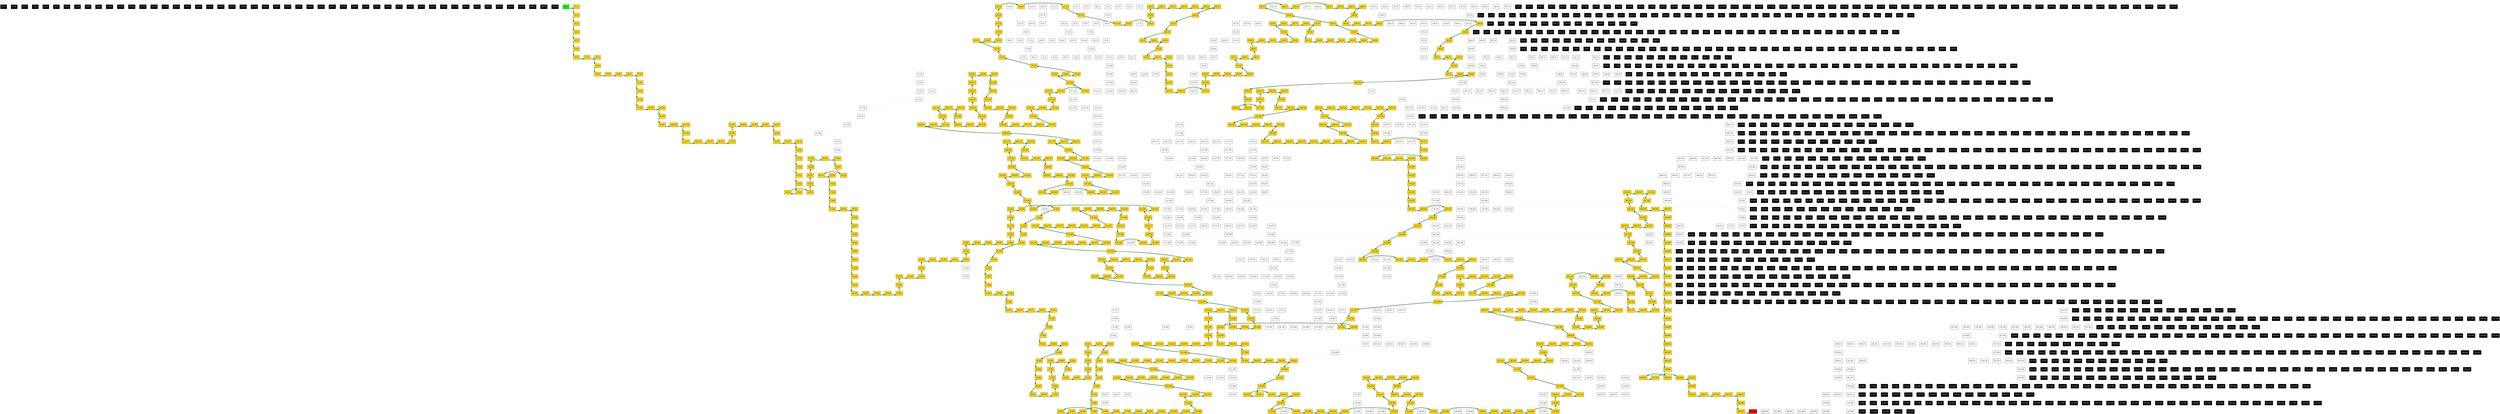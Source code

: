digraph path {
rankdir = TB;
node [shape = box, style = filled];
graph [nodesep = 0.5, ranksep = 0.5];

{ rank = same; node_0_0 [label="(0,0)", fillcolor="black", fontcolor="white"]; node_1_0 [label="(1,0)", fillcolor="black", fontcolor="white"]; node_2_0 [label="(2,0)", fillcolor="black", fontcolor="white"]; node_3_0 [label="(3,0)", fillcolor="black", fontcolor="white"]; node_4_0 [label="(4,0)", fillcolor="black", fontcolor="white"]; node_5_0 [label="(5,0)", fillcolor="black", fontcolor="white"]; node_6_0 [label="(6,0)", fillcolor="black", fontcolor="white"]; node_7_0 [label="(7,0)", fillcolor="black", fontcolor="white"]; node_8_0 [label="(8,0)", fillcolor="black", fontcolor="white"]; node_9_0 [label="(9,0)", fillcolor="black", fontcolor="white"]; node_10_0 [label="(10,0)", fillcolor="black", fontcolor="white"]; node_11_0 [label="(11,0)", fillcolor="black", fontcolor="white"]; node_12_0 [label="(12,0)", fillcolor="black", fontcolor="white"]; node_13_0 [label="(13,0)", fillcolor="black", fontcolor="white"]; node_14_0 [label="(14,0)", fillcolor="black", fontcolor="white"]; node_15_0 [label="(15,0)", fillcolor="black", fontcolor="white"]; node_16_0 [label="(16,0)", fillcolor="black", fontcolor="white"]; node_17_0 [label="(17,0)", fillcolor="black", fontcolor="white"]; node_18_0 [label="(18,0)", fillcolor="black", fontcolor="white"]; node_19_0 [label="(19,0)", fillcolor="black", fontcolor="white"]; node_20_0 [label="(20,0)", fillcolor="black", fontcolor="white"]; node_21_0 [label="(21,0)", fillcolor="black", fontcolor="white"]; node_22_0 [label="(22,0)", fillcolor="black", fontcolor="white"]; node_23_0 [label="(23,0)", fillcolor="black", fontcolor="white"]; node_24_0 [label="(24,0)", fillcolor="black", fontcolor="white"]; node_25_0 [label="(25,0)", fillcolor="black", fontcolor="white"]; node_26_0 [label="(26,0)", fillcolor="black", fontcolor="white"]; node_27_0 [label="(27,0)", fillcolor="black", fontcolor="white"]; node_28_0 [label="(28,0)", fillcolor="black", fontcolor="white"]; node_29_0 [label="(29,0)", fillcolor="black", fontcolor="white"]; node_30_0 [label="(30,0)", fillcolor="black", fontcolor="white"]; node_31_0 [label="(31,0)", fillcolor="black", fontcolor="white"]; node_32_0 [label="(32,0)", fillcolor="black", fontcolor="white"]; node_33_0 [label="(33,0)", fillcolor="black", fontcolor="white"]; node_34_0 [label="(34,0)", fillcolor="black", fontcolor="white"]; node_35_0 [label="(35,0)", fillcolor="black", fontcolor="white"]; node_36_0 [label="(36,0)", fillcolor="black", fontcolor="white"]; node_37_0 [label="(37,0)", fillcolor="black", fontcolor="white"]; node_38_0 [label="(38,0)", fillcolor="black", fontcolor="white"]; node_39_0 [label="(39,0)", fillcolor="black", fontcolor="white"]; node_40_0 [label="(40,0)", fillcolor="black", fontcolor="white"]; node_41_0 [label="(41,0)", fillcolor="black", fontcolor="white"]; node_42_0 [label="(42,0)", fillcolor="black", fontcolor="white"]; node_43_0 [label="(43,0)", fillcolor="black", fontcolor="white"]; node_44_0 [label="(44,0)", fillcolor="black", fontcolor="white"]; node_45_0 [label="(45,0)", fillcolor="black", fontcolor="white"]; node_46_0 [label="(46,0)", fillcolor="black", fontcolor="white"]; node_47_0 [label="(47,0)", fillcolor="black", fontcolor="white"]; node_48_0 [label="(48,0)", fillcolor="black", fontcolor="white"]; node_49_0 [label="(49,0)", fillcolor="black", fontcolor="white"]; node_50_0 [label="(50,0)", fillcolor="black", fontcolor="white"]; }
{ rank = same; node_0_1 [label="(0,1)", fillcolor="green", fontcolor="black"]; node_1_1 [label="(1,1)", fillcolor="gold", fontcolor="black"]; node_2_1 [label="(2,1)", fillcolor="black", fontcolor="white"]; node_3_1 [label="(3,1)", fillcolor="white", fontcolor="black"]; node_4_1 [label="(4,1)", fillcolor="white", fontcolor="black"]; node_5_1 [label="(5,1)", fillcolor="white", fontcolor="black"]; node_6_1 [label="(6,1)", fillcolor="white", fontcolor="black"]; node_7_1 [label="(7,1)", fillcolor="white", fontcolor="black"]; node_8_1 [label="(8,1)", fillcolor="white", fontcolor="black"]; node_9_1 [label="(9,1)", fillcolor="white", fontcolor="black"]; node_10_1 [label="(10,1)", fillcolor="black", fontcolor="white"]; node_11_1 [label="(11,1)", fillcolor="white", fontcolor="black"]; node_12_1 [label="(12,1)", fillcolor="white", fontcolor="black"]; node_13_1 [label="(13,1)", fillcolor="white", fontcolor="black"]; node_14_1 [label="(14,1)", fillcolor="white", fontcolor="black"]; node_15_1 [label="(15,1)", fillcolor="gold", fontcolor="black"]; node_16_1 [label="(16,1)", fillcolor="gold", fontcolor="black"]; node_17_1 [label="(17,1)", fillcolor="gold", fontcolor="black"]; node_18_1 [label="(18,1)", fillcolor="black", fontcolor="white"]; node_19_1 [label="(19,1)", fillcolor="gold", fontcolor="black"]; node_20_1 [label="(20,1)", fillcolor="gold", fontcolor="black"]; node_21_1 [label="(21,1)", fillcolor="gold", fontcolor="black"]; node_22_1 [label="(22,1)", fillcolor="gold", fontcolor="black"]; node_23_1 [label="(23,1)", fillcolor="gold", fontcolor="black"]; node_24_1 [label="(24,1)", fillcolor="gold", fontcolor="black"]; node_25_1 [label="(25,1)", fillcolor="gold", fontcolor="black"]; node_26_1 [label="(26,1)", fillcolor="black", fontcolor="white"]; node_27_1 [label="(27,1)", fillcolor="white", fontcolor="black"]; node_28_1 [label="(28,1)", fillcolor="white", fontcolor="black"]; node_29_1 [label="(29,1)", fillcolor="white", fontcolor="black"]; node_30_1 [label="(30,1)", fillcolor="white", fontcolor="black"]; node_31_1 [label="(31,1)", fillcolor="white", fontcolor="black"]; node_32_1 [label="(32,1)", fillcolor="white", fontcolor="black"]; node_33_1 [label="(33,1)", fillcolor="white", fontcolor="black"]; node_34_1 [label="(34,1)", fillcolor="white", fontcolor="black"]; node_35_1 [label="(35,1)", fillcolor="white", fontcolor="black"]; node_36_1 [label="(36,1)", fillcolor="white", fontcolor="black"]; node_37_1 [label="(37,1)", fillcolor="white", fontcolor="black"]; node_38_1 [label="(38,1)", fillcolor="white", fontcolor="black"]; node_39_1 [label="(39,1)", fillcolor="white", fontcolor="black"]; node_40_1 [label="(40,1)", fillcolor="white", fontcolor="black"]; node_41_1 [label="(41,1)", fillcolor="white", fontcolor="black"]; node_42_1 [label="(42,1)", fillcolor="white", fontcolor="black"]; node_43_1 [label="(43,1)", fillcolor="gold", fontcolor="black"]; node_44_1 [label="(44,1)", fillcolor="gold", fontcolor="black"]; node_45_1 [label="(45,1)", fillcolor="gold", fontcolor="black"]; node_46_1 [label="(46,1)", fillcolor="gold", fontcolor="black"]; node_47_1 [label="(47,1)", fillcolor="gold", fontcolor="black"]; node_48_1 [label="(48,1)", fillcolor="gold", fontcolor="black"]; node_49_1 [label="(49,1)", fillcolor="gold", fontcolor="black"]; node_50_1 [label="(50,1)", fillcolor="black", fontcolor="white"]; }
{ rank = same; node_0_2 [label="(0,2)", fillcolor="black", fontcolor="white"]; node_1_2 [label="(1,2)", fillcolor="gold", fontcolor="black"]; node_2_2 [label="(2,2)", fillcolor="black", fontcolor="white"]; node_3_2 [label="(3,2)", fillcolor="black", fontcolor="white"]; node_4_2 [label="(4,2)", fillcolor="black", fontcolor="white"]; node_5_2 [label="(5,2)", fillcolor="black", fontcolor="white"]; node_6_2 [label="(6,2)", fillcolor="black", fontcolor="white"]; node_7_2 [label="(7,2)", fillcolor="white", fontcolor="black"]; node_8_2 [label="(8,2)", fillcolor="black", fontcolor="white"]; node_9_2 [label="(9,2)", fillcolor="black", fontcolor="white"]; node_10_2 [label="(10,2)", fillcolor="black", fontcolor="white"]; node_11_2 [label="(11,2)", fillcolor="white", fontcolor="black"]; node_12_2 [label="(12,2)", fillcolor="black", fontcolor="white"]; node_13_2 [label="(13,2)", fillcolor="black", fontcolor="white"]; node_14_2 [label="(14,2)", fillcolor="black", fontcolor="white"]; node_15_2 [label="(15,2)", fillcolor="gold", fontcolor="black"]; node_16_2 [label="(16,2)", fillcolor="black", fontcolor="white"]; node_17_2 [label="(17,2)", fillcolor="gold", fontcolor="black"]; node_18_2 [label="(18,2)", fillcolor="black", fontcolor="white"]; node_19_2 [label="(19,2)", fillcolor="gold", fontcolor="black"]; node_20_2 [label="(20,2)", fillcolor="black", fontcolor="white"]; node_21_2 [label="(21,2)", fillcolor="black", fontcolor="white"]; node_22_2 [label="(22,2)", fillcolor="black", fontcolor="white"]; node_23_2 [label="(23,2)", fillcolor="black", fontcolor="white"]; node_24_2 [label="(24,2)", fillcolor="black", fontcolor="white"]; node_25_2 [label="(25,2)", fillcolor="gold", fontcolor="black"]; node_26_2 [label="(26,2)", fillcolor="black", fontcolor="white"]; node_27_2 [label="(27,2)", fillcolor="white", fontcolor="black"]; node_28_2 [label="(28,2)", fillcolor="black", fontcolor="white"]; node_29_2 [label="(29,2)", fillcolor="black", fontcolor="white"]; node_30_2 [label="(30,2)", fillcolor="black", fontcolor="white"]; node_31_2 [label="(31,2)", fillcolor="black", fontcolor="white"]; node_32_2 [label="(32,2)", fillcolor="black", fontcolor="white"]; node_33_2 [label="(33,2)", fillcolor="black", fontcolor="white"]; node_34_2 [label="(34,2)", fillcolor="black", fontcolor="white"]; node_35_2 [label="(35,2)", fillcolor="black", fontcolor="white"]; node_36_2 [label="(36,2)", fillcolor="black", fontcolor="white"]; node_37_2 [label="(37,2)", fillcolor="black", fontcolor="white"]; node_38_2 [label="(38,2)", fillcolor="black", fontcolor="white"]; node_39_2 [label="(39,2)", fillcolor="white", fontcolor="black"]; node_40_2 [label="(40,2)", fillcolor="black", fontcolor="white"]; node_41_2 [label="(41,2)", fillcolor="black", fontcolor="white"]; node_42_2 [label="(42,2)", fillcolor="black", fontcolor="white"]; node_43_2 [label="(43,2)", fillcolor="gold", fontcolor="black"]; node_44_2 [label="(44,2)", fillcolor="black", fontcolor="white"]; node_45_2 [label="(45,2)", fillcolor="black", fontcolor="white"]; node_46_2 [label="(46,2)", fillcolor="black", fontcolor="white"]; node_47_2 [label="(47,2)", fillcolor="black", fontcolor="white"]; node_48_2 [label="(48,2)", fillcolor="black", fontcolor="white"]; node_49_2 [label="(49,2)", fillcolor="gold", fontcolor="black"]; node_50_2 [label="(50,2)", fillcolor="black", fontcolor="white"]; }
{ rank = same; node_0_3 [label="(0,3)", fillcolor="black", fontcolor="white"]; node_1_3 [label="(1,3)", fillcolor="gold", fontcolor="black"]; node_2_3 [label="(2,3)", fillcolor="black", fontcolor="white"]; node_3_3 [label="(3,3)", fillcolor="white", fontcolor="black"]; node_4_3 [label="(4,3)", fillcolor="white", fontcolor="black"]; node_5_3 [label="(5,3)", fillcolor="white", fontcolor="black"]; node_6_3 [label="(6,3)", fillcolor="white", fontcolor="black"]; node_7_3 [label="(7,3)", fillcolor="white", fontcolor="black"]; node_8_3 [label="(8,3)", fillcolor="black", fontcolor="white"]; node_9_3 [label="(9,3)", fillcolor="white", fontcolor="black"]; node_10_3 [label="(10,3)", fillcolor="white", fontcolor="black"]; node_11_3 [label="(11,3)", fillcolor="white", fontcolor="black"]; node_12_3 [label="(12,3)", fillcolor="black", fontcolor="white"]; node_13_3 [label="(13,3)", fillcolor="white", fontcolor="black"]; node_14_3 [label="(14,3)", fillcolor="black", fontcolor="white"]; node_15_3 [label="(15,3)", fillcolor="gold", fontcolor="black"]; node_16_3 [label="(16,3)", fillcolor="black", fontcolor="white"]; node_17_3 [label="(17,3)", fillcolor="gold", fontcolor="black"]; node_18_3 [label="(18,3)", fillcolor="gold", fontcolor="black"]; node_19_3 [label="(19,3)", fillcolor="gold", fontcolor="black"]; node_20_3 [label="(20,3)", fillcolor="black", fontcolor="white"]; node_21_3 [label="(21,3)", fillcolor="white", fontcolor="black"]; node_22_3 [label="(22,3)", fillcolor="white", fontcolor="black"]; node_23_3 [label="(23,3)", fillcolor="white", fontcolor="black"]; node_24_3 [label="(24,3)", fillcolor="black", fontcolor="white"]; node_25_3 [label="(25,3)", fillcolor="gold", fontcolor="black"]; node_26_3 [label="(26,3)", fillcolor="black", fontcolor="white"]; node_27_3 [label="(27,3)", fillcolor="white", fontcolor="black"]; node_28_3 [label="(28,3)", fillcolor="white", fontcolor="black"]; node_29_3 [label="(29,3)", fillcolor="white", fontcolor="black"]; node_30_3 [label="(30,3)", fillcolor="white", fontcolor="black"]; node_31_3 [label="(31,3)", fillcolor="white", fontcolor="black"]; node_32_3 [label="(32,3)", fillcolor="black", fontcolor="white"]; node_33_3 [label="(33,3)", fillcolor="gold", fontcolor="black"]; node_34_3 [label="(34,3)", fillcolor="gold", fontcolor="black"]; node_35_3 [label="(35,3)", fillcolor="gold", fontcolor="black"]; node_36_3 [label="(36,3)", fillcolor="gold", fontcolor="black"]; node_37_3 [label="(37,3)", fillcolor="gold", fontcolor="black"]; node_38_3 [label="(38,3)", fillcolor="black", fontcolor="white"]; node_39_3 [label="(39,3)", fillcolor="white", fontcolor="black"]; node_40_3 [label="(40,3)", fillcolor="white", fontcolor="black"]; node_41_3 [label="(41,3)", fillcolor="white", fontcolor="black"]; node_42_3 [label="(42,3)", fillcolor="black", fontcolor="white"]; node_43_3 [label="(43,3)", fillcolor="gold", fontcolor="black"]; node_44_3 [label="(44,3)", fillcolor="black", fontcolor="white"]; node_45_3 [label="(45,3)", fillcolor="gold", fontcolor="black"]; node_46_3 [label="(46,3)", fillcolor="gold", fontcolor="black"]; node_47_3 [label="(47,3)", fillcolor="gold", fontcolor="black"]; node_48_3 [label="(48,3)", fillcolor="gold", fontcolor="black"]; node_49_3 [label="(49,3)", fillcolor="gold", fontcolor="black"]; node_50_3 [label="(50,3)", fillcolor="black", fontcolor="white"]; }
{ rank = same; node_0_4 [label="(0,4)", fillcolor="black", fontcolor="white"]; node_1_4 [label="(1,4)", fillcolor="gold", fontcolor="black"]; node_2_4 [label="(2,4)", fillcolor="black", fontcolor="white"]; node_3_4 [label="(3,4)", fillcolor="white", fontcolor="black"]; node_4_4 [label="(4,4)", fillcolor="black", fontcolor="white"]; node_5_4 [label="(5,4)", fillcolor="black", fontcolor="white"]; node_6_4 [label="(6,4)", fillcolor="black", fontcolor="white"]; node_7_4 [label="(7,4)", fillcolor="black", fontcolor="white"]; node_8_4 [label="(8,4)", fillcolor="black", fontcolor="white"]; node_9_4 [label="(9,4)", fillcolor="white", fontcolor="black"]; node_10_4 [label="(10,4)", fillcolor="black", fontcolor="white"]; node_11_4 [label="(11,4)", fillcolor="black", fontcolor="white"]; node_12_4 [label="(12,4)", fillcolor="black", fontcolor="white"]; node_13_4 [label="(13,4)", fillcolor="white", fontcolor="black"]; node_14_4 [label="(14,4)", fillcolor="black", fontcolor="white"]; node_15_4 [label="(15,4)", fillcolor="gold", fontcolor="black"]; node_16_4 [label="(16,4)", fillcolor="black", fontcolor="white"]; node_17_4 [label="(17,4)", fillcolor="black", fontcolor="white"]; node_18_4 [label="(18,4)", fillcolor="black", fontcolor="white"]; node_19_4 [label="(19,4)", fillcolor="black", fontcolor="white"]; node_20_4 [label="(20,4)", fillcolor="black", fontcolor="white"]; node_21_4 [label="(21,4)", fillcolor="white", fontcolor="black"]; node_22_4 [label="(22,4)", fillcolor="black", fontcolor="white"]; node_23_4 [label="(23,4)", fillcolor="black", fontcolor="white"]; node_24_4 [label="(24,4)", fillcolor="black", fontcolor="white"]; node_25_4 [label="(25,4)", fillcolor="gold", fontcolor="black"]; node_26_4 [label="(26,4)", fillcolor="black", fontcolor="white"]; node_27_4 [label="(27,4)", fillcolor="white", fontcolor="black"]; node_28_4 [label="(28,4)", fillcolor="black", fontcolor="white"]; node_29_4 [label="(29,4)", fillcolor="black", fontcolor="white"]; node_30_4 [label="(30,4)", fillcolor="black", fontcolor="white"]; node_31_4 [label="(31,4)", fillcolor="black", fontcolor="white"]; node_32_4 [label="(32,4)", fillcolor="black", fontcolor="white"]; node_33_4 [label="(33,4)", fillcolor="gold", fontcolor="black"]; node_34_4 [label="(34,4)", fillcolor="black", fontcolor="white"]; node_35_4 [label="(35,4)", fillcolor="black", fontcolor="white"]; node_36_4 [label="(36,4)", fillcolor="black", fontcolor="white"]; node_37_4 [label="(37,4)", fillcolor="gold", fontcolor="black"]; node_38_4 [label="(38,4)", fillcolor="black", fontcolor="white"]; node_39_4 [label="(39,4)", fillcolor="black", fontcolor="white"]; node_40_4 [label="(40,4)", fillcolor="black", fontcolor="white"]; node_41_4 [label="(41,4)", fillcolor="black", fontcolor="white"]; node_42_4 [label="(42,4)", fillcolor="black", fontcolor="white"]; node_43_4 [label="(43,4)", fillcolor="gold", fontcolor="black"]; node_44_4 [label="(44,4)", fillcolor="black", fontcolor="white"]; node_45_4 [label="(45,4)", fillcolor="gold", fontcolor="black"]; node_46_4 [label="(46,4)", fillcolor="black", fontcolor="white"]; node_47_4 [label="(47,4)", fillcolor="black", fontcolor="white"]; node_48_4 [label="(48,4)", fillcolor="black", fontcolor="white"]; node_49_4 [label="(49,4)", fillcolor="black", fontcolor="white"]; node_50_4 [label="(50,4)", fillcolor="black", fontcolor="white"]; }
{ rank = same; node_0_5 [label="(0,5)", fillcolor="black", fontcolor="white"]; node_1_5 [label="(1,5)", fillcolor="gold", fontcolor="black"]; node_2_5 [label="(2,5)", fillcolor="black", fontcolor="white"]; node_3_5 [label="(3,5)", fillcolor="white", fontcolor="black"]; node_4_5 [label="(4,5)", fillcolor="white", fontcolor="black"]; node_5_5 [label="(5,5)", fillcolor="white", fontcolor="black"]; node_6_5 [label="(6,5)", fillcolor="white", fontcolor="black"]; node_7_5 [label="(7,5)", fillcolor="white", fontcolor="black"]; node_8_5 [label="(8,5)", fillcolor="white", fontcolor="black"]; node_9_5 [label="(9,5)", fillcolor="white", fontcolor="black"]; node_10_5 [label="(10,5)", fillcolor="black", fontcolor="white"]; node_11_5 [label="(11,5)", fillcolor="white", fontcolor="black"]; node_12_5 [label="(12,5)", fillcolor="white", fontcolor="black"]; node_13_5 [label="(13,5)", fillcolor="white", fontcolor="black"]; node_14_5 [label="(14,5)", fillcolor="black", fontcolor="white"]; node_15_5 [label="(15,5)", fillcolor="gold", fontcolor="black"]; node_16_5 [label="(16,5)", fillcolor="gold", fontcolor="black"]; node_17_5 [label="(17,5)", fillcolor="gold", fontcolor="black"]; node_18_5 [label="(18,5)", fillcolor="black", fontcolor="white"]; node_19_5 [label="(19,5)", fillcolor="white", fontcolor="black"]; node_20_5 [label="(20,5)", fillcolor="white", fontcolor="black"]; node_21_5 [label="(21,5)", fillcolor="white", fontcolor="black"]; node_22_5 [label="(22,5)", fillcolor="black", fontcolor="white"]; node_23_5 [label="(23,5)", fillcolor="gold", fontcolor="black"]; node_24_5 [label="(24,5)", fillcolor="gold", fontcolor="black"]; node_25_5 [label="(25,5)", fillcolor="gold", fontcolor="black"]; node_26_5 [label="(26,5)", fillcolor="black", fontcolor="white"]; node_27_5 [label="(27,5)", fillcolor="white", fontcolor="black"]; node_28_5 [label="(28,5)", fillcolor="black", fontcolor="white"]; node_29_5 [label="(29,5)", fillcolor="gold", fontcolor="black"]; node_30_5 [label="(30,5)", fillcolor="gold", fontcolor="black"]; node_31_5 [label="(31,5)", fillcolor="gold", fontcolor="black"]; node_32_5 [label="(32,5)", fillcolor="gold", fontcolor="black"]; node_33_5 [label="(33,5)", fillcolor="gold", fontcolor="black"]; node_34_5 [label="(34,5)", fillcolor="black", fontcolor="white"]; node_35_5 [label="(35,5)", fillcolor="white", fontcolor="black"]; node_36_5 [label="(36,5)", fillcolor="black", fontcolor="white"]; node_37_5 [label="(37,5)", fillcolor="gold", fontcolor="black"]; node_38_5 [label="(38,5)", fillcolor="gold", fontcolor="black"]; node_39_5 [label="(39,5)", fillcolor="gold", fontcolor="black"]; node_40_5 [label="(40,5)", fillcolor="gold", fontcolor="black"]; node_41_5 [label="(41,5)", fillcolor="gold", fontcolor="black"]; node_42_5 [label="(42,5)", fillcolor="gold", fontcolor="black"]; node_43_5 [label="(43,5)", fillcolor="gold", fontcolor="black"]; node_44_5 [label="(44,5)", fillcolor="black", fontcolor="white"]; node_45_5 [label="(45,5)", fillcolor="gold", fontcolor="black"]; node_46_5 [label="(46,5)", fillcolor="black", fontcolor="white"]; node_47_5 [label="(47,5)", fillcolor="white", fontcolor="black"]; node_48_5 [label="(48,5)", fillcolor="white", fontcolor="black"]; node_49_5 [label="(49,5)", fillcolor="white", fontcolor="black"]; node_50_5 [label="(50,5)", fillcolor="black", fontcolor="white"]; }
{ rank = same; node_0_6 [label="(0,6)", fillcolor="black", fontcolor="white"]; node_1_6 [label="(1,6)", fillcolor="gold", fontcolor="black"]; node_2_6 [label="(2,6)", fillcolor="black", fontcolor="white"]; node_3_6 [label="(3,6)", fillcolor="black", fontcolor="white"]; node_4_6 [label="(4,6)", fillcolor="black", fontcolor="white"]; node_5_6 [label="(5,6)", fillcolor="white", fontcolor="black"]; node_6_6 [label="(6,6)", fillcolor="black", fontcolor="white"]; node_7_6 [label="(7,6)", fillcolor="black", fontcolor="white"]; node_8_6 [label="(8,6)", fillcolor="black", fontcolor="white"]; node_9_6 [label="(9,6)", fillcolor="black", fontcolor="white"]; node_10_6 [label="(10,6)", fillcolor="black", fontcolor="white"]; node_11_6 [label="(11,6)", fillcolor="black", fontcolor="white"]; node_12_6 [label="(12,6)", fillcolor="black", fontcolor="white"]; node_13_6 [label="(13,6)", fillcolor="white", fontcolor="black"]; node_14_6 [label="(14,6)", fillcolor="black", fontcolor="white"]; node_15_6 [label="(15,6)", fillcolor="black", fontcolor="white"]; node_16_6 [label="(16,6)", fillcolor="black", fontcolor="white"]; node_17_6 [label="(17,6)", fillcolor="gold", fontcolor="black"]; node_18_6 [label="(18,6)", fillcolor="black", fontcolor="white"]; node_19_6 [label="(19,6)", fillcolor="white", fontcolor="black"]; node_20_6 [label="(20,6)", fillcolor="black", fontcolor="white"]; node_21_6 [label="(21,6)", fillcolor="black", fontcolor="white"]; node_22_6 [label="(22,6)", fillcolor="black", fontcolor="white"]; node_23_6 [label="(23,6)", fillcolor="gold", fontcolor="black"]; node_24_6 [label="(24,6)", fillcolor="black", fontcolor="white"]; node_25_6 [label="(25,6)", fillcolor="black", fontcolor="white"]; node_26_6 [label="(26,6)", fillcolor="black", fontcolor="white"]; node_27_6 [label="(27,6)", fillcolor="white", fontcolor="black"]; node_28_6 [label="(28,6)", fillcolor="black", fontcolor="white"]; node_29_6 [label="(29,6)", fillcolor="gold", fontcolor="black"]; node_30_6 [label="(30,6)", fillcolor="black", fontcolor="white"]; node_31_6 [label="(31,6)", fillcolor="black", fontcolor="white"]; node_32_6 [label="(32,6)", fillcolor="black", fontcolor="white"]; node_33_6 [label="(33,6)", fillcolor="black", fontcolor="white"]; node_34_6 [label="(34,6)", fillcolor="black", fontcolor="white"]; node_35_6 [label="(35,6)", fillcolor="white", fontcolor="black"]; node_36_6 [label="(36,6)", fillcolor="black", fontcolor="white"]; node_37_6 [label="(37,6)", fillcolor="black", fontcolor="white"]; node_38_6 [label="(38,6)", fillcolor="black", fontcolor="white"]; node_39_6 [label="(39,6)", fillcolor="black", fontcolor="white"]; node_40_6 [label="(40,6)", fillcolor="black", fontcolor="white"]; node_41_6 [label="(41,6)", fillcolor="black", fontcolor="white"]; node_42_6 [label="(42,6)", fillcolor="black", fontcolor="white"]; node_43_6 [label="(43,6)", fillcolor="black", fontcolor="white"]; node_44_6 [label="(44,6)", fillcolor="black", fontcolor="white"]; node_45_6 [label="(45,6)", fillcolor="gold", fontcolor="black"]; node_46_6 [label="(46,6)", fillcolor="black", fontcolor="white"]; node_47_6 [label="(47,6)", fillcolor="black", fontcolor="white"]; node_48_6 [label="(48,6)", fillcolor="black", fontcolor="white"]; node_49_6 [label="(49,6)", fillcolor="white", fontcolor="black"]; node_50_6 [label="(50,6)", fillcolor="black", fontcolor="white"]; }
{ rank = same; node_0_7 [label="(0,7)", fillcolor="black", fontcolor="white"]; node_1_7 [label="(1,7)", fillcolor="gold", fontcolor="black"]; node_2_7 [label="(2,7)", fillcolor="gold", fontcolor="black"]; node_3_7 [label="(3,7)", fillcolor="gold", fontcolor="black"]; node_4_7 [label="(4,7)", fillcolor="black", fontcolor="white"]; node_5_7 [label="(5,7)", fillcolor="white", fontcolor="black"]; node_6_7 [label="(6,7)", fillcolor="white", fontcolor="black"]; node_7_7 [label="(7,7)", fillcolor="white", fontcolor="black"]; node_8_7 [label="(8,7)", fillcolor="white", fontcolor="black"]; node_9_7 [label="(9,7)", fillcolor="white", fontcolor="black"]; node_10_7 [label="(10,7)", fillcolor="white", fontcolor="black"]; node_11_7 [label="(11,7)", fillcolor="white", fontcolor="black"]; node_12_7 [label="(12,7)", fillcolor="white", fontcolor="black"]; node_13_7 [label="(13,7)", fillcolor="white", fontcolor="black"]; node_14_7 [label="(14,7)", fillcolor="white", fontcolor="black"]; node_15_7 [label="(15,7)", fillcolor="white", fontcolor="black"]; node_16_7 [label="(16,7)", fillcolor="black", fontcolor="white"]; node_17_7 [label="(17,7)", fillcolor="gold", fontcolor="black"]; node_18_7 [label="(18,7)", fillcolor="black", fontcolor="white"]; node_19_7 [label="(19,7)", fillcolor="white", fontcolor="black"]; node_20_7 [label="(20,7)", fillcolor="white", fontcolor="black"]; node_21_7 [label="(21,7)", fillcolor="white", fontcolor="black"]; node_22_7 [label="(22,7)", fillcolor="white", fontcolor="black"]; node_23_7 [label="(23,7)", fillcolor="gold", fontcolor="black"]; node_24_7 [label="(24,7)", fillcolor="gold", fontcolor="black"]; node_25_7 [label="(25,7)", fillcolor="gold", fontcolor="black"]; node_26_7 [label="(26,7)", fillcolor="black", fontcolor="white"]; node_27_7 [label="(27,7)", fillcolor="white", fontcolor="black"]; node_28_7 [label="(28,7)", fillcolor="black", fontcolor="white"]; node_29_7 [label="(29,7)", fillcolor="gold", fontcolor="black"]; node_30_7 [label="(30,7)", fillcolor="gold", fontcolor="black"]; node_31_7 [label="(31,7)", fillcolor="gold", fontcolor="black"]; node_32_7 [label="(32,7)", fillcolor="black", fontcolor="white"]; node_33_7 [label="(33,7)", fillcolor="white", fontcolor="black"]; node_34_7 [label="(34,7)", fillcolor="white", fontcolor="black"]; node_35_7 [label="(35,7)", fillcolor="white", fontcolor="black"]; node_36_7 [label="(36,7)", fillcolor="black", fontcolor="white"]; node_37_7 [label="(37,7)", fillcolor="white", fontcolor="black"]; node_38_7 [label="(38,7)", fillcolor="white", fontcolor="black"]; node_39_7 [label="(39,7)", fillcolor="white", fontcolor="black"]; node_40_7 [label="(40,7)", fillcolor="white", fontcolor="black"]; node_41_7 [label="(41,7)", fillcolor="white", fontcolor="black"]; node_42_7 [label="(42,7)", fillcolor="black", fontcolor="white"]; node_43_7 [label="(43,7)", fillcolor="white", fontcolor="black"]; node_44_7 [label="(44,7)", fillcolor="black", fontcolor="white"]; node_45_7 [label="(45,7)", fillcolor="gold", fontcolor="black"]; node_46_7 [label="(46,7)", fillcolor="gold", fontcolor="black"]; node_47_7 [label="(47,7)", fillcolor="gold", fontcolor="black"]; node_48_7 [label="(48,7)", fillcolor="black", fontcolor="white"]; node_49_7 [label="(49,7)", fillcolor="white", fontcolor="black"]; node_50_7 [label="(50,7)", fillcolor="black", fontcolor="white"]; }
{ rank = same; node_0_8 [label="(0,8)", fillcolor="black", fontcolor="white"]; node_1_8 [label="(1,8)", fillcolor="black", fontcolor="white"]; node_2_8 [label="(2,8)", fillcolor="black", fontcolor="white"]; node_3_8 [label="(3,8)", fillcolor="gold", fontcolor="black"]; node_4_8 [label="(4,8)", fillcolor="black", fontcolor="white"]; node_5_8 [label="(5,8)", fillcolor="black", fontcolor="white"]; node_6_8 [label="(6,8)", fillcolor="black", fontcolor="white"]; node_7_8 [label="(7,8)", fillcolor="black", fontcolor="white"]; node_8_8 [label="(8,8)", fillcolor="black", fontcolor="white"]; node_9_8 [label="(9,8)", fillcolor="black", fontcolor="white"]; node_10_8 [label="(10,8)", fillcolor="black", fontcolor="white"]; node_11_8 [label="(11,8)", fillcolor="black", fontcolor="white"]; node_12_8 [label="(12,8)", fillcolor="black", fontcolor="white"]; node_13_8 [label="(13,8)", fillcolor="white", fontcolor="black"]; node_14_8 [label="(14,8)", fillcolor="black", fontcolor="white"]; node_15_8 [label="(15,8)", fillcolor="black", fontcolor="white"]; node_16_8 [label="(16,8)", fillcolor="black", fontcolor="white"]; node_17_8 [label="(17,8)", fillcolor="gold", fontcolor="black"]; node_18_8 [label="(18,8)", fillcolor="black", fontcolor="white"]; node_19_8 [label="(19,8)", fillcolor="white", fontcolor="black"]; node_20_8 [label="(20,8)", fillcolor="black", fontcolor="white"]; node_21_8 [label="(21,8)", fillcolor="black", fontcolor="white"]; node_22_8 [label="(22,8)", fillcolor="black", fontcolor="white"]; node_23_8 [label="(23,8)", fillcolor="black", fontcolor="white"]; node_24_8 [label="(24,8)", fillcolor="black", fontcolor="white"]; node_25_8 [label="(25,8)", fillcolor="gold", fontcolor="black"]; node_26_8 [label="(26,8)", fillcolor="black", fontcolor="white"]; node_27_8 [label="(27,8)", fillcolor="black", fontcolor="white"]; node_28_8 [label="(28,8)", fillcolor="black", fontcolor="white"]; node_29_8 [label="(29,8)", fillcolor="black", fontcolor="white"]; node_30_8 [label="(30,8)", fillcolor="black", fontcolor="white"]; node_31_8 [label="(31,8)", fillcolor="gold", fontcolor="black"]; node_32_8 [label="(32,8)", fillcolor="black", fontcolor="white"]; node_33_8 [label="(33,8)", fillcolor="white", fontcolor="black"]; node_34_8 [label="(34,8)", fillcolor="black", fontcolor="white"]; node_35_8 [label="(35,8)", fillcolor="white", fontcolor="black"]; node_36_8 [label="(36,8)", fillcolor="black", fontcolor="white"]; node_37_8 [label="(37,8)", fillcolor="black", fontcolor="white"]; node_38_8 [label="(38,8)", fillcolor="black", fontcolor="white"]; node_39_8 [label="(39,8)", fillcolor="white", fontcolor="black"]; node_40_8 [label="(40,8)", fillcolor="black", fontcolor="white"]; node_41_8 [label="(41,8)", fillcolor="white", fontcolor="black"]; node_42_8 [label="(42,8)", fillcolor="black", fontcolor="white"]; node_43_8 [label="(43,8)", fillcolor="white", fontcolor="black"]; node_44_8 [label="(44,8)", fillcolor="black", fontcolor="white"]; node_45_8 [label="(45,8)", fillcolor="black", fontcolor="white"]; node_46_8 [label="(46,8)", fillcolor="black", fontcolor="white"]; node_47_8 [label="(47,8)", fillcolor="gold", fontcolor="black"]; node_48_8 [label="(48,8)", fillcolor="black", fontcolor="white"]; node_49_8 [label="(49,8)", fillcolor="white", fontcolor="black"]; node_50_8 [label="(50,8)", fillcolor="black", fontcolor="white"]; }
{ rank = same; node_0_9 [label="(0,9)", fillcolor="black", fontcolor="white"]; node_1_9 [label="(1,9)", fillcolor="white", fontcolor="black"]; node_2_9 [label="(2,9)", fillcolor="black", fontcolor="white"]; node_3_9 [label="(3,9)", fillcolor="gold", fontcolor="black"]; node_4_9 [label="(4,9)", fillcolor="gold", fontcolor="black"]; node_5_9 [label="(5,9)", fillcolor="gold", fontcolor="black"]; node_6_9 [label="(6,9)", fillcolor="gold", fontcolor="black"]; node_7_9 [label="(7,9)", fillcolor="gold", fontcolor="black"]; node_8_9 [label="(8,9)", fillcolor="black", fontcolor="white"]; node_9_9 [label="(9,9)", fillcolor="white", fontcolor="black"]; node_10_9 [label="(10,9)", fillcolor="white", fontcolor="black"]; node_11_9 [label="(11,9)", fillcolor="white", fontcolor="black"]; node_12_9 [label="(12,9)", fillcolor="black", fontcolor="white"]; node_13_9 [label="(13,9)", fillcolor="white", fontcolor="black"]; node_14_9 [label="(14,9)", fillcolor="black", fontcolor="white"]; node_15_9 [label="(15,9)", fillcolor="gold", fontcolor="black"]; node_16_9 [label="(16,9)", fillcolor="gold", fontcolor="black"]; node_17_9 [label="(17,9)", fillcolor="gold", fontcolor="black"]; node_18_9 [label="(18,9)", fillcolor="black", fontcolor="white"]; node_19_9 [label="(19,9)", fillcolor="white", fontcolor="black"]; node_20_9 [label="(20,9)", fillcolor="black", fontcolor="white"]; node_21_9 [label="(21,9)", fillcolor="gold", fontcolor="black"]; node_22_9 [label="(22,9)", fillcolor="gold", fontcolor="black"]; node_23_9 [label="(23,9)", fillcolor="gold", fontcolor="black"]; node_24_9 [label="(24,9)", fillcolor="black", fontcolor="white"]; node_25_9 [label="(25,9)", fillcolor="gold", fontcolor="black"]; node_26_9 [label="(26,9)", fillcolor="black", fontcolor="white"]; node_27_9 [label="(27,9)", fillcolor="gold", fontcolor="black"]; node_28_9 [label="(28,9)", fillcolor="gold", fontcolor="black"]; node_29_9 [label="(29,9)", fillcolor="gold", fontcolor="black"]; node_30_9 [label="(30,9)", fillcolor="gold", fontcolor="black"]; node_31_9 [label="(31,9)", fillcolor="gold", fontcolor="black"]; node_32_9 [label="(32,9)", fillcolor="black", fontcolor="white"]; node_33_9 [label="(33,9)", fillcolor="white", fontcolor="black"]; node_34_9 [label="(34,9)", fillcolor="black", fontcolor="white"]; node_35_9 [label="(35,9)", fillcolor="white", fontcolor="black"]; node_36_9 [label="(36,9)", fillcolor="white", fontcolor="black"]; node_37_9 [label="(37,9)", fillcolor="white", fontcolor="black"]; node_38_9 [label="(38,9)", fillcolor="black", fontcolor="white"]; node_39_9 [label="(39,9)", fillcolor="white", fontcolor="black"]; node_40_9 [label="(40,9)", fillcolor="black", fontcolor="white"]; node_41_9 [label="(41,9)", fillcolor="white", fontcolor="black"]; node_42_9 [label="(42,9)", fillcolor="white", fontcolor="black"]; node_43_9 [label="(43,9)", fillcolor="white", fontcolor="black"]; node_44_9 [label="(44,9)", fillcolor="white", fontcolor="black"]; node_45_9 [label="(45,9)", fillcolor="white", fontcolor="black"]; node_46_9 [label="(46,9)", fillcolor="black", fontcolor="white"]; node_47_9 [label="(47,9)", fillcolor="gold", fontcolor="black"]; node_48_9 [label="(48,9)", fillcolor="gold", fontcolor="black"]; node_49_9 [label="(49,9)", fillcolor="gold", fontcolor="black"]; node_50_9 [label="(50,9)", fillcolor="black", fontcolor="white"]; }
{ rank = same; node_0_10 [label="(0,10)", fillcolor="black", fontcolor="white"]; node_1_10 [label="(1,10)", fillcolor="white", fontcolor="black"]; node_2_10 [label="(2,10)", fillcolor="black", fontcolor="white"]; node_3_10 [label="(3,10)", fillcolor="black", fontcolor="white"]; node_4_10 [label="(4,10)", fillcolor="black", fontcolor="white"]; node_5_10 [label="(5,10)", fillcolor="black", fontcolor="white"]; node_6_10 [label="(6,10)", fillcolor="black", fontcolor="white"]; node_7_10 [label="(7,10)", fillcolor="gold", fontcolor="black"]; node_8_10 [label="(8,10)", fillcolor="black", fontcolor="white"]; node_9_10 [label="(9,10)", fillcolor="white", fontcolor="black"]; node_10_10 [label="(10,10)", fillcolor="black", fontcolor="white"]; node_11_10 [label="(11,10)", fillcolor="black", fontcolor="white"]; node_12_10 [label="(12,10)", fillcolor="black", fontcolor="white"]; node_13_10 [label="(13,10)", fillcolor="white", fontcolor="black"]; node_14_10 [label="(14,10)", fillcolor="black", fontcolor="white"]; node_15_10 [label="(15,10)", fillcolor="gold", fontcolor="black"]; node_16_10 [label="(16,10)", fillcolor="black", fontcolor="white"]; node_17_10 [label="(17,10)", fillcolor="black", fontcolor="white"]; node_18_10 [label="(18,10)", fillcolor="black", fontcolor="white"]; node_19_10 [label="(19,10)", fillcolor="white", fontcolor="black"]; node_20_10 [label="(20,10)", fillcolor="black", fontcolor="white"]; node_21_10 [label="(21,10)", fillcolor="gold", fontcolor="black"]; node_22_10 [label="(22,10)", fillcolor="black", fontcolor="white"]; node_23_10 [label="(23,10)", fillcolor="gold", fontcolor="black"]; node_24_10 [label="(24,10)", fillcolor="black", fontcolor="white"]; node_25_10 [label="(25,10)", fillcolor="gold", fontcolor="black"]; node_26_10 [label="(26,10)", fillcolor="black", fontcolor="white"]; node_27_10 [label="(27,10)", fillcolor="gold", fontcolor="black"]; node_28_10 [label="(28,10)", fillcolor="black", fontcolor="white"]; node_29_10 [label="(29,10)", fillcolor="black", fontcolor="white"]; node_30_10 [label="(30,10)", fillcolor="black", fontcolor="white"]; node_31_10 [label="(31,10)", fillcolor="black", fontcolor="white"]; node_32_10 [label="(32,10)", fillcolor="black", fontcolor="white"]; node_33_10 [label="(33,10)", fillcolor="white", fontcolor="black"]; node_34_10 [label="(34,10)", fillcolor="black", fontcolor="white"]; node_35_10 [label="(35,10)", fillcolor="black", fontcolor="white"]; node_36_10 [label="(36,10)", fillcolor="black", fontcolor="white"]; node_37_10 [label="(37,10)", fillcolor="white", fontcolor="black"]; node_38_10 [label="(38,10)", fillcolor="black", fontcolor="white"]; node_39_10 [label="(39,10)", fillcolor="white", fontcolor="black"]; node_40_10 [label="(40,10)", fillcolor="black", fontcolor="white"]; node_41_10 [label="(41,10)", fillcolor="black", fontcolor="white"]; node_42_10 [label="(42,10)", fillcolor="black", fontcolor="white"]; node_43_10 [label="(43,10)", fillcolor="white", fontcolor="black"]; node_44_10 [label="(44,10)", fillcolor="black", fontcolor="white"]; node_45_10 [label="(45,10)", fillcolor="black", fontcolor="white"]; node_46_10 [label="(46,10)", fillcolor="black", fontcolor="white"]; node_47_10 [label="(47,10)", fillcolor="black", fontcolor="white"]; node_48_10 [label="(48,10)", fillcolor="black", fontcolor="white"]; node_49_10 [label="(49,10)", fillcolor="gold", fontcolor="black"]; node_50_10 [label="(50,10)", fillcolor="black", fontcolor="white"]; }
{ rank = same; node_0_11 [label="(0,11)", fillcolor="black", fontcolor="white"]; node_1_11 [label="(1,11)", fillcolor="white", fontcolor="black"]; node_2_11 [label="(2,11)", fillcolor="white", fontcolor="black"]; node_3_11 [label="(3,11)", fillcolor="white", fontcolor="black"]; node_4_11 [label="(4,11)", fillcolor="black", fontcolor="white"]; node_5_11 [label="(5,11)", fillcolor="white", fontcolor="black"]; node_6_11 [label="(6,11)", fillcolor="black", fontcolor="white"]; node_7_11 [label="(7,11)", fillcolor="gold", fontcolor="black"]; node_8_11 [label="(8,11)", fillcolor="black", fontcolor="white"]; node_9_11 [label="(9,11)", fillcolor="white", fontcolor="black"]; node_10_11 [label="(10,11)", fillcolor="white", fontcolor="black"]; node_11_11 [label="(11,11)", fillcolor="white", fontcolor="black"]; node_12_11 [label="(12,11)", fillcolor="white", fontcolor="black"]; node_13_11 [label="(13,11)", fillcolor="white", fontcolor="black"]; node_14_11 [label="(14,11)", fillcolor="black", fontcolor="white"]; node_15_11 [label="(15,11)", fillcolor="gold", fontcolor="black"]; node_16_11 [label="(16,11)", fillcolor="gold", fontcolor="black"]; node_17_11 [label="(17,11)", fillcolor="gold", fontcolor="black"]; node_18_11 [label="(18,11)", fillcolor="black", fontcolor="white"]; node_19_11 [label="(19,11)", fillcolor="white", fontcolor="black"]; node_20_11 [label="(20,11)", fillcolor="black", fontcolor="white"]; node_21_11 [label="(21,11)", fillcolor="gold", fontcolor="black"]; node_22_11 [label="(22,11)", fillcolor="black", fontcolor="white"]; node_23_11 [label="(23,11)", fillcolor="gold", fontcolor="black"]; node_24_11 [label="(24,11)", fillcolor="black", fontcolor="white"]; node_25_11 [label="(25,11)", fillcolor="gold", fontcolor="black"]; node_26_11 [label="(26,11)", fillcolor="gold", fontcolor="black"]; node_27_11 [label="(27,11)", fillcolor="gold", fontcolor="black"]; node_28_11 [label="(28,11)", fillcolor="black", fontcolor="white"]; node_29_11 [label="(29,11)", fillcolor="white", fontcolor="black"]; node_30_11 [label="(30,11)", fillcolor="white", fontcolor="black"]; node_31_11 [label="(31,11)", fillcolor="white", fontcolor="black"]; node_32_11 [label="(32,11)", fillcolor="white", fontcolor="black"]; node_33_11 [label="(33,11)", fillcolor="white", fontcolor="black"]; node_34_11 [label="(34,11)", fillcolor="black", fontcolor="white"]; node_35_11 [label="(35,11)", fillcolor="white", fontcolor="black"]; node_36_11 [label="(36,11)", fillcolor="white", fontcolor="black"]; node_37_11 [label="(37,11)", fillcolor="white", fontcolor="black"]; node_38_11 [label="(38,11)", fillcolor="white", fontcolor="black"]; node_39_11 [label="(39,11)", fillcolor="white", fontcolor="black"]; node_40_11 [label="(40,11)", fillcolor="black", fontcolor="white"]; node_41_11 [label="(41,11)", fillcolor="white", fontcolor="black"]; node_42_11 [label="(42,11)", fillcolor="white", fontcolor="black"]; node_43_11 [label="(43,11)", fillcolor="white", fontcolor="black"]; node_44_11 [label="(44,11)", fillcolor="black", fontcolor="white"]; node_45_11 [label="(45,11)", fillcolor="gold", fontcolor="black"]; node_46_11 [label="(46,11)", fillcolor="gold", fontcolor="black"]; node_47_11 [label="(47,11)", fillcolor="gold", fontcolor="black"]; node_48_11 [label="(48,11)", fillcolor="black", fontcolor="white"]; node_49_11 [label="(49,11)", fillcolor="gold", fontcolor="black"]; node_50_11 [label="(50,11)", fillcolor="black", fontcolor="white"]; }
{ rank = same; node_0_12 [label="(0,12)", fillcolor="black", fontcolor="white"]; node_1_12 [label="(1,12)", fillcolor="white", fontcolor="black"]; node_2_12 [label="(2,12)", fillcolor="black", fontcolor="white"]; node_3_12 [label="(3,12)", fillcolor="white", fontcolor="black"]; node_4_12 [label="(4,12)", fillcolor="black", fontcolor="white"]; node_5_12 [label="(5,12)", fillcolor="white", fontcolor="black"]; node_6_12 [label="(6,12)", fillcolor="black", fontcolor="white"]; node_7_12 [label="(7,12)", fillcolor="gold", fontcolor="black"]; node_8_12 [label="(8,12)", fillcolor="black", fontcolor="white"]; node_9_12 [label="(9,12)", fillcolor="black", fontcolor="white"]; node_10_12 [label="(10,12)", fillcolor="black", fontcolor="white"]; node_11_12 [label="(11,12)", fillcolor="white", fontcolor="black"]; node_12_12 [label="(12,12)", fillcolor="black", fontcolor="white"]; node_13_12 [label="(13,12)", fillcolor="black", fontcolor="white"]; node_14_12 [label="(14,12)", fillcolor="black", fontcolor="white"]; node_15_12 [label="(15,12)", fillcolor="black", fontcolor="white"]; node_16_12 [label="(16,12)", fillcolor="black", fontcolor="white"]; node_17_12 [label="(17,12)", fillcolor="gold", fontcolor="black"]; node_18_12 [label="(18,12)", fillcolor="black", fontcolor="white"]; node_19_12 [label="(19,12)", fillcolor="black", fontcolor="white"]; node_20_12 [label="(20,12)", fillcolor="black", fontcolor="white"]; node_21_12 [label="(21,12)", fillcolor="gold", fontcolor="black"]; node_22_12 [label="(22,12)", fillcolor="black", fontcolor="white"]; node_23_12 [label="(23,12)", fillcolor="gold", fontcolor="black"]; node_24_12 [label="(24,12)", fillcolor="black", fontcolor="white"]; node_25_12 [label="(25,12)", fillcolor="black", fontcolor="white"]; node_26_12 [label="(26,12)", fillcolor="black", fontcolor="white"]; node_27_12 [label="(27,12)", fillcolor="black", fontcolor="white"]; node_28_12 [label="(28,12)", fillcolor="black", fontcolor="white"]; node_29_12 [label="(29,12)", fillcolor="white", fontcolor="black"]; node_30_12 [label="(30,12)", fillcolor="black", fontcolor="white"]; node_31_12 [label="(31,12)", fillcolor="black", fontcolor="white"]; node_32_12 [label="(32,12)", fillcolor="black", fontcolor="white"]; node_33_12 [label="(33,12)", fillcolor="white", fontcolor="black"]; node_34_12 [label="(34,12)", fillcolor="black", fontcolor="white"]; node_35_12 [label="(35,12)", fillcolor="black", fontcolor="white"]; node_36_12 [label="(36,12)", fillcolor="black", fontcolor="white"]; node_37_12 [label="(37,12)", fillcolor="black", fontcolor="white"]; node_38_12 [label="(38,12)", fillcolor="black", fontcolor="white"]; node_39_12 [label="(39,12)", fillcolor="black", fontcolor="white"]; node_40_12 [label="(40,12)", fillcolor="black", fontcolor="white"]; node_41_12 [label="(41,12)", fillcolor="black", fontcolor="white"]; node_42_12 [label="(42,12)", fillcolor="black", fontcolor="white"]; node_43_12 [label="(43,12)", fillcolor="black", fontcolor="white"]; node_44_12 [label="(44,12)", fillcolor="black", fontcolor="white"]; node_45_12 [label="(45,12)", fillcolor="gold", fontcolor="black"]; node_46_12 [label="(46,12)", fillcolor="black", fontcolor="white"]; node_47_12 [label="(47,12)", fillcolor="gold", fontcolor="black"]; node_48_12 [label="(48,12)", fillcolor="black", fontcolor="white"]; node_49_12 [label="(49,12)", fillcolor="gold", fontcolor="black"]; node_50_12 [label="(50,12)", fillcolor="black", fontcolor="white"]; }
{ rank = same; node_0_13 [label="(0,13)", fillcolor="black", fontcolor="white"]; node_1_13 [label="(1,13)", fillcolor="white", fontcolor="black"]; node_2_13 [label="(2,13)", fillcolor="black", fontcolor="white"]; node_3_13 [label="(3,13)", fillcolor="white", fontcolor="black"]; node_4_13 [label="(4,13)", fillcolor="white", fontcolor="black"]; node_5_13 [label="(5,13)", fillcolor="white", fontcolor="black"]; node_6_13 [label="(6,13)", fillcolor="black", fontcolor="white"]; node_7_13 [label="(7,13)", fillcolor="gold", fontcolor="black"]; node_8_13 [label="(8,13)", fillcolor="gold", fontcolor="black"]; node_9_13 [label="(9,13)", fillcolor="gold", fontcolor="black"]; node_10_13 [label="(10,13)", fillcolor="black", fontcolor="white"]; node_11_13 [label="(11,13)", fillcolor="white", fontcolor="black"]; node_12_13 [label="(12,13)", fillcolor="white", fontcolor="black"]; node_13_13 [label="(13,13)", fillcolor="white", fontcolor="black"]; node_14_13 [label="(14,13)", fillcolor="black", fontcolor="white"]; node_15_13 [label="(15,13)", fillcolor="gold", fontcolor="black"]; node_16_13 [label="(16,13)", fillcolor="gold", fontcolor="black"]; node_17_13 [label="(17,13)", fillcolor="gold", fontcolor="black"]; node_18_13 [label="(18,13)", fillcolor="black", fontcolor="white"]; node_19_13 [label="(19,13)", fillcolor="gold", fontcolor="black"]; node_20_13 [label="(20,13)", fillcolor="gold", fontcolor="black"]; node_21_13 [label="(21,13)", fillcolor="gold", fontcolor="black"]; node_22_13 [label="(22,13)", fillcolor="black", fontcolor="white"]; node_23_13 [label="(23,13)", fillcolor="gold", fontcolor="black"]; node_24_13 [label="(24,13)", fillcolor="black", fontcolor="white"]; node_25_13 [label="(25,13)", fillcolor="gold", fontcolor="black"]; node_26_13 [label="(26,13)", fillcolor="gold", fontcolor="black"]; node_27_13 [label="(27,13)", fillcolor="gold", fontcolor="black"]; node_28_13 [label="(28,13)", fillcolor="black", fontcolor="white"]; node_29_13 [label="(29,13)", fillcolor="white", fontcolor="black"]; node_30_13 [label="(30,13)", fillcolor="black", fontcolor="white"]; node_31_13 [label="(31,13)", fillcolor="white", fontcolor="black"]; node_32_13 [label="(32,13)", fillcolor="white", fontcolor="black"]; node_33_13 [label="(33,13)", fillcolor="white", fontcolor="black"]; node_34_13 [label="(34,13)", fillcolor="black", fontcolor="white"]; node_35_13 [label="(35,13)", fillcolor="gold", fontcolor="black"]; node_36_13 [label="(36,13)", fillcolor="gold", fontcolor="black"]; node_37_13 [label="(37,13)", fillcolor="gold", fontcolor="black"]; node_38_13 [label="(38,13)", fillcolor="gold", fontcolor="black"]; node_39_13 [label="(39,13)", fillcolor="gold", fontcolor="black"]; node_40_13 [label="(40,13)", fillcolor="gold", fontcolor="black"]; node_41_13 [label="(41,13)", fillcolor="gold", fontcolor="black"]; node_42_13 [label="(42,13)", fillcolor="black", fontcolor="white"]; node_43_13 [label="(43,13)", fillcolor="gold", fontcolor="black"]; node_44_13 [label="(44,13)", fillcolor="gold", fontcolor="black"]; node_45_13 [label="(45,13)", fillcolor="gold", fontcolor="black"]; node_46_13 [label="(46,13)", fillcolor="black", fontcolor="white"]; node_47_13 [label="(47,13)", fillcolor="gold", fontcolor="black"]; node_48_13 [label="(48,13)", fillcolor="gold", fontcolor="black"]; node_49_13 [label="(49,13)", fillcolor="gold", fontcolor="black"]; node_50_13 [label="(50,13)", fillcolor="black", fontcolor="white"]; }
{ rank = same; node_0_14 [label="(0,14)", fillcolor="black", fontcolor="white"]; node_1_14 [label="(1,14)", fillcolor="white", fontcolor="black"]; node_2_14 [label="(2,14)", fillcolor="black", fontcolor="white"]; node_3_14 [label="(3,14)", fillcolor="black", fontcolor="white"]; node_4_14 [label="(4,14)", fillcolor="black", fontcolor="white"]; node_5_14 [label="(5,14)", fillcolor="black", fontcolor="white"]; node_6_14 [label="(6,14)", fillcolor="black", fontcolor="white"]; node_7_14 [label="(7,14)", fillcolor="black", fontcolor="white"]; node_8_14 [label="(8,14)", fillcolor="black", fontcolor="white"]; node_9_14 [label="(9,14)", fillcolor="gold", fontcolor="black"]; node_10_14 [label="(10,14)", fillcolor="black", fontcolor="white"]; node_11_14 [label="(11,14)", fillcolor="black", fontcolor="white"]; node_12_14 [label="(12,14)", fillcolor="black", fontcolor="white"]; node_13_14 [label="(13,14)", fillcolor="white", fontcolor="black"]; node_14_14 [label="(14,14)", fillcolor="black", fontcolor="white"]; node_15_14 [label="(15,14)", fillcolor="gold", fontcolor="black"]; node_16_14 [label="(16,14)", fillcolor="black", fontcolor="white"]; node_17_14 [label="(17,14)", fillcolor="black", fontcolor="white"]; node_18_14 [label="(18,14)", fillcolor="black", fontcolor="white"]; node_19_14 [label="(19,14)", fillcolor="gold", fontcolor="black"]; node_20_14 [label="(20,14)", fillcolor="black", fontcolor="white"]; node_21_14 [label="(21,14)", fillcolor="black", fontcolor="white"]; node_22_14 [label="(22,14)", fillcolor="black", fontcolor="white"]; node_23_14 [label="(23,14)", fillcolor="gold", fontcolor="black"]; node_24_14 [label="(24,14)", fillcolor="black", fontcolor="white"]; node_25_14 [label="(25,14)", fillcolor="gold", fontcolor="black"]; node_26_14 [label="(26,14)", fillcolor="black", fontcolor="white"]; node_27_14 [label="(27,14)", fillcolor="gold", fontcolor="black"]; node_28_14 [label="(28,14)", fillcolor="black", fontcolor="white"]; node_29_14 [label="(29,14)", fillcolor="black", fontcolor="white"]; node_30_14 [label="(30,14)", fillcolor="black", fontcolor="white"]; node_31_14 [label="(31,14)", fillcolor="white", fontcolor="black"]; node_32_14 [label="(32,14)", fillcolor="black", fontcolor="white"]; node_33_14 [label="(33,14)", fillcolor="black", fontcolor="white"]; node_34_14 [label="(34,14)", fillcolor="black", fontcolor="white"]; node_35_14 [label="(35,14)", fillcolor="gold", fontcolor="black"]; node_36_14 [label="(36,14)", fillcolor="black", fontcolor="white"]; node_37_14 [label="(37,14)", fillcolor="black", fontcolor="white"]; node_38_14 [label="(38,14)", fillcolor="black", fontcolor="white"]; node_39_14 [label="(39,14)", fillcolor="black", fontcolor="white"]; node_40_14 [label="(40,14)", fillcolor="black", fontcolor="white"]; node_41_14 [label="(41,14)", fillcolor="gold", fontcolor="black"]; node_42_14 [label="(42,14)", fillcolor="black", fontcolor="white"]; node_43_14 [label="(43,14)", fillcolor="gold", fontcolor="black"]; node_44_14 [label="(44,14)", fillcolor="black", fontcolor="white"]; node_45_14 [label="(45,14)", fillcolor="black", fontcolor="white"]; node_46_14 [label="(46,14)", fillcolor="black", fontcolor="white"]; node_47_14 [label="(47,14)", fillcolor="black", fontcolor="white"]; node_48_14 [label="(48,14)", fillcolor="black", fontcolor="white"]; node_49_14 [label="(49,14)", fillcolor="black", fontcolor="white"]; node_50_14 [label="(50,14)", fillcolor="black", fontcolor="white"]; }
{ rank = same; node_0_15 [label="(0,15)", fillcolor="black", fontcolor="white"]; node_1_15 [label="(1,15)", fillcolor="white", fontcolor="black"]; node_2_15 [label="(2,15)", fillcolor="black", fontcolor="white"]; node_3_15 [label="(3,15)", fillcolor="gold", fontcolor="black"]; node_4_15 [label="(4,15)", fillcolor="gold", fontcolor="black"]; node_5_15 [label="(5,15)", fillcolor="gold", fontcolor="black"]; node_6_15 [label="(6,15)", fillcolor="gold", fontcolor="black"]; node_7_15 [label="(7,15)", fillcolor="gold", fontcolor="black"]; node_8_15 [label="(8,15)", fillcolor="black", fontcolor="white"]; node_9_15 [label="(9,15)", fillcolor="gold", fontcolor="black"]; node_10_15 [label="(10,15)", fillcolor="gold", fontcolor="black"]; node_11_15 [label="(11,15)", fillcolor="gold", fontcolor="black"]; node_12_15 [label="(12,15)", fillcolor="black", fontcolor="white"]; node_13_15 [label="(13,15)", fillcolor="white", fontcolor="black"]; node_14_15 [label="(14,15)", fillcolor="black", fontcolor="white"]; node_15_15 [label="(15,15)", fillcolor="gold", fontcolor="black"]; node_16_15 [label="(16,15)", fillcolor="gold", fontcolor="black"]; node_17_15 [label="(17,15)", fillcolor="gold", fontcolor="black"]; node_18_15 [label="(18,15)", fillcolor="gold", fontcolor="black"]; node_19_15 [label="(19,15)", fillcolor="gold", fontcolor="black"]; node_20_15 [label="(20,15)", fillcolor="black", fontcolor="white"]; node_21_15 [label="(21,15)", fillcolor="white", fontcolor="black"]; node_22_15 [label="(22,15)", fillcolor="black", fontcolor="white"]; node_23_15 [label="(23,15)", fillcolor="gold", fontcolor="black"]; node_24_15 [label="(24,15)", fillcolor="gold", fontcolor="black"]; node_25_15 [label="(25,15)", fillcolor="gold", fontcolor="black"]; node_26_15 [label="(26,15)", fillcolor="black", fontcolor="white"]; node_27_15 [label="(27,15)", fillcolor="gold", fontcolor="black"]; node_28_15 [label="(28,15)", fillcolor="gold", fontcolor="black"]; node_29_15 [label="(29,15)", fillcolor="gold", fontcolor="black"]; node_30_15 [label="(30,15)", fillcolor="black", fontcolor="white"]; node_31_15 [label="(31,15)", fillcolor="white", fontcolor="black"]; node_32_15 [label="(32,15)", fillcolor="white", fontcolor="black"]; node_33_15 [label="(33,15)", fillcolor="white", fontcolor="black"]; node_34_15 [label="(34,15)", fillcolor="black", fontcolor="white"]; node_35_15 [label="(35,15)", fillcolor="gold", fontcolor="black"]; node_36_15 [label="(36,15)", fillcolor="black", fontcolor="white"]; node_37_15 [label="(37,15)", fillcolor="white", fontcolor="black"]; node_38_15 [label="(38,15)", fillcolor="black", fontcolor="white"]; node_39_15 [label="(39,15)", fillcolor="gold", fontcolor="black"]; node_40_15 [label="(40,15)", fillcolor="gold", fontcolor="black"]; node_41_15 [label="(41,15)", fillcolor="gold", fontcolor="black"]; node_42_15 [label="(42,15)", fillcolor="black", fontcolor="white"]; node_43_15 [label="(43,15)", fillcolor="gold", fontcolor="black"]; node_44_15 [label="(44,15)", fillcolor="gold", fontcolor="black"]; node_45_15 [label="(45,15)", fillcolor="gold", fontcolor="black"]; node_46_15 [label="(46,15)", fillcolor="gold", fontcolor="black"]; node_47_15 [label="(47,15)", fillcolor="gold", fontcolor="black"]; node_48_15 [label="(48,15)", fillcolor="black", fontcolor="white"]; node_49_15 [label="(49,15)", fillcolor="white", fontcolor="black"]; node_50_15 [label="(50,15)", fillcolor="black", fontcolor="white"]; }
{ rank = same; node_0_16 [label="(0,16)", fillcolor="black", fontcolor="white"]; node_1_16 [label="(1,16)", fillcolor="white", fontcolor="black"]; node_2_16 [label="(2,16)", fillcolor="black", fontcolor="white"]; node_3_16 [label="(3,16)", fillcolor="gold", fontcolor="black"]; node_4_16 [label="(4,16)", fillcolor="black", fontcolor="white"]; node_5_16 [label="(5,16)", fillcolor="black", fontcolor="white"]; node_6_16 [label="(6,16)", fillcolor="black", fontcolor="white"]; node_7_16 [label="(7,16)", fillcolor="gold", fontcolor="black"]; node_8_16 [label="(8,16)", fillcolor="black", fontcolor="white"]; node_9_16 [label="(9,16)", fillcolor="black", fontcolor="white"]; node_10_16 [label="(10,16)", fillcolor="black", fontcolor="white"]; node_11_16 [label="(11,16)", fillcolor="gold", fontcolor="black"]; node_12_16 [label="(12,16)", fillcolor="black", fontcolor="white"]; node_13_16 [label="(13,16)", fillcolor="white", fontcolor="black"]; node_14_16 [label="(14,16)", fillcolor="black", fontcolor="white"]; node_15_16 [label="(15,16)", fillcolor="black", fontcolor="white"]; node_16_16 [label="(16,16)", fillcolor="black", fontcolor="white"]; node_17_16 [label="(17,16)", fillcolor="black", fontcolor="white"]; node_18_16 [label="(18,16)", fillcolor="black", fontcolor="white"]; node_19_16 [label="(19,16)", fillcolor="black", fontcolor="white"]; node_20_16 [label="(20,16)", fillcolor="black", fontcolor="white"]; node_21_16 [label="(21,16)", fillcolor="white", fontcolor="black"]; node_22_16 [label="(22,16)", fillcolor="black", fontcolor="white"]; node_23_16 [label="(23,16)", fillcolor="black", fontcolor="white"]; node_24_16 [label="(24,16)", fillcolor="black", fontcolor="white"]; node_25_16 [label="(25,16)", fillcolor="black", fontcolor="white"]; node_26_16 [label="(26,16)", fillcolor="black", fontcolor="white"]; node_27_16 [label="(27,16)", fillcolor="black", fontcolor="white"]; node_28_16 [label="(28,16)", fillcolor="black", fontcolor="white"]; node_29_16 [label="(29,16)", fillcolor="gold", fontcolor="black"]; node_30_16 [label="(30,16)", fillcolor="black", fontcolor="white"]; node_31_16 [label="(31,16)", fillcolor="black", fontcolor="white"]; node_32_16 [label="(32,16)", fillcolor="black", fontcolor="white"]; node_33_16 [label="(33,16)", fillcolor="white", fontcolor="black"]; node_34_16 [label="(34,16)", fillcolor="black", fontcolor="white"]; node_35_16 [label="(35,16)", fillcolor="gold", fontcolor="black"]; node_36_16 [label="(36,16)", fillcolor="black", fontcolor="white"]; node_37_16 [label="(37,16)", fillcolor="white", fontcolor="black"]; node_38_16 [label="(38,16)", fillcolor="black", fontcolor="white"]; node_39_16 [label="(39,16)", fillcolor="gold", fontcolor="black"]; node_40_16 [label="(40,16)", fillcolor="black", fontcolor="white"]; node_41_16 [label="(41,16)", fillcolor="black", fontcolor="white"]; node_42_16 [label="(42,16)", fillcolor="black", fontcolor="white"]; node_43_16 [label="(43,16)", fillcolor="black", fontcolor="white"]; node_44_16 [label="(44,16)", fillcolor="black", fontcolor="white"]; node_45_16 [label="(45,16)", fillcolor="black", fontcolor="white"]; node_46_16 [label="(46,16)", fillcolor="black", fontcolor="white"]; node_47_16 [label="(47,16)", fillcolor="gold", fontcolor="black"]; node_48_16 [label="(48,16)", fillcolor="black", fontcolor="white"]; node_49_16 [label="(49,16)", fillcolor="white", fontcolor="black"]; node_50_16 [label="(50,16)", fillcolor="black", fontcolor="white"]; }
{ rank = same; node_0_17 [label="(0,17)", fillcolor="black", fontcolor="white"]; node_1_17 [label="(1,17)", fillcolor="gold", fontcolor="black"]; node_2_17 [label="(2,17)", fillcolor="gold", fontcolor="black"]; node_3_17 [label="(3,17)", fillcolor="gold", fontcolor="black"]; node_4_17 [label="(4,17)", fillcolor="black", fontcolor="white"]; node_5_17 [label="(5,17)", fillcolor="white", fontcolor="black"]; node_6_17 [label="(6,17)", fillcolor="black", fontcolor="white"]; node_7_17 [label="(7,17)", fillcolor="gold", fontcolor="black"]; node_8_17 [label="(8,17)", fillcolor="gold", fontcolor="black"]; node_9_17 [label="(9,17)", fillcolor="gold", fontcolor="black"]; node_10_17 [label="(10,17)", fillcolor="gold", fontcolor="black"]; node_11_17 [label="(11,17)", fillcolor="gold", fontcolor="black"]; node_12_17 [label="(12,17)", fillcolor="black", fontcolor="white"]; node_13_17 [label="(13,17)", fillcolor="white", fontcolor="black"]; node_14_17 [label="(14,17)", fillcolor="black", fontcolor="white"]; node_15_17 [label="(15,17)", fillcolor="white", fontcolor="black"]; node_16_17 [label="(16,17)", fillcolor="black", fontcolor="white"]; node_17_17 [label="(17,17)", fillcolor="white", fontcolor="black"]; node_18_17 [label="(18,17)", fillcolor="white", fontcolor="black"]; node_19_17 [label="(19,17)", fillcolor="white", fontcolor="black"]; node_20_17 [label="(20,17)", fillcolor="white", fontcolor="black"]; node_21_17 [label="(21,17)", fillcolor="white", fontcolor="black"]; node_22_17 [label="(22,17)", fillcolor="white", fontcolor="black"]; node_23_17 [label="(23,17)", fillcolor="white", fontcolor="black"]; node_24_17 [label="(24,17)", fillcolor="black", fontcolor="white"]; node_25_17 [label="(25,17)", fillcolor="gold", fontcolor="black"]; node_26_17 [label="(26,17)", fillcolor="gold", fontcolor="black"]; node_27_17 [label="(27,17)", fillcolor="gold", fontcolor="black"]; node_28_17 [label="(28,17)", fillcolor="black", fontcolor="white"]; node_29_17 [label="(29,17)", fillcolor="gold", fontcolor="black"]; node_30_17 [label="(30,17)", fillcolor="gold", fontcolor="black"]; node_31_17 [label="(31,17)", fillcolor="gold", fontcolor="black"]; node_32_17 [label="(32,17)", fillcolor="black", fontcolor="white"]; node_33_17 [label="(33,17)", fillcolor="white", fontcolor="black"]; node_34_17 [label="(34,17)", fillcolor="white", fontcolor="black"]; node_35_17 [label="(35,17)", fillcolor="gold", fontcolor="black"]; node_36_17 [label="(36,17)", fillcolor="gold", fontcolor="black"]; node_37_17 [label="(37,17)", fillcolor="gold", fontcolor="black"]; node_38_17 [label="(38,17)", fillcolor="black", fontcolor="white"]; node_39_17 [label="(39,17)", fillcolor="gold", fontcolor="black"]; node_40_17 [label="(40,17)", fillcolor="gold", fontcolor="black"]; node_41_17 [label="(41,17)", fillcolor="gold", fontcolor="black"]; node_42_17 [label="(42,17)", fillcolor="gold", fontcolor="black"]; node_43_17 [label="(43,17)", fillcolor="gold", fontcolor="black"]; node_44_17 [label="(44,17)", fillcolor="gold", fontcolor="black"]; node_45_17 [label="(45,17)", fillcolor="gold", fontcolor="black"]; node_46_17 [label="(46,17)", fillcolor="gold", fontcolor="black"]; node_47_17 [label="(47,17)", fillcolor="gold", fontcolor="black"]; node_48_17 [label="(48,17)", fillcolor="black", fontcolor="white"]; node_49_17 [label="(49,17)", fillcolor="white", fontcolor="black"]; node_50_17 [label="(50,17)", fillcolor="black", fontcolor="white"]; }
{ rank = same; node_0_18 [label="(0,18)", fillcolor="black", fontcolor="white"]; node_1_18 [label="(1,18)", fillcolor="gold", fontcolor="black"]; node_2_18 [label="(2,18)", fillcolor="black", fontcolor="white"]; node_3_18 [label="(3,18)", fillcolor="black", fontcolor="white"]; node_4_18 [label="(4,18)", fillcolor="black", fontcolor="white"]; node_5_18 [label="(5,18)", fillcolor="white", fontcolor="black"]; node_6_18 [label="(6,18)", fillcolor="black", fontcolor="white"]; node_7_18 [label="(7,18)", fillcolor="black", fontcolor="white"]; node_8_18 [label="(8,18)", fillcolor="black", fontcolor="white"]; node_9_18 [label="(9,18)", fillcolor="black", fontcolor="white"]; node_10_18 [label="(10,18)", fillcolor="black", fontcolor="white"]; node_11_18 [label="(11,18)", fillcolor="black", fontcolor="white"]; node_12_18 [label="(12,18)", fillcolor="black", fontcolor="white"]; node_13_18 [label="(13,18)", fillcolor="white", fontcolor="black"]; node_14_18 [label="(14,18)", fillcolor="black", fontcolor="white"]; node_15_18 [label="(15,18)", fillcolor="white", fontcolor="black"]; node_16_18 [label="(16,18)", fillcolor="black", fontcolor="white"]; node_17_18 [label="(17,18)", fillcolor="white", fontcolor="black"]; node_18_18 [label="(18,18)", fillcolor="black", fontcolor="white"]; node_19_18 [label="(19,18)", fillcolor="white", fontcolor="black"]; node_20_18 [label="(20,18)", fillcolor="black", fontcolor="white"]; node_21_18 [label="(21,18)", fillcolor="black", fontcolor="white"]; node_22_18 [label="(22,18)", fillcolor="black", fontcolor="white"]; node_23_18 [label="(23,18)", fillcolor="white", fontcolor="black"]; node_24_18 [label="(24,18)", fillcolor="black", fontcolor="white"]; node_25_18 [label="(25,18)", fillcolor="gold", fontcolor="black"]; node_26_18 [label="(26,18)", fillcolor="black", fontcolor="white"]; node_27_18 [label="(27,18)", fillcolor="gold", fontcolor="black"]; node_28_18 [label="(28,18)", fillcolor="black", fontcolor="white"]; node_29_18 [label="(29,18)", fillcolor="black", fontcolor="white"]; node_30_18 [label="(30,18)", fillcolor="black", fontcolor="white"]; node_31_18 [label="(31,18)", fillcolor="gold", fontcolor="black"]; node_32_18 [label="(32,18)", fillcolor="black", fontcolor="white"]; node_33_18 [label="(33,18)", fillcolor="black", fontcolor="white"]; node_34_18 [label="(34,18)", fillcolor="black", fontcolor="white"]; node_35_18 [label="(35,18)", fillcolor="black", fontcolor="white"]; node_36_18 [label="(36,18)", fillcolor="black", fontcolor="white"]; node_37_18 [label="(37,18)", fillcolor="gold", fontcolor="black"]; node_38_18 [label="(38,18)", fillcolor="black", fontcolor="white"]; node_39_18 [label="(39,18)", fillcolor="black", fontcolor="white"]; node_40_18 [label="(40,18)", fillcolor="black", fontcolor="white"]; node_41_18 [label="(41,18)", fillcolor="black", fontcolor="white"]; node_42_18 [label="(42,18)", fillcolor="black", fontcolor="white"]; node_43_18 [label="(43,18)", fillcolor="black", fontcolor="white"]; node_44_18 [label="(44,18)", fillcolor="black", fontcolor="white"]; node_45_18 [label="(45,18)", fillcolor="black", fontcolor="white"]; node_46_18 [label="(46,18)", fillcolor="black", fontcolor="white"]; node_47_18 [label="(47,18)", fillcolor="black", fontcolor="white"]; node_48_18 [label="(48,18)", fillcolor="black", fontcolor="white"]; node_49_18 [label="(49,18)", fillcolor="white", fontcolor="black"]; node_50_18 [label="(50,18)", fillcolor="black", fontcolor="white"]; }
{ rank = same; node_0_19 [label="(0,19)", fillcolor="black", fontcolor="white"]; node_1_19 [label="(1,19)", fillcolor="gold", fontcolor="black"]; node_2_19 [label="(2,19)", fillcolor="black", fontcolor="white"]; node_3_19 [label="(3,19)", fillcolor="gold", fontcolor="black"]; node_4_19 [label="(4,19)", fillcolor="gold", fontcolor="black"]; node_5_19 [label="(5,19)", fillcolor="gold", fontcolor="black"]; node_6_19 [label="(6,19)", fillcolor="black", fontcolor="white"]; node_7_19 [label="(7,19)", fillcolor="white", fontcolor="black"]; node_8_19 [label="(8,19)", fillcolor="white", fontcolor="black"]; node_9_19 [label="(9,19)", fillcolor="white", fontcolor="black"]; node_10_19 [label="(10,19)", fillcolor="black", fontcolor="white"]; node_11_19 [label="(11,19)", fillcolor="white", fontcolor="black"]; node_12_19 [label="(12,19)", fillcolor="white", fontcolor="black"]; node_13_19 [label="(13,19)", fillcolor="white", fontcolor="black"]; node_14_19 [label="(14,19)", fillcolor="black", fontcolor="white"]; node_15_19 [label="(15,19)", fillcolor="white", fontcolor="black"]; node_16_19 [label="(16,19)", fillcolor="white", fontcolor="black"]; node_17_19 [label="(17,19)", fillcolor="white", fontcolor="black"]; node_18_19 [label="(18,19)", fillcolor="black", fontcolor="white"]; node_19_19 [label="(19,19)", fillcolor="white", fontcolor="black"]; node_20_19 [label="(20,19)", fillcolor="black", fontcolor="white"]; node_21_19 [label="(21,19)", fillcolor="white", fontcolor="black"]; node_22_19 [label="(22,19)", fillcolor="white", fontcolor="black"]; node_23_19 [label="(23,19)", fillcolor="white", fontcolor="black"]; node_24_19 [label="(24,19)", fillcolor="black", fontcolor="white"]; node_25_19 [label="(25,19)", fillcolor="gold", fontcolor="black"]; node_26_19 [label="(26,19)", fillcolor="black", fontcolor="white"]; node_27_19 [label="(27,19)", fillcolor="gold", fontcolor="black"]; node_28_19 [label="(28,19)", fillcolor="gold", fontcolor="black"]; node_29_19 [label="(29,19)", fillcolor="gold", fontcolor="black"]; node_30_19 [label="(30,19)", fillcolor="black", fontcolor="white"]; node_31_19 [label="(31,19)", fillcolor="gold", fontcolor="black"]; node_32_19 [label="(32,19)", fillcolor="gold", fontcolor="black"]; node_33_19 [label="(33,19)", fillcolor="gold", fontcolor="black"]; node_34_19 [label="(34,19)", fillcolor="black", fontcolor="white"]; node_35_19 [label="(35,19)", fillcolor="white", fontcolor="black"]; node_36_19 [label="(36,19)", fillcolor="black", fontcolor="white"]; node_37_19 [label="(37,19)", fillcolor="gold", fontcolor="black"]; node_38_19 [label="(38,19)", fillcolor="gold", fontcolor="black"]; node_39_19 [label="(39,19)", fillcolor="gold", fontcolor="black"]; node_40_19 [label="(40,19)", fillcolor="gold", fontcolor="black"]; node_41_19 [label="(41,19)", fillcolor="gold", fontcolor="black"]; node_42_19 [label="(42,19)", fillcolor="black", fontcolor="white"]; node_43_19 [label="(43,19)", fillcolor="white", fontcolor="black"]; node_44_19 [label="(44,19)", fillcolor="white", fontcolor="black"]; node_45_19 [label="(45,19)", fillcolor="white", fontcolor="black"]; node_46_19 [label="(46,19)", fillcolor="white", fontcolor="black"]; node_47_19 [label="(47,19)", fillcolor="white", fontcolor="black"]; node_48_19 [label="(48,19)", fillcolor="white", fontcolor="black"]; node_49_19 [label="(49,19)", fillcolor="white", fontcolor="black"]; node_50_19 [label="(50,19)", fillcolor="black", fontcolor="white"]; }
{ rank = same; node_0_20 [label="(0,20)", fillcolor="black", fontcolor="white"]; node_1_20 [label="(1,20)", fillcolor="gold", fontcolor="black"]; node_2_20 [label="(2,20)", fillcolor="black", fontcolor="white"]; node_3_20 [label="(3,20)", fillcolor="gold", fontcolor="black"]; node_4_20 [label="(4,20)", fillcolor="black", fontcolor="white"]; node_5_20 [label="(5,20)", fillcolor="gold", fontcolor="black"]; node_6_20 [label="(6,20)", fillcolor="black", fontcolor="white"]; node_7_20 [label="(7,20)", fillcolor="black", fontcolor="white"]; node_8_20 [label="(8,20)", fillcolor="black", fontcolor="white"]; node_9_20 [label="(9,20)", fillcolor="white", fontcolor="black"]; node_10_20 [label="(10,20)", fillcolor="black", fontcolor="white"]; node_11_20 [label="(11,20)", fillcolor="white", fontcolor="black"]; node_12_20 [label="(12,20)", fillcolor="black", fontcolor="white"]; node_13_20 [label="(13,20)", fillcolor="black", fontcolor="white"]; node_14_20 [label="(14,20)", fillcolor="black", fontcolor="white"]; node_15_20 [label="(15,20)", fillcolor="white", fontcolor="black"]; node_16_20 [label="(16,20)", fillcolor="black", fontcolor="white"]; node_17_20 [label="(17,20)", fillcolor="black", fontcolor="white"]; node_18_20 [label="(18,20)", fillcolor="black", fontcolor="white"]; node_19_20 [label="(19,20)", fillcolor="white", fontcolor="black"]; node_20_20 [label="(20,20)", fillcolor="black", fontcolor="white"]; node_21_20 [label="(21,20)", fillcolor="black", fontcolor="white"]; node_22_20 [label="(22,20)", fillcolor="black", fontcolor="white"]; node_23_20 [label="(23,20)", fillcolor="black", fontcolor="white"]; node_24_20 [label="(24,20)", fillcolor="black", fontcolor="white"]; node_25_20 [label="(25,20)", fillcolor="gold", fontcolor="black"]; node_26_20 [label="(26,20)", fillcolor="black", fontcolor="white"]; node_27_20 [label="(27,20)", fillcolor="black", fontcolor="white"]; node_28_20 [label="(28,20)", fillcolor="black", fontcolor="white"]; node_29_20 [label="(29,20)", fillcolor="gold", fontcolor="black"]; node_30_20 [label="(30,20)", fillcolor="black", fontcolor="white"]; node_31_20 [label="(31,20)", fillcolor="black", fontcolor="white"]; node_32_20 [label="(32,20)", fillcolor="black", fontcolor="white"]; node_33_20 [label="(33,20)", fillcolor="gold", fontcolor="black"]; node_34_20 [label="(34,20)", fillcolor="black", fontcolor="white"]; node_35_20 [label="(35,20)", fillcolor="white", fontcolor="black"]; node_36_20 [label="(36,20)", fillcolor="black", fontcolor="white"]; node_37_20 [label="(37,20)", fillcolor="black", fontcolor="white"]; node_38_20 [label="(38,20)", fillcolor="black", fontcolor="white"]; node_39_20 [label="(39,20)", fillcolor="black", fontcolor="white"]; node_40_20 [label="(40,20)", fillcolor="black", fontcolor="white"]; node_41_20 [label="(41,20)", fillcolor="gold", fontcolor="black"]; node_42_20 [label="(42,20)", fillcolor="black", fontcolor="white"]; node_43_20 [label="(43,20)", fillcolor="white", fontcolor="black"]; node_44_20 [label="(44,20)", fillcolor="black", fontcolor="white"]; node_45_20 [label="(45,20)", fillcolor="white", fontcolor="black"]; node_46_20 [label="(46,20)", fillcolor="black", fontcolor="white"]; node_47_20 [label="(47,20)", fillcolor="black", fontcolor="white"]; node_48_20 [label="(48,20)", fillcolor="black", fontcolor="white"]; node_49_20 [label="(49,20)", fillcolor="black", fontcolor="white"]; node_50_20 [label="(50,20)", fillcolor="black", fontcolor="white"]; }
{ rank = same; node_0_21 [label="(0,21)", fillcolor="black", fontcolor="white"]; node_1_21 [label="(1,21)", fillcolor="gold", fontcolor="black"]; node_2_21 [label="(2,21)", fillcolor="black", fontcolor="white"]; node_3_21 [label="(3,21)", fillcolor="gold", fontcolor="black"]; node_4_21 [label="(4,21)", fillcolor="black", fontcolor="white"]; node_5_21 [label="(5,21)", fillcolor="gold", fontcolor="black"]; node_6_21 [label="(6,21)", fillcolor="gold", fontcolor="black"]; node_7_21 [label="(7,21)", fillcolor="gold", fontcolor="black"]; node_8_21 [label="(8,21)", fillcolor="black", fontcolor="white"]; node_9_21 [label="(9,21)", fillcolor="white", fontcolor="black"]; node_10_21 [label="(10,21)", fillcolor="black", fontcolor="white"]; node_11_21 [label="(11,21)", fillcolor="white", fontcolor="black"]; node_12_21 [label="(12,21)", fillcolor="white", fontcolor="black"]; node_13_21 [label="(13,21)", fillcolor="white", fontcolor="black"]; node_14_21 [label="(14,21)", fillcolor="black", fontcolor="white"]; node_15_21 [label="(15,21)", fillcolor="white", fontcolor="black"]; node_16_21 [label="(16,21)", fillcolor="white", fontcolor="black"]; node_17_21 [label="(17,21)", fillcolor="white", fontcolor="black"]; node_18_21 [label="(18,21)", fillcolor="black", fontcolor="white"]; node_19_21 [label="(19,21)", fillcolor="white", fontcolor="black"]; node_20_21 [label="(20,21)", fillcolor="white", fontcolor="black"]; node_21_21 [label="(21,21)", fillcolor="white", fontcolor="black"]; node_22_21 [label="(22,21)", fillcolor="black", fontcolor="white"]; node_23_21 [label="(23,21)", fillcolor="gold", fontcolor="black"]; node_24_21 [label="(24,21)", fillcolor="gold", fontcolor="black"]; node_25_21 [label="(25,21)", fillcolor="gold", fontcolor="black"]; node_26_21 [label="(26,21)", fillcolor="black", fontcolor="white"]; node_27_21 [label="(27,21)", fillcolor="gold", fontcolor="black"]; node_28_21 [label="(28,21)", fillcolor="gold", fontcolor="black"]; node_29_21 [label="(29,21)", fillcolor="gold", fontcolor="black"]; node_30_21 [label="(30,21)", fillcolor="black", fontcolor="white"]; node_31_21 [label="(31,21)", fillcolor="gold", fontcolor="black"]; node_32_21 [label="(32,21)", fillcolor="gold", fontcolor="black"]; node_33_21 [label="(33,21)", fillcolor="gold", fontcolor="black"]; node_34_21 [label="(34,21)", fillcolor="black", fontcolor="white"]; node_35_21 [label="(35,21)", fillcolor="white", fontcolor="black"]; node_36_21 [label="(36,21)", fillcolor="white", fontcolor="black"]; node_37_21 [label="(37,21)", fillcolor="white", fontcolor="black"]; node_38_21 [label="(38,21)", fillcolor="white", fontcolor="black"]; node_39_21 [label="(39,21)", fillcolor="white", fontcolor="black"]; node_40_21 [label="(40,21)", fillcolor="black", fontcolor="white"]; node_41_21 [label="(41,21)", fillcolor="gold", fontcolor="black"]; node_42_21 [label="(42,21)", fillcolor="black", fontcolor="white"]; node_43_21 [label="(43,21)", fillcolor="white", fontcolor="black"]; node_44_21 [label="(44,21)", fillcolor="black", fontcolor="white"]; node_45_21 [label="(45,21)", fillcolor="white", fontcolor="black"]; node_46_21 [label="(46,21)", fillcolor="white", fontcolor="black"]; node_47_21 [label="(47,21)", fillcolor="white", fontcolor="black"]; node_48_21 [label="(48,21)", fillcolor="white", fontcolor="black"]; node_49_21 [label="(49,21)", fillcolor="white", fontcolor="black"]; node_50_21 [label="(50,21)", fillcolor="black", fontcolor="white"]; }
{ rank = same; node_0_22 [label="(0,22)", fillcolor="black", fontcolor="white"]; node_1_22 [label="(1,22)", fillcolor="gold", fontcolor="black"]; node_2_22 [label="(2,22)", fillcolor="black", fontcolor="white"]; node_3_22 [label="(3,22)", fillcolor="gold", fontcolor="black"]; node_4_22 [label="(4,22)", fillcolor="black", fontcolor="white"]; node_5_22 [label="(5,22)", fillcolor="black", fontcolor="white"]; node_6_22 [label="(6,22)", fillcolor="black", fontcolor="white"]; node_7_22 [label="(7,22)", fillcolor="gold", fontcolor="black"]; node_8_22 [label="(8,22)", fillcolor="black", fontcolor="white"]; node_9_22 [label="(9,22)", fillcolor="white", fontcolor="black"]; node_10_22 [label="(10,22)", fillcolor="black", fontcolor="white"]; node_11_22 [label="(11,22)", fillcolor="black", fontcolor="white"]; node_12_22 [label="(12,22)", fillcolor="black", fontcolor="white"]; node_13_22 [label="(13,22)", fillcolor="white", fontcolor="black"]; node_14_22 [label="(14,22)", fillcolor="black", fontcolor="white"]; node_15_22 [label="(15,22)", fillcolor="white", fontcolor="black"]; node_16_22 [label="(16,22)", fillcolor="black", fontcolor="white"]; node_17_22 [label="(17,22)", fillcolor="black", fontcolor="white"]; node_18_22 [label="(18,22)", fillcolor="black", fontcolor="white"]; node_19_22 [label="(19,22)", fillcolor="black", fontcolor="white"]; node_20_22 [label="(20,22)", fillcolor="black", fontcolor="white"]; node_21_22 [label="(21,22)", fillcolor="white", fontcolor="black"]; node_22_22 [label="(22,22)", fillcolor="black", fontcolor="white"]; node_23_22 [label="(23,22)", fillcolor="gold", fontcolor="black"]; node_24_22 [label="(24,22)", fillcolor="black", fontcolor="white"]; node_25_22 [label="(25,22)", fillcolor="black", fontcolor="white"]; node_26_22 [label="(26,22)", fillcolor="black", fontcolor="white"]; node_27_22 [label="(27,22)", fillcolor="gold", fontcolor="black"]; node_28_22 [label="(28,22)", fillcolor="black", fontcolor="white"]; node_29_22 [label="(29,22)", fillcolor="black", fontcolor="white"]; node_30_22 [label="(30,22)", fillcolor="black", fontcolor="white"]; node_31_22 [label="(31,22)", fillcolor="gold", fontcolor="black"]; node_32_22 [label="(32,22)", fillcolor="black", fontcolor="white"]; node_33_22 [label="(33,22)", fillcolor="black", fontcolor="white"]; node_34_22 [label="(34,22)", fillcolor="black", fontcolor="white"]; node_35_22 [label="(35,22)", fillcolor="white", fontcolor="black"]; node_36_22 [label="(36,22)", fillcolor="black", fontcolor="white"]; node_37_22 [label="(37,22)", fillcolor="black", fontcolor="white"]; node_38_22 [label="(38,22)", fillcolor="black", fontcolor="white"]; node_39_22 [label="(39,22)", fillcolor="white", fontcolor="black"]; node_40_22 [label="(40,22)", fillcolor="black", fontcolor="white"]; node_41_22 [label="(41,22)", fillcolor="gold", fontcolor="black"]; node_42_22 [label="(42,22)", fillcolor="black", fontcolor="white"]; node_43_22 [label="(43,22)", fillcolor="white", fontcolor="black"]; node_44_22 [label="(44,22)", fillcolor="black", fontcolor="white"]; node_45_22 [label="(45,22)", fillcolor="black", fontcolor="white"]; node_46_22 [label="(46,22)", fillcolor="black", fontcolor="white"]; node_47_22 [label="(47,22)", fillcolor="black", fontcolor="white"]; node_48_22 [label="(48,22)", fillcolor="black", fontcolor="white"]; node_49_22 [label="(49,22)", fillcolor="white", fontcolor="black"]; node_50_22 [label="(50,22)", fillcolor="black", fontcolor="white"]; }
{ rank = same; node_0_23 [label="(0,23)", fillcolor="black", fontcolor="white"]; node_1_23 [label="(1,23)", fillcolor="gold", fontcolor="black"]; node_2_23 [label="(2,23)", fillcolor="gold", fontcolor="black"]; node_3_23 [label="(3,23)", fillcolor="gold", fontcolor="black"]; node_4_23 [label="(4,23)", fillcolor="black", fontcolor="white"]; node_5_23 [label="(5,23)", fillcolor="white", fontcolor="black"]; node_6_23 [label="(6,23)", fillcolor="black", fontcolor="white"]; node_7_23 [label="(7,23)", fillcolor="gold", fontcolor="black"]; node_8_23 [label="(8,23)", fillcolor="black", fontcolor="white"]; node_9_23 [label="(9,23)", fillcolor="white", fontcolor="black"]; node_10_23 [label="(10,23)", fillcolor="white", fontcolor="black"]; node_11_23 [label="(11,23)", fillcolor="white", fontcolor="black"]; node_12_23 [label="(12,23)", fillcolor="white", fontcolor="black"]; node_13_23 [label="(13,23)", fillcolor="white", fontcolor="black"]; node_14_23 [label="(14,23)", fillcolor="black", fontcolor="white"]; node_15_23 [label="(15,23)", fillcolor="white", fontcolor="black"]; node_16_23 [label="(16,23)", fillcolor="black", fontcolor="white"]; node_17_23 [label="(17,23)", fillcolor="white", fontcolor="black"]; node_18_23 [label="(18,23)", fillcolor="white", fontcolor="black"]; node_19_23 [label="(19,23)", fillcolor="white", fontcolor="black"]; node_20_23 [label="(20,23)", fillcolor="black", fontcolor="white"]; node_21_23 [label="(21,23)", fillcolor="white", fontcolor="black"]; node_22_23 [label="(22,23)", fillcolor="black", fontcolor="white"]; node_23_23 [label="(23,23)", fillcolor="gold", fontcolor="black"]; node_24_23 [label="(24,23)", fillcolor="black", fontcolor="white"]; node_25_23 [label="(25,23)", fillcolor="white", fontcolor="black"]; node_26_23 [label="(26,23)", fillcolor="white", fontcolor="black"]; node_27_23 [label="(27,23)", fillcolor="gold", fontcolor="black"]; node_28_23 [label="(28,23)", fillcolor="gold", fontcolor="black"]; node_29_23 [label="(29,23)", fillcolor="gold", fontcolor="black"]; node_30_23 [label="(30,23)", fillcolor="gold", fontcolor="black"]; node_31_23 [label="(31,23)", fillcolor="gold", fontcolor="black"]; node_32_23 [label="(32,23)", fillcolor="black", fontcolor="white"]; node_33_23 [label="(33,23)", fillcolor="white", fontcolor="black"]; node_34_23 [label="(34,23)", fillcolor="white", fontcolor="black"]; node_35_23 [label="(35,23)", fillcolor="white", fontcolor="black"]; node_36_23 [label="(36,23)", fillcolor="white", fontcolor="black"]; node_37_23 [label="(37,23)", fillcolor="white", fontcolor="black"]; node_38_23 [label="(38,23)", fillcolor="black", fontcolor="white"]; node_39_23 [label="(39,23)", fillcolor="white", fontcolor="black"]; node_40_23 [label="(40,23)", fillcolor="black", fontcolor="white"]; node_41_23 [label="(41,23)", fillcolor="gold", fontcolor="black"]; node_42_23 [label="(42,23)", fillcolor="black", fontcolor="white"]; node_43_23 [label="(43,23)", fillcolor="white", fontcolor="black"]; node_44_23 [label="(44,23)", fillcolor="black", fontcolor="white"]; node_45_23 [label="(45,23)", fillcolor="gold", fontcolor="black"]; node_46_23 [label="(46,23)", fillcolor="gold", fontcolor="black"]; node_47_23 [label="(47,23)", fillcolor="gold", fontcolor="black"]; node_48_23 [label="(48,23)", fillcolor="black", fontcolor="white"]; node_49_23 [label="(49,23)", fillcolor="white", fontcolor="black"]; node_50_23 [label="(50,23)", fillcolor="black", fontcolor="white"]; }
{ rank = same; node_0_24 [label="(0,24)", fillcolor="black", fontcolor="white"]; node_1_24 [label="(1,24)", fillcolor="black", fontcolor="white"]; node_2_24 [label="(2,24)", fillcolor="black", fontcolor="white"]; node_3_24 [label="(3,24)", fillcolor="black", fontcolor="white"]; node_4_24 [label="(4,24)", fillcolor="black", fontcolor="white"]; node_5_24 [label="(5,24)", fillcolor="white", fontcolor="black"]; node_6_24 [label="(6,24)", fillcolor="black", fontcolor="white"]; node_7_24 [label="(7,24)", fillcolor="gold", fontcolor="black"]; node_8_24 [label="(8,24)", fillcolor="black", fontcolor="white"]; node_9_24 [label="(9,24)", fillcolor="black", fontcolor="white"]; node_10_24 [label="(10,24)", fillcolor="black", fontcolor="white"]; node_11_24 [label="(11,24)", fillcolor="white", fontcolor="black"]; node_12_24 [label="(12,24)", fillcolor="black", fontcolor="white"]; node_13_24 [label="(13,24)", fillcolor="black", fontcolor="white"]; node_14_24 [label="(14,24)", fillcolor="black", fontcolor="white"]; node_15_24 [label="(15,24)", fillcolor="black", fontcolor="white"]; node_16_24 [label="(16,24)", fillcolor="black", fontcolor="white"]; node_17_24 [label="(17,24)", fillcolor="white", fontcolor="black"]; node_18_24 [label="(18,24)", fillcolor="black", fontcolor="white"]; node_19_24 [label="(19,24)", fillcolor="white", fontcolor="black"]; node_20_24 [label="(20,24)", fillcolor="black", fontcolor="white"]; node_21_24 [label="(21,24)", fillcolor="white", fontcolor="black"]; node_22_24 [label="(22,24)", fillcolor="black", fontcolor="white"]; node_23_24 [label="(23,24)", fillcolor="gold", fontcolor="black"]; node_24_24 [label="(24,24)", fillcolor="black", fontcolor="white"]; node_25_24 [label="(25,24)", fillcolor="black", fontcolor="white"]; node_26_24 [label="(26,24)", fillcolor="black", fontcolor="white"]; node_27_24 [label="(27,24)", fillcolor="black", fontcolor="white"]; node_28_24 [label="(28,24)", fillcolor="black", fontcolor="white"]; node_29_24 [label="(29,24)", fillcolor="black", fontcolor="white"]; node_30_24 [label="(30,24)", fillcolor="black", fontcolor="white"]; node_31_24 [label="(31,24)", fillcolor="black", fontcolor="white"]; node_32_24 [label="(32,24)", fillcolor="black", fontcolor="white"]; node_33_24 [label="(33,24)", fillcolor="white", fontcolor="black"]; node_34_24 [label="(34,24)", fillcolor="black", fontcolor="white"]; node_35_24 [label="(35,24)", fillcolor="black", fontcolor="white"]; node_36_24 [label="(36,24)", fillcolor="black", fontcolor="white"]; node_37_24 [label="(37,24)", fillcolor="white", fontcolor="black"]; node_38_24 [label="(38,24)", fillcolor="black", fontcolor="white"]; node_39_24 [label="(39,24)", fillcolor="black", fontcolor="white"]; node_40_24 [label="(40,24)", fillcolor="black", fontcolor="white"]; node_41_24 [label="(41,24)", fillcolor="gold", fontcolor="black"]; node_42_24 [label="(42,24)", fillcolor="black", fontcolor="white"]; node_43_24 [label="(43,24)", fillcolor="black", fontcolor="white"]; node_44_24 [label="(44,24)", fillcolor="black", fontcolor="white"]; node_45_24 [label="(45,24)", fillcolor="gold", fontcolor="black"]; node_46_24 [label="(46,24)", fillcolor="black", fontcolor="white"]; node_47_24 [label="(47,24)", fillcolor="gold", fontcolor="black"]; node_48_24 [label="(48,24)", fillcolor="black", fontcolor="white"]; node_49_24 [label="(49,24)", fillcolor="white", fontcolor="black"]; node_50_24 [label="(50,24)", fillcolor="black", fontcolor="white"]; }
{ rank = same; node_0_25 [label="(0,25)", fillcolor="black", fontcolor="white"]; node_1_25 [label="(1,25)", fillcolor="gold", fontcolor="black"]; node_2_25 [label="(2,25)", fillcolor="gold", fontcolor="black"]; node_3_25 [label="(3,25)", fillcolor="gold", fontcolor="black"]; node_4_25 [label="(4,25)", fillcolor="white", fontcolor="black"]; node_5_25 [label="(5,25)", fillcolor="white", fontcolor="black"]; node_6_25 [label="(6,25)", fillcolor="black", fontcolor="white"]; node_7_25 [label="(7,25)", fillcolor="gold", fontcolor="black"]; node_8_25 [label="(8,25)", fillcolor="gold", fontcolor="black"]; node_9_25 [label="(9,25)", fillcolor="gold", fontcolor="black"]; node_10_25 [label="(10,25)", fillcolor="black", fontcolor="white"]; node_11_25 [label="(11,25)", fillcolor="white", fontcolor="black"]; node_12_25 [label="(12,25)", fillcolor="black", fontcolor="white"]; node_13_25 [label="(13,25)", fillcolor="white", fontcolor="black"]; node_14_25 [label="(14,25)", fillcolor="white", fontcolor="black"]; node_15_25 [label="(15,25)", fillcolor="white", fontcolor="black"]; node_16_25 [label="(16,25)", fillcolor="black", fontcolor="white"]; node_17_25 [label="(17,25)", fillcolor="white", fontcolor="black"]; node_18_25 [label="(18,25)", fillcolor="black", fontcolor="white"]; node_19_25 [label="(19,25)", fillcolor="white", fontcolor="black"]; node_20_25 [label="(20,25)", fillcolor="white", fontcolor="black"]; node_21_25 [label="(21,25)", fillcolor="white", fontcolor="black"]; node_22_25 [label="(22,25)", fillcolor="black", fontcolor="white"]; node_23_25 [label="(23,25)", fillcolor="gold", fontcolor="black"]; node_24_25 [label="(24,25)", fillcolor="gold", fontcolor="black"]; node_25_25 [label="(25,25)", fillcolor="gold", fontcolor="black"]; node_26_25 [label="(26,25)", fillcolor="black", fontcolor="white"]; node_27_25 [label="(27,25)", fillcolor="gold", fontcolor="black"]; node_28_25 [label="(28,25)", fillcolor="gold", fontcolor="black"]; node_29_25 [label="(29,25)", fillcolor="gold", fontcolor="black"]; node_30_25 [label="(30,25)", fillcolor="gold", fontcolor="black"]; node_31_25 [label="(31,25)", fillcolor="gold", fontcolor="black"]; node_32_25 [label="(32,25)", fillcolor="black", fontcolor="white"]; node_33_25 [label="(33,25)", fillcolor="white", fontcolor="black"]; node_34_25 [label="(34,25)", fillcolor="white", fontcolor="black"]; node_35_25 [label="(35,25)", fillcolor="white", fontcolor="black"]; node_36_25 [label="(36,25)", fillcolor="black", fontcolor="white"]; node_37_25 [label="(37,25)", fillcolor="white", fontcolor="black"]; node_38_25 [label="(38,25)", fillcolor="white", fontcolor="black"]; node_39_25 [label="(39,25)", fillcolor="white", fontcolor="black"]; node_40_25 [label="(40,25)", fillcolor="black", fontcolor="white"]; node_41_25 [label="(41,25)", fillcolor="gold", fontcolor="black"]; node_42_25 [label="(42,25)", fillcolor="gold", fontcolor="black"]; node_43_25 [label="(43,25)", fillcolor="gold", fontcolor="black"]; node_44_25 [label="(44,25)", fillcolor="black", fontcolor="white"]; node_45_25 [label="(45,25)", fillcolor="gold", fontcolor="black"]; node_46_25 [label="(46,25)", fillcolor="black", fontcolor="white"]; node_47_25 [label="(47,25)", fillcolor="gold", fontcolor="black"]; node_48_25 [label="(48,25)", fillcolor="gold", fontcolor="black"]; node_49_25 [label="(49,25)", fillcolor="gold", fontcolor="black"]; node_50_25 [label="(50,25)", fillcolor="black", fontcolor="white"]; }
{ rank = same; node_0_26 [label="(0,26)", fillcolor="black", fontcolor="white"]; node_1_26 [label="(1,26)", fillcolor="gold", fontcolor="black"]; node_2_26 [label="(2,26)", fillcolor="black", fontcolor="white"]; node_3_26 [label="(3,26)", fillcolor="gold", fontcolor="black"]; node_4_26 [label="(4,26)", fillcolor="black", fontcolor="white"]; node_5_26 [label="(5,26)", fillcolor="white", fontcolor="black"]; node_6_26 [label="(6,26)", fillcolor="black", fontcolor="white"]; node_7_26 [label="(7,26)", fillcolor="black", fontcolor="white"]; node_8_26 [label="(8,26)", fillcolor="black", fontcolor="white"]; node_9_26 [label="(9,26)", fillcolor="gold", fontcolor="black"]; node_10_26 [label="(10,26)", fillcolor="black", fontcolor="white"]; node_11_26 [label="(11,26)", fillcolor="white", fontcolor="black"]; node_12_26 [label="(12,26)", fillcolor="black", fontcolor="white"]; node_13_26 [label="(13,26)", fillcolor="white", fontcolor="black"]; node_14_26 [label="(14,26)", fillcolor="black", fontcolor="white"]; node_15_26 [label="(15,26)", fillcolor="white", fontcolor="black"]; node_16_26 [label="(16,26)", fillcolor="black", fontcolor="white"]; node_17_26 [label="(17,26)", fillcolor="white", fontcolor="black"]; node_18_26 [label="(18,26)", fillcolor="black", fontcolor="white"]; node_19_26 [label="(19,26)", fillcolor="black", fontcolor="white"]; node_20_26 [label="(20,26)", fillcolor="black", fontcolor="white"]; node_21_26 [label="(21,26)", fillcolor="white", fontcolor="black"]; node_22_26 [label="(22,26)", fillcolor="black", fontcolor="white"]; node_23_26 [label="(23,26)", fillcolor="black", fontcolor="white"]; node_24_26 [label="(24,26)", fillcolor="black", fontcolor="white"]; node_25_26 [label="(25,26)", fillcolor="gold", fontcolor="black"]; node_26_26 [label="(26,26)", fillcolor="black", fontcolor="white"]; node_27_26 [label="(27,26)", fillcolor="gold", fontcolor="black"]; node_28_26 [label="(28,26)", fillcolor="black", fontcolor="white"]; node_29_26 [label="(29,26)", fillcolor="black", fontcolor="white"]; node_30_26 [label="(30,26)", fillcolor="black", fontcolor="white"]; node_31_26 [label="(31,26)", fillcolor="gold", fontcolor="black"]; node_32_26 [label="(32,26)", fillcolor="black", fontcolor="white"]; node_33_26 [label="(33,26)", fillcolor="black", fontcolor="white"]; node_34_26 [label="(34,26)", fillcolor="black", fontcolor="white"]; node_35_26 [label="(35,26)", fillcolor="black", fontcolor="white"]; node_36_26 [label="(36,26)", fillcolor="black", fontcolor="white"]; node_37_26 [label="(37,26)", fillcolor="black", fontcolor="white"]; node_38_26 [label="(38,26)", fillcolor="black", fontcolor="white"]; node_39_26 [label="(39,26)", fillcolor="white", fontcolor="black"]; node_40_26 [label="(40,26)", fillcolor="black", fontcolor="white"]; node_41_26 [label="(41,26)", fillcolor="black", fontcolor="white"]; node_42_26 [label="(42,26)", fillcolor="black", fontcolor="white"]; node_43_26 [label="(43,26)", fillcolor="gold", fontcolor="black"]; node_44_26 [label="(44,26)", fillcolor="black", fontcolor="white"]; node_45_26 [label="(45,26)", fillcolor="gold", fontcolor="black"]; node_46_26 [label="(46,26)", fillcolor="black", fontcolor="white"]; node_47_26 [label="(47,26)", fillcolor="black", fontcolor="white"]; node_48_26 [label="(48,26)", fillcolor="black", fontcolor="white"]; node_49_26 [label="(49,26)", fillcolor="gold", fontcolor="black"]; node_50_26 [label="(50,26)", fillcolor="black", fontcolor="white"]; }
{ rank = same; node_0_27 [label="(0,27)", fillcolor="black", fontcolor="white"]; node_1_27 [label="(1,27)", fillcolor="gold", fontcolor="black"]; node_2_27 [label="(2,27)", fillcolor="black", fontcolor="white"]; node_3_27 [label="(3,27)", fillcolor="gold", fontcolor="black"]; node_4_27 [label="(4,27)", fillcolor="black", fontcolor="white"]; node_5_27 [label="(5,27)", fillcolor="white", fontcolor="black"]; node_6_27 [label="(6,27)", fillcolor="white", fontcolor="black"]; node_7_27 [label="(7,27)", fillcolor="white", fontcolor="black"]; node_8_27 [label="(8,27)", fillcolor="black", fontcolor="white"]; node_9_27 [label="(9,27)", fillcolor="gold", fontcolor="black"]; node_10_27 [label="(10,27)", fillcolor="black", fontcolor="white"]; node_11_27 [label="(11,27)", fillcolor="white", fontcolor="black"]; node_12_27 [label="(12,27)", fillcolor="black", fontcolor="white"]; node_13_27 [label="(13,27)", fillcolor="white", fontcolor="black"]; node_14_27 [label="(14,27)", fillcolor="black", fontcolor="white"]; node_15_27 [label="(15,27)", fillcolor="white", fontcolor="black"]; node_16_27 [label="(16,27)", fillcolor="white", fontcolor="black"]; node_17_27 [label="(17,27)", fillcolor="white", fontcolor="black"]; node_18_27 [label="(18,27)", fillcolor="black", fontcolor="white"]; node_19_27 [label="(19,27)", fillcolor="white", fontcolor="black"]; node_20_27 [label="(20,27)", fillcolor="black", fontcolor="white"]; node_21_27 [label="(21,27)", fillcolor="white", fontcolor="black"]; node_22_27 [label="(22,27)", fillcolor="white", fontcolor="black"]; node_23_27 [label="(23,27)", fillcolor="white", fontcolor="black"]; node_24_27 [label="(24,27)", fillcolor="black", fontcolor="white"]; node_25_27 [label="(25,27)", fillcolor="gold", fontcolor="black"]; node_26_27 [label="(26,27)", fillcolor="black", fontcolor="white"]; node_27_27 [label="(27,27)", fillcolor="gold", fontcolor="black"]; node_28_27 [label="(28,27)", fillcolor="black", fontcolor="white"]; node_29_27 [label="(29,27)", fillcolor="white", fontcolor="black"]; node_30_27 [label="(30,27)", fillcolor="black", fontcolor="white"]; node_31_27 [label="(31,27)", fillcolor="gold", fontcolor="black"]; node_32_27 [label="(32,27)", fillcolor="gold", fontcolor="black"]; node_33_27 [label="(33,27)", fillcolor="gold", fontcolor="black"]; node_34_27 [label="(34,27)", fillcolor="gold", fontcolor="black"]; node_35_27 [label="(35,27)", fillcolor="gold", fontcolor="black"]; node_36_27 [label="(36,27)", fillcolor="gold", fontcolor="black"]; node_37_27 [label="(37,27)", fillcolor="gold", fontcolor="black"]; node_38_27 [label="(38,27)", fillcolor="black", fontcolor="white"]; node_39_27 [label="(39,27)", fillcolor="white", fontcolor="black"]; node_40_27 [label="(40,27)", fillcolor="white", fontcolor="black"]; node_41_27 [label="(41,27)", fillcolor="white", fontcolor="black"]; node_42_27 [label="(42,27)", fillcolor="black", fontcolor="white"]; node_43_27 [label="(43,27)", fillcolor="gold", fontcolor="black"]; node_44_27 [label="(44,27)", fillcolor="black", fontcolor="white"]; node_45_27 [label="(45,27)", fillcolor="gold", fontcolor="black"]; node_46_27 [label="(46,27)", fillcolor="gold", fontcolor="black"]; node_47_27 [label="(47,27)", fillcolor="gold", fontcolor="black"]; node_48_27 [label="(48,27)", fillcolor="black", fontcolor="white"]; node_49_27 [label="(49,27)", fillcolor="gold", fontcolor="black"]; node_50_27 [label="(50,27)", fillcolor="black", fontcolor="white"]; }
{ rank = same; node_0_28 [label="(0,28)", fillcolor="black", fontcolor="white"]; node_1_28 [label="(1,28)", fillcolor="gold", fontcolor="black"]; node_2_28 [label="(2,28)", fillcolor="black", fontcolor="white"]; node_3_28 [label="(3,28)", fillcolor="gold", fontcolor="black"]; node_4_28 [label="(4,28)", fillcolor="black", fontcolor="white"]; node_5_28 [label="(5,28)", fillcolor="black", fontcolor="white"]; node_6_28 [label="(6,28)", fillcolor="black", fontcolor="white"]; node_7_28 [label="(7,28)", fillcolor="black", fontcolor="white"]; node_8_28 [label="(8,28)", fillcolor="black", fontcolor="white"]; node_9_28 [label="(9,28)", fillcolor="gold", fontcolor="black"]; node_10_28 [label="(10,28)", fillcolor="black", fontcolor="white"]; node_11_28 [label="(11,28)", fillcolor="white", fontcolor="black"]; node_12_28 [label="(12,28)", fillcolor="black", fontcolor="white"]; node_13_28 [label="(13,28)", fillcolor="white", fontcolor="black"]; node_14_28 [label="(14,28)", fillcolor="black", fontcolor="white"]; node_15_28 [label="(15,28)", fillcolor="black", fontcolor="white"]; node_16_28 [label="(16,28)", fillcolor="black", fontcolor="white"]; node_17_28 [label="(17,28)", fillcolor="black", fontcolor="white"]; node_18_28 [label="(18,28)", fillcolor="black", fontcolor="white"]; node_19_28 [label="(19,28)", fillcolor="white", fontcolor="black"]; node_20_28 [label="(20,28)", fillcolor="black", fontcolor="white"]; node_21_28 [label="(21,28)", fillcolor="black", fontcolor="white"]; node_22_28 [label="(22,28)", fillcolor="black", fontcolor="white"]; node_23_28 [label="(23,28)", fillcolor="white", fontcolor="black"]; node_24_28 [label="(24,28)", fillcolor="black", fontcolor="white"]; node_25_28 [label="(25,28)", fillcolor="gold", fontcolor="black"]; node_26_28 [label="(26,28)", fillcolor="black", fontcolor="white"]; node_27_28 [label="(27,28)", fillcolor="gold", fontcolor="black"]; node_28_28 [label="(28,28)", fillcolor="black", fontcolor="white"]; node_29_28 [label="(29,28)", fillcolor="white", fontcolor="black"]; node_30_28 [label="(30,28)", fillcolor="black", fontcolor="white"]; node_31_28 [label="(31,28)", fillcolor="black", fontcolor="white"]; node_32_28 [label="(32,28)", fillcolor="black", fontcolor="white"]; node_33_28 [label="(33,28)", fillcolor="black", fontcolor="white"]; node_34_28 [label="(34,28)", fillcolor="black", fontcolor="white"]; node_35_28 [label="(35,28)", fillcolor="black", fontcolor="white"]; node_36_28 [label="(36,28)", fillcolor="black", fontcolor="white"]; node_37_28 [label="(37,28)", fillcolor="gold", fontcolor="black"]; node_38_28 [label="(38,28)", fillcolor="black", fontcolor="white"]; node_39_28 [label="(39,28)", fillcolor="black", fontcolor="white"]; node_40_28 [label="(40,28)", fillcolor="black", fontcolor="white"]; node_41_28 [label="(41,28)", fillcolor="white", fontcolor="black"]; node_42_28 [label="(42,28)", fillcolor="black", fontcolor="white"]; node_43_28 [label="(43,28)", fillcolor="gold", fontcolor="black"]; node_44_28 [label="(44,28)", fillcolor="black", fontcolor="white"]; node_45_28 [label="(45,28)", fillcolor="white", fontcolor="black"]; node_46_28 [label="(46,28)", fillcolor="black", fontcolor="white"]; node_47_28 [label="(47,28)", fillcolor="gold", fontcolor="black"]; node_48_28 [label="(48,28)", fillcolor="black", fontcolor="white"]; node_49_28 [label="(49,28)", fillcolor="gold", fontcolor="black"]; node_50_28 [label="(50,28)", fillcolor="black", fontcolor="white"]; }
{ rank = same; node_0_29 [label="(0,29)", fillcolor="black", fontcolor="white"]; node_1_29 [label="(1,29)", fillcolor="gold", fontcolor="black"]; node_2_29 [label="(2,29)", fillcolor="black", fontcolor="white"]; node_3_29 [label="(3,29)", fillcolor="gold", fontcolor="black"]; node_4_29 [label="(4,29)", fillcolor="gold", fontcolor="black"]; node_5_29 [label="(5,29)", fillcolor="gold", fontcolor="black"]; node_6_29 [label="(6,29)", fillcolor="gold", fontcolor="black"]; node_7_29 [label="(7,29)", fillcolor="gold", fontcolor="black"]; node_8_29 [label="(8,29)", fillcolor="black", fontcolor="white"]; node_9_29 [label="(9,29)", fillcolor="gold", fontcolor="black"]; node_10_29 [label="(10,29)", fillcolor="black", fontcolor="white"]; node_11_29 [label="(11,29)", fillcolor="white", fontcolor="black"]; node_12_29 [label="(12,29)", fillcolor="white", fontcolor="black"]; node_13_29 [label="(13,29)", fillcolor="white", fontcolor="black"]; node_14_29 [label="(14,29)", fillcolor="black", fontcolor="white"]; node_15_29 [label="(15,29)", fillcolor="white", fontcolor="black"]; node_16_29 [label="(16,29)", fillcolor="black", fontcolor="white"]; node_17_29 [label="(17,29)", fillcolor="white", fontcolor="black"]; node_18_29 [label="(18,29)", fillcolor="white", fontcolor="black"]; node_19_29 [label="(19,29)", fillcolor="white", fontcolor="black"]; node_20_29 [label="(20,29)", fillcolor="white", fontcolor="black"]; node_21_29 [label="(21,29)", fillcolor="white", fontcolor="black"]; node_22_29 [label="(22,29)", fillcolor="white", fontcolor="black"]; node_23_29 [label="(23,29)", fillcolor="white", fontcolor="black"]; node_24_29 [label="(24,29)", fillcolor="black", fontcolor="white"]; node_25_29 [label="(25,29)", fillcolor="gold", fontcolor="black"]; node_26_29 [label="(26,29)", fillcolor="gold", fontcolor="black"]; node_27_29 [label="(27,29)", fillcolor="gold", fontcolor="black"]; node_28_29 [label="(28,29)", fillcolor="white", fontcolor="black"]; node_29_29 [label="(29,29)", fillcolor="white", fontcolor="black"]; node_30_29 [label="(30,29)", fillcolor="black", fontcolor="white"]; node_31_29 [label="(31,29)", fillcolor="gold", fontcolor="black"]; node_32_29 [label="(32,29)", fillcolor="gold", fontcolor="black"]; node_33_29 [label="(33,29)", fillcolor="gold", fontcolor="black"]; node_34_29 [label="(34,29)", fillcolor="gold", fontcolor="black"]; node_35_29 [label="(35,29)", fillcolor="gold", fontcolor="black"]; node_36_29 [label="(36,29)", fillcolor="gold", fontcolor="black"]; node_37_29 [label="(37,29)", fillcolor="gold", fontcolor="black"]; node_38_29 [label="(38,29)", fillcolor="black", fontcolor="white"]; node_39_29 [label="(39,29)", fillcolor="white", fontcolor="black"]; node_40_29 [label="(40,29)", fillcolor="white", fontcolor="black"]; node_41_29 [label="(41,29)", fillcolor="white", fontcolor="black"]; node_42_29 [label="(42,29)", fillcolor="black", fontcolor="white"]; node_43_29 [label="(43,29)", fillcolor="gold", fontcolor="black"]; node_44_29 [label="(44,29)", fillcolor="black", fontcolor="white"]; node_45_29 [label="(45,29)", fillcolor="white", fontcolor="black"]; node_46_29 [label="(46,29)", fillcolor="black", fontcolor="white"]; node_47_29 [label="(47,29)", fillcolor="gold", fontcolor="black"]; node_48_29 [label="(48,29)", fillcolor="black", fontcolor="white"]; node_49_29 [label="(49,29)", fillcolor="gold", fontcolor="black"]; node_50_29 [label="(50,29)", fillcolor="black", fontcolor="white"]; }
{ rank = same; node_0_30 [label="(0,30)", fillcolor="black", fontcolor="white"]; node_1_30 [label="(1,30)", fillcolor="gold", fontcolor="black"]; node_2_30 [label="(2,30)", fillcolor="black", fontcolor="white"]; node_3_30 [label="(3,30)", fillcolor="black", fontcolor="white"]; node_4_30 [label="(4,30)", fillcolor="black", fontcolor="white"]; node_5_30 [label="(5,30)", fillcolor="black", fontcolor="white"]; node_6_30 [label="(6,30)", fillcolor="black", fontcolor="white"]; node_7_30 [label="(7,30)", fillcolor="gold", fontcolor="black"]; node_8_30 [label="(8,30)", fillcolor="black", fontcolor="white"]; node_9_30 [label="(9,30)", fillcolor="gold", fontcolor="black"]; node_10_30 [label="(10,30)", fillcolor="black", fontcolor="white"]; node_11_30 [label="(11,30)", fillcolor="black", fontcolor="white"]; node_12_30 [label="(12,30)", fillcolor="black", fontcolor="white"]; node_13_30 [label="(13,30)", fillcolor="black", fontcolor="white"]; node_14_30 [label="(14,30)", fillcolor="black", fontcolor="white"]; node_15_30 [label="(15,30)", fillcolor="white", fontcolor="black"]; node_16_30 [label="(16,30)", fillcolor="black", fontcolor="white"]; node_17_30 [label="(17,30)", fillcolor="white", fontcolor="black"]; node_18_30 [label="(18,30)", fillcolor="black", fontcolor="white"]; node_19_30 [label="(19,30)", fillcolor="black", fontcolor="white"]; node_20_30 [label="(20,30)", fillcolor="black", fontcolor="white"]; node_21_30 [label="(21,30)", fillcolor="black", fontcolor="white"]; node_22_30 [label="(22,30)", fillcolor="black", fontcolor="white"]; node_23_30 [label="(23,30)", fillcolor="black", fontcolor="white"]; node_24_30 [label="(24,30)", fillcolor="black", fontcolor="white"]; node_25_30 [label="(25,30)", fillcolor="black", fontcolor="white"]; node_26_30 [label="(26,30)", fillcolor="black", fontcolor="white"]; node_27_30 [label="(27,30)", fillcolor="black", fontcolor="white"]; node_28_30 [label="(28,30)", fillcolor="black", fontcolor="white"]; node_29_30 [label="(29,30)", fillcolor="black", fontcolor="white"]; node_30_30 [label="(30,30)", fillcolor="black", fontcolor="white"]; node_31_30 [label="(31,30)", fillcolor="gold", fontcolor="black"]; node_32_30 [label="(32,30)", fillcolor="black", fontcolor="white"]; node_33_30 [label="(33,30)", fillcolor="black", fontcolor="white"]; node_34_30 [label="(34,30)", fillcolor="black", fontcolor="white"]; node_35_30 [label="(35,30)", fillcolor="black", fontcolor="white"]; node_36_30 [label="(36,30)", fillcolor="black", fontcolor="white"]; node_37_30 [label="(37,30)", fillcolor="black", fontcolor="white"]; node_38_30 [label="(38,30)", fillcolor="black", fontcolor="white"]; node_39_30 [label="(39,30)", fillcolor="white", fontcolor="black"]; node_40_30 [label="(40,30)", fillcolor="black", fontcolor="white"]; node_41_30 [label="(41,30)", fillcolor="black", fontcolor="white"]; node_42_30 [label="(42,30)", fillcolor="black", fontcolor="white"]; node_43_30 [label="(43,30)", fillcolor="gold", fontcolor="black"]; node_44_30 [label="(44,30)", fillcolor="black", fontcolor="white"]; node_45_30 [label="(45,30)", fillcolor="black", fontcolor="white"]; node_46_30 [label="(46,30)", fillcolor="black", fontcolor="white"]; node_47_30 [label="(47,30)", fillcolor="gold", fontcolor="black"]; node_48_30 [label="(48,30)", fillcolor="black", fontcolor="white"]; node_49_30 [label="(49,30)", fillcolor="gold", fontcolor="black"]; node_50_30 [label="(50,30)", fillcolor="black", fontcolor="white"]; }
{ rank = same; node_0_31 [label="(0,31)", fillcolor="black", fontcolor="white"]; node_1_31 [label="(1,31)", fillcolor="gold", fontcolor="black"]; node_2_31 [label="(2,31)", fillcolor="black", fontcolor="white"]; node_3_31 [label="(3,31)", fillcolor="gold", fontcolor="black"]; node_4_31 [label="(4,31)", fillcolor="gold", fontcolor="black"]; node_5_31 [label="(5,31)", fillcolor="gold", fontcolor="black"]; node_6_31 [label="(6,31)", fillcolor="gold", fontcolor="black"]; node_7_31 [label="(7,31)", fillcolor="gold", fontcolor="black"]; node_8_31 [label="(8,31)", fillcolor="black", fontcolor="white"]; node_9_31 [label="(9,31)", fillcolor="gold", fontcolor="black"]; node_10_31 [label="(10,31)", fillcolor="black", fontcolor="white"]; node_11_31 [label="(11,31)", fillcolor="white", fontcolor="black"]; node_12_31 [label="(12,31)", fillcolor="white", fontcolor="black"]; node_13_31 [label="(13,31)", fillcolor="white", fontcolor="black"]; node_14_31 [label="(14,31)", fillcolor="white", fontcolor="black"]; node_15_31 [label="(15,31)", fillcolor="white", fontcolor="black"]; node_16_31 [label="(16,31)", fillcolor="black", fontcolor="white"]; node_17_31 [label="(17,31)", fillcolor="white", fontcolor="black"]; node_18_31 [label="(18,31)", fillcolor="white", fontcolor="black"]; node_19_31 [label="(19,31)", fillcolor="white", fontcolor="black"]; node_20_31 [label="(20,31)", fillcolor="white", fontcolor="black"]; node_21_31 [label="(21,31)", fillcolor="white", fontcolor="black"]; node_22_31 [label="(22,31)", fillcolor="black", fontcolor="white"]; node_23_31 [label="(23,31)", fillcolor="gold", fontcolor="black"]; node_24_31 [label="(24,31)", fillcolor="gold", fontcolor="black"]; node_25_31 [label="(25,31)", fillcolor="gold", fontcolor="black"]; node_26_31 [label="(26,31)", fillcolor="gold", fontcolor="black"]; node_27_31 [label="(27,31)", fillcolor="gold", fontcolor="black"]; node_28_31 [label="(28,31)", fillcolor="black", fontcolor="white"]; node_29_31 [label="(29,31)", fillcolor="gold", fontcolor="black"]; node_30_31 [label="(30,31)", fillcolor="gold", fontcolor="black"]; node_31_31 [label="(31,31)", fillcolor="gold", fontcolor="black"]; node_32_31 [label="(32,31)", fillcolor="black", fontcolor="white"]; node_33_31 [label="(33,31)", fillcolor="white", fontcolor="black"]; node_34_31 [label="(34,31)", fillcolor="white", fontcolor="black"]; node_35_31 [label="(35,31)", fillcolor="white", fontcolor="black"]; node_36_31 [label="(36,31)", fillcolor="black", fontcolor="white"]; node_37_31 [label="(37,31)", fillcolor="gold", fontcolor="black"]; node_38_31 [label="(38,31)", fillcolor="gold", fontcolor="black"]; node_39_31 [label="(39,31)", fillcolor="gold", fontcolor="black"]; node_40_31 [label="(40,31)", fillcolor="gold", fontcolor="black"]; node_41_31 [label="(41,31)", fillcolor="gold", fontcolor="black"]; node_42_31 [label="(42,31)", fillcolor="gold", fontcolor="black"]; node_43_31 [label="(43,31)", fillcolor="gold", fontcolor="black"]; node_44_31 [label="(44,31)", fillcolor="black", fontcolor="white"]; node_45_31 [label="(45,31)", fillcolor="gold", fontcolor="black"]; node_46_31 [label="(46,31)", fillcolor="gold", fontcolor="black"]; node_47_31 [label="(47,31)", fillcolor="gold", fontcolor="black"]; node_48_31 [label="(48,31)", fillcolor="black", fontcolor="white"]; node_49_31 [label="(49,31)", fillcolor="gold", fontcolor="black"]; node_50_31 [label="(50,31)", fillcolor="black", fontcolor="white"]; }
{ rank = same; node_0_32 [label="(0,32)", fillcolor="black", fontcolor="white"]; node_1_32 [label="(1,32)", fillcolor="gold", fontcolor="black"]; node_2_32 [label="(2,32)", fillcolor="black", fontcolor="white"]; node_3_32 [label="(3,32)", fillcolor="gold", fontcolor="black"]; node_4_32 [label="(4,32)", fillcolor="black", fontcolor="white"]; node_5_32 [label="(5,32)", fillcolor="black", fontcolor="white"]; node_6_32 [label="(6,32)", fillcolor="black", fontcolor="white"]; node_7_32 [label="(7,32)", fillcolor="white", fontcolor="black"]; node_8_32 [label="(8,32)", fillcolor="black", fontcolor="white"]; node_9_32 [label="(9,32)", fillcolor="gold", fontcolor="black"]; node_10_32 [label="(10,32)", fillcolor="black", fontcolor="white"]; node_11_32 [label="(11,32)", fillcolor="white", fontcolor="black"]; node_12_32 [label="(12,32)", fillcolor="black", fontcolor="white"]; node_13_32 [label="(13,32)", fillcolor="white", fontcolor="black"]; node_14_32 [label="(14,32)", fillcolor="black", fontcolor="white"]; node_15_32 [label="(15,32)", fillcolor="black", fontcolor="white"]; node_16_32 [label="(16,32)", fillcolor="black", fontcolor="white"]; node_17_32 [label="(17,32)", fillcolor="black", fontcolor="white"]; node_18_32 [label="(18,32)", fillcolor="black", fontcolor="white"]; node_19_32 [label="(19,32)", fillcolor="black", fontcolor="white"]; node_20_32 [label="(20,32)", fillcolor="black", fontcolor="white"]; node_21_32 [label="(21,32)", fillcolor="white", fontcolor="black"]; node_22_32 [label="(22,32)", fillcolor="black", fontcolor="white"]; node_23_32 [label="(23,32)", fillcolor="gold", fontcolor="black"]; node_24_32 [label="(24,32)", fillcolor="black", fontcolor="white"]; node_25_32 [label="(25,32)", fillcolor="black", fontcolor="white"]; node_26_32 [label="(26,32)", fillcolor="black", fontcolor="white"]; node_27_32 [label="(27,32)", fillcolor="gold", fontcolor="black"]; node_28_32 [label="(28,32)", fillcolor="black", fontcolor="white"]; node_29_32 [label="(29,32)", fillcolor="gold", fontcolor="black"]; node_30_32 [label="(30,32)", fillcolor="black", fontcolor="white"]; node_31_32 [label="(31,32)", fillcolor="black", fontcolor="white"]; node_32_32 [label="(32,32)", fillcolor="black", fontcolor="white"]; node_33_32 [label="(33,32)", fillcolor="white", fontcolor="black"]; node_34_32 [label="(34,32)", fillcolor="black", fontcolor="white"]; node_35_32 [label="(35,32)", fillcolor="black", fontcolor="white"]; node_36_32 [label="(36,32)", fillcolor="black", fontcolor="white"]; node_37_32 [label="(37,32)", fillcolor="gold", fontcolor="black"]; node_38_32 [label="(38,32)", fillcolor="black", fontcolor="white"]; node_39_32 [label="(39,32)", fillcolor="black", fontcolor="white"]; node_40_32 [label="(40,32)", fillcolor="black", fontcolor="white"]; node_41_32 [label="(41,32)", fillcolor="black", fontcolor="white"]; node_42_32 [label="(42,32)", fillcolor="black", fontcolor="white"]; node_43_32 [label="(43,32)", fillcolor="black", fontcolor="white"]; node_44_32 [label="(44,32)", fillcolor="black", fontcolor="white"]; node_45_32 [label="(45,32)", fillcolor="gold", fontcolor="black"]; node_46_32 [label="(46,32)", fillcolor="black", fontcolor="white"]; node_47_32 [label="(47,32)", fillcolor="black", fontcolor="white"]; node_48_32 [label="(48,32)", fillcolor="black", fontcolor="white"]; node_49_32 [label="(49,32)", fillcolor="gold", fontcolor="black"]; node_50_32 [label="(50,32)", fillcolor="black", fontcolor="white"]; }
{ rank = same; node_0_33 [label="(0,33)", fillcolor="black", fontcolor="white"]; node_1_33 [label="(1,33)", fillcolor="gold", fontcolor="black"]; node_2_33 [label="(2,33)", fillcolor="black", fontcolor="white"]; node_3_33 [label="(3,33)", fillcolor="gold", fontcolor="black"]; node_4_33 [label="(4,33)", fillcolor="gold", fontcolor="black"]; node_5_33 [label="(5,33)", fillcolor="gold", fontcolor="black"]; node_6_33 [label="(6,33)", fillcolor="black", fontcolor="white"]; node_7_33 [label="(7,33)", fillcolor="white", fontcolor="black"]; node_8_33 [label="(8,33)", fillcolor="black", fontcolor="white"]; node_9_33 [label="(9,33)", fillcolor="gold", fontcolor="black"]; node_10_33 [label="(10,33)", fillcolor="black", fontcolor="white"]; node_11_33 [label="(11,33)", fillcolor="white", fontcolor="black"]; node_12_33 [label="(12,33)", fillcolor="black", fontcolor="white"]; node_13_33 [label="(13,33)", fillcolor="white", fontcolor="black"]; node_14_33 [label="(14,33)", fillcolor="black", fontcolor="white"]; node_15_33 [label="(15,33)", fillcolor="white", fontcolor="black"]; node_16_33 [label="(16,33)", fillcolor="white", fontcolor="black"]; node_17_33 [label="(17,33)", fillcolor="white", fontcolor="black"]; node_18_33 [label="(18,33)", fillcolor="white", fontcolor="black"]; node_19_33 [label="(19,33)", fillcolor="white", fontcolor="black"]; node_20_33 [label="(20,33)", fillcolor="white", fontcolor="black"]; node_21_33 [label="(21,33)", fillcolor="white", fontcolor="black"]; node_22_33 [label="(22,33)", fillcolor="black", fontcolor="white"]; node_23_33 [label="(23,33)", fillcolor="gold", fontcolor="black"]; node_24_33 [label="(24,33)", fillcolor="gold", fontcolor="black"]; node_25_33 [label="(25,33)", fillcolor="gold", fontcolor="black"]; node_26_33 [label="(26,33)", fillcolor="black", fontcolor="white"]; node_27_33 [label="(27,33)", fillcolor="gold", fontcolor="black"]; node_28_33 [label="(28,33)", fillcolor="gold", fontcolor="black"]; node_29_33 [label="(29,33)", fillcolor="gold", fontcolor="black"]; node_30_33 [label="(30,33)", fillcolor="black", fontcolor="white"]; node_31_33 [label="(31,33)", fillcolor="gold", fontcolor="black"]; node_32_33 [label="(32,33)", fillcolor="gold", fontcolor="black"]; node_33_33 [label="(33,33)", fillcolor="gold", fontcolor="black"]; node_34_33 [label="(34,33)", fillcolor="gold", fontcolor="black"]; node_35_33 [label="(35,33)", fillcolor="gold", fontcolor="black"]; node_36_33 [label="(36,33)", fillcolor="black", fontcolor="white"]; node_37_33 [label="(37,33)", fillcolor="gold", fontcolor="black"]; node_38_33 [label="(38,33)", fillcolor="black", fontcolor="white"]; node_39_33 [label="(39,33)", fillcolor="white", fontcolor="black"]; node_40_33 [label="(40,33)", fillcolor="white", fontcolor="black"]; node_41_33 [label="(41,33)", fillcolor="gold", fontcolor="black"]; node_42_33 [label="(42,33)", fillcolor="gold", fontcolor="black"]; node_43_33 [label="(43,33)", fillcolor="gold", fontcolor="black"]; node_44_33 [label="(44,33)", fillcolor="black", fontcolor="white"]; node_45_33 [label="(45,33)", fillcolor="gold", fontcolor="black"]; node_46_33 [label="(46,33)", fillcolor="gold", fontcolor="black"]; node_47_33 [label="(47,33)", fillcolor="gold", fontcolor="black"]; node_48_33 [label="(48,33)", fillcolor="black", fontcolor="white"]; node_49_33 [label="(49,33)", fillcolor="gold", fontcolor="black"]; node_50_33 [label="(50,33)", fillcolor="black", fontcolor="white"]; }
{ rank = same; node_0_34 [label="(0,34)", fillcolor="black", fontcolor="white"]; node_1_34 [label="(1,34)", fillcolor="gold", fontcolor="black"]; node_2_34 [label="(2,34)", fillcolor="black", fontcolor="white"]; node_3_34 [label="(3,34)", fillcolor="black", fontcolor="white"]; node_4_34 [label="(4,34)", fillcolor="black", fontcolor="white"]; node_5_34 [label="(5,34)", fillcolor="gold", fontcolor="black"]; node_6_34 [label="(6,34)", fillcolor="black", fontcolor="white"]; node_7_34 [label="(7,34)", fillcolor="black", fontcolor="white"]; node_8_34 [label="(8,34)", fillcolor="black", fontcolor="white"]; node_9_34 [label="(9,34)", fillcolor="gold", fontcolor="black"]; node_10_34 [label="(10,34)", fillcolor="black", fontcolor="white"]; node_11_34 [label="(11,34)", fillcolor="black", fontcolor="white"]; node_12_34 [label="(12,34)", fillcolor="black", fontcolor="white"]; node_13_34 [label="(13,34)", fillcolor="white", fontcolor="black"]; node_14_34 [label="(14,34)", fillcolor="black", fontcolor="white"]; node_15_34 [label="(15,34)", fillcolor="white", fontcolor="black"]; node_16_34 [label="(16,34)", fillcolor="black", fontcolor="white"]; node_17_34 [label="(17,34)", fillcolor="black", fontcolor="white"]; node_18_34 [label="(18,34)", fillcolor="black", fontcolor="white"]; node_19_34 [label="(19,34)", fillcolor="black", fontcolor="white"]; node_20_34 [label="(20,34)", fillcolor="black", fontcolor="white"]; node_21_34 [label="(21,34)", fillcolor="black", fontcolor="white"]; node_22_34 [label="(22,34)", fillcolor="black", fontcolor="white"]; node_23_34 [label="(23,34)", fillcolor="black", fontcolor="white"]; node_24_34 [label="(24,34)", fillcolor="black", fontcolor="white"]; node_25_34 [label="(25,34)", fillcolor="gold", fontcolor="black"]; node_26_34 [label="(26,34)", fillcolor="black", fontcolor="white"]; node_27_34 [label="(27,34)", fillcolor="black", fontcolor="white"]; node_28_34 [label="(28,34)", fillcolor="black", fontcolor="white"]; node_29_34 [label="(29,34)", fillcolor="black", fontcolor="white"]; node_30_34 [label="(30,34)", fillcolor="black", fontcolor="white"]; node_31_34 [label="(31,34)", fillcolor="gold", fontcolor="black"]; node_32_34 [label="(32,34)", fillcolor="black", fontcolor="white"]; node_33_34 [label="(33,34)", fillcolor="black", fontcolor="white"]; node_34_34 [label="(34,34)", fillcolor="black", fontcolor="white"]; node_35_34 [label="(35,34)", fillcolor="gold", fontcolor="black"]; node_36_34 [label="(36,34)", fillcolor="black", fontcolor="white"]; node_37_34 [label="(37,34)", fillcolor="gold", fontcolor="black"]; node_38_34 [label="(38,34)", fillcolor="black", fontcolor="white"]; node_39_34 [label="(39,34)", fillcolor="white", fontcolor="black"]; node_40_34 [label="(40,34)", fillcolor="black", fontcolor="white"]; node_41_34 [label="(41,34)", fillcolor="gold", fontcolor="black"]; node_42_34 [label="(42,34)", fillcolor="black", fontcolor="white"]; node_43_34 [label="(43,34)", fillcolor="gold", fontcolor="black"]; node_44_34 [label="(44,34)", fillcolor="black", fontcolor="white"]; node_45_34 [label="(45,34)", fillcolor="black", fontcolor="white"]; node_46_34 [label="(46,34)", fillcolor="black", fontcolor="white"]; node_47_34 [label="(47,34)", fillcolor="gold", fontcolor="black"]; node_48_34 [label="(48,34)", fillcolor="black", fontcolor="white"]; node_49_34 [label="(49,34)", fillcolor="gold", fontcolor="black"]; node_50_34 [label="(50,34)", fillcolor="black", fontcolor="white"]; }
{ rank = same; node_0_35 [label="(0,35)", fillcolor="black", fontcolor="white"]; node_1_35 [label="(1,35)", fillcolor="gold", fontcolor="black"]; node_2_35 [label="(2,35)", fillcolor="gold", fontcolor="black"]; node_3_35 [label="(3,35)", fillcolor="gold", fontcolor="black"]; node_4_35 [label="(4,35)", fillcolor="black", fontcolor="white"]; node_5_35 [label="(5,35)", fillcolor="gold", fontcolor="black"]; node_6_35 [label="(6,35)", fillcolor="gold", fontcolor="black"]; node_7_35 [label="(7,35)", fillcolor="gold", fontcolor="black"]; node_8_35 [label="(8,35)", fillcolor="gold", fontcolor="black"]; node_9_35 [label="(9,35)", fillcolor="gold", fontcolor="black"]; node_10_35 [label="(10,35)", fillcolor="black", fontcolor="white"]; node_11_35 [label="(11,35)", fillcolor="white", fontcolor="black"]; node_12_35 [label="(12,35)", fillcolor="white", fontcolor="black"]; node_13_35 [label="(13,35)", fillcolor="white", fontcolor="black"]; node_14_35 [label="(14,35)", fillcolor="black", fontcolor="white"]; node_15_35 [label="(15,35)", fillcolor="white", fontcolor="black"]; node_16_35 [label="(16,35)", fillcolor="white", fontcolor="black"]; node_17_35 [label="(17,35)", fillcolor="white", fontcolor="black"]; node_18_35 [label="(18,35)", fillcolor="white", fontcolor="black"]; node_19_35 [label="(19,35)", fillcolor="white", fontcolor="black"]; node_20_35 [label="(20,35)", fillcolor="black", fontcolor="white"]; node_21_35 [label="(21,35)", fillcolor="gold", fontcolor="black"]; node_22_35 [label="(22,35)", fillcolor="gold", fontcolor="black"]; node_23_35 [label="(23,35)", fillcolor="gold", fontcolor="black"]; node_24_35 [label="(24,35)", fillcolor="gold", fontcolor="black"]; node_25_35 [label="(25,35)", fillcolor="gold", fontcolor="black"]; node_26_35 [label="(26,35)", fillcolor="black", fontcolor="white"]; node_27_35 [label="(27,35)", fillcolor="gold", fontcolor="black"]; node_28_35 [label="(28,35)", fillcolor="gold", fontcolor="black"]; node_29_35 [label="(29,35)", fillcolor="gold", fontcolor="black"]; node_30_35 [label="(30,35)", fillcolor="gold", fontcolor="black"]; node_31_35 [label="(31,35)", fillcolor="gold", fontcolor="black"]; node_32_35 [label="(32,35)", fillcolor="black", fontcolor="white"]; node_33_35 [label="(33,35)", fillcolor="white", fontcolor="black"]; node_34_35 [label="(34,35)", fillcolor="black", fontcolor="white"]; node_35_35 [label="(35,35)", fillcolor="gold", fontcolor="black"]; node_36_35 [label="(36,35)", fillcolor="gold", fontcolor="black"]; node_37_35 [label="(37,35)", fillcolor="gold", fontcolor="black"]; node_38_35 [label="(38,35)", fillcolor="black", fontcolor="white"]; node_39_35 [label="(39,35)", fillcolor="white", fontcolor="black"]; node_40_35 [label="(40,35)", fillcolor="black", fontcolor="white"]; node_41_35 [label="(41,35)", fillcolor="gold", fontcolor="black"]; node_42_35 [label="(42,35)", fillcolor="black", fontcolor="white"]; node_43_35 [label="(43,35)", fillcolor="gold", fontcolor="black"]; node_44_35 [label="(44,35)", fillcolor="gold", fontcolor="black"]; node_45_35 [label="(45,35)", fillcolor="gold", fontcolor="black"]; node_46_35 [label="(46,35)", fillcolor="black", fontcolor="white"]; node_47_35 [label="(47,35)", fillcolor="gold", fontcolor="black"]; node_48_35 [label="(48,35)", fillcolor="black", fontcolor="white"]; node_49_35 [label="(49,35)", fillcolor="gold", fontcolor="black"]; node_50_35 [label="(50,35)", fillcolor="black", fontcolor="white"]; }
{ rank = same; node_0_36 [label="(0,36)", fillcolor="black", fontcolor="white"]; node_1_36 [label="(1,36)", fillcolor="black", fontcolor="white"]; node_2_36 [label="(2,36)", fillcolor="black", fontcolor="white"]; node_3_36 [label="(3,36)", fillcolor="gold", fontcolor="black"]; node_4_36 [label="(4,36)", fillcolor="black", fontcolor="white"]; node_5_36 [label="(5,36)", fillcolor="black", fontcolor="white"]; node_6_36 [label="(6,36)", fillcolor="black", fontcolor="white"]; node_7_36 [label="(7,36)", fillcolor="black", fontcolor="white"]; node_8_36 [label="(8,36)", fillcolor="black", fontcolor="white"]; node_9_36 [label="(9,36)", fillcolor="black", fontcolor="white"]; node_10_36 [label="(10,36)", fillcolor="black", fontcolor="white"]; node_11_36 [label="(11,36)", fillcolor="white", fontcolor="black"]; node_12_36 [label="(12,36)", fillcolor="black", fontcolor="white"]; node_13_36 [label="(13,36)", fillcolor="black", fontcolor="white"]; node_14_36 [label="(14,36)", fillcolor="black", fontcolor="white"]; node_15_36 [label="(15,36)", fillcolor="white", fontcolor="black"]; node_16_36 [label="(16,36)", fillcolor="black", fontcolor="white"]; node_17_36 [label="(17,36)", fillcolor="black", fontcolor="white"]; node_18_36 [label="(18,36)", fillcolor="black", fontcolor="white"]; node_19_36 [label="(19,36)", fillcolor="black", fontcolor="white"]; node_20_36 [label="(20,36)", fillcolor="black", fontcolor="white"]; node_21_36 [label="(21,36)", fillcolor="gold", fontcolor="black"]; node_22_36 [label="(22,36)", fillcolor="black", fontcolor="white"]; node_23_36 [label="(23,36)", fillcolor="black", fontcolor="white"]; node_24_36 [label="(24,36)", fillcolor="black", fontcolor="white"]; node_25_36 [label="(25,36)", fillcolor="black", fontcolor="white"]; node_26_36 [label="(26,36)", fillcolor="black", fontcolor="white"]; node_27_36 [label="(27,36)", fillcolor="gold", fontcolor="black"]; node_28_36 [label="(28,36)", fillcolor="black", fontcolor="white"]; node_29_36 [label="(29,36)", fillcolor="black", fontcolor="white"]; node_30_36 [label="(30,36)", fillcolor="black", fontcolor="white"]; node_31_36 [label="(31,36)", fillcolor="black", fontcolor="white"]; node_32_36 [label="(32,36)", fillcolor="black", fontcolor="white"]; node_33_36 [label="(33,36)", fillcolor="white", fontcolor="black"]; node_34_36 [label="(34,36)", fillcolor="black", fontcolor="white"]; node_35_36 [label="(35,36)", fillcolor="black", fontcolor="white"]; node_36_36 [label="(36,36)", fillcolor="black", fontcolor="white"]; node_37_36 [label="(37,36)", fillcolor="black", fontcolor="white"]; node_38_36 [label="(38,36)", fillcolor="black", fontcolor="white"]; node_39_36 [label="(39,36)", fillcolor="black", fontcolor="white"]; node_40_36 [label="(40,36)", fillcolor="black", fontcolor="white"]; node_41_36 [label="(41,36)", fillcolor="gold", fontcolor="black"]; node_42_36 [label="(42,36)", fillcolor="black", fontcolor="white"]; node_43_36 [label="(43,36)", fillcolor="black", fontcolor="white"]; node_44_36 [label="(44,36)", fillcolor="black", fontcolor="white"]; node_45_36 [label="(45,36)", fillcolor="gold", fontcolor="black"]; node_46_36 [label="(46,36)", fillcolor="black", fontcolor="white"]; node_47_36 [label="(47,36)", fillcolor="gold", fontcolor="black"]; node_48_36 [label="(48,36)", fillcolor="black", fontcolor="white"]; node_49_36 [label="(49,36)", fillcolor="gold", fontcolor="black"]; node_50_36 [label="(50,36)", fillcolor="black", fontcolor="white"]; }
{ rank = same; node_0_37 [label="(0,37)", fillcolor="black", fontcolor="white"]; node_1_37 [label="(1,37)", fillcolor="white", fontcolor="black"]; node_2_37 [label="(2,37)", fillcolor="black", fontcolor="white"]; node_3_37 [label="(3,37)", fillcolor="gold", fontcolor="black"]; node_4_37 [label="(4,37)", fillcolor="gold", fontcolor="black"]; node_5_37 [label="(5,37)", fillcolor="gold", fontcolor="black"]; node_6_37 [label="(6,37)", fillcolor="gold", fontcolor="black"]; node_7_37 [label="(7,37)", fillcolor="gold", fontcolor="black"]; node_8_37 [label="(8,37)", fillcolor="black", fontcolor="white"]; node_9_37 [label="(9,37)", fillcolor="white", fontcolor="black"]; node_10_37 [label="(10,37)", fillcolor="white", fontcolor="black"]; node_11_37 [label="(11,37)", fillcolor="white", fontcolor="black"]; node_12_37 [label="(12,37)", fillcolor="black", fontcolor="white"]; node_13_37 [label="(13,37)", fillcolor="white", fontcolor="black"]; node_14_37 [label="(14,37)", fillcolor="white", fontcolor="black"]; node_15_37 [label="(15,37)", fillcolor="white", fontcolor="black"]; node_16_37 [label="(16,37)", fillcolor="black", fontcolor="white"]; node_17_37 [label="(17,37)", fillcolor="gold", fontcolor="black"]; node_18_37 [label="(18,37)", fillcolor="gold", fontcolor="black"]; node_19_37 [label="(19,37)", fillcolor="gold", fontcolor="black"]; node_20_37 [label="(20,37)", fillcolor="black", fontcolor="white"]; node_21_37 [label="(21,37)", fillcolor="gold", fontcolor="black"]; node_22_37 [label="(22,37)", fillcolor="black", fontcolor="white"]; node_23_37 [label="(23,37)", fillcolor="white", fontcolor="black"]; node_24_37 [label="(24,37)", fillcolor="white", fontcolor="black"]; node_25_37 [label="(25,37)", fillcolor="white", fontcolor="black"]; node_26_37 [label="(26,37)", fillcolor="black", fontcolor="white"]; node_27_37 [label="(27,37)", fillcolor="gold", fontcolor="black"]; node_28_37 [label="(28,37)", fillcolor="black", fontcolor="white"]; node_29_37 [label="(29,37)", fillcolor="gold", fontcolor="black"]; node_30_37 [label="(30,37)", fillcolor="gold", fontcolor="black"]; node_31_37 [label="(31,37)", fillcolor="gold", fontcolor="black"]; node_32_37 [label="(32,37)", fillcolor="gold", fontcolor="black"]; node_33_37 [label="(33,37)", fillcolor="gold", fontcolor="black"]; node_34_37 [label="(34,37)", fillcolor="gold", fontcolor="black"]; node_35_37 [label="(35,37)", fillcolor="gold", fontcolor="black"]; node_36_37 [label="(36,37)", fillcolor="gold", fontcolor="black"]; node_37_37 [label="(37,37)", fillcolor="gold", fontcolor="black"]; node_38_37 [label="(38,37)", fillcolor="black", fontcolor="white"]; node_39_37 [label="(39,37)", fillcolor="gold", fontcolor="black"]; node_40_37 [label="(40,37)", fillcolor="gold", fontcolor="black"]; node_41_37 [label="(41,37)", fillcolor="gold", fontcolor="black"]; node_42_37 [label="(42,37)", fillcolor="black", fontcolor="white"]; node_43_37 [label="(43,37)", fillcolor="white", fontcolor="black"]; node_44_37 [label="(44,37)", fillcolor="black", fontcolor="white"]; node_45_37 [label="(45,37)", fillcolor="gold", fontcolor="black"]; node_46_37 [label="(46,37)", fillcolor="gold", fontcolor="black"]; node_47_37 [label="(47,37)", fillcolor="gold", fontcolor="black"]; node_48_37 [label="(48,37)", fillcolor="black", fontcolor="white"]; node_49_37 [label="(49,37)", fillcolor="gold", fontcolor="black"]; node_50_37 [label="(50,37)", fillcolor="black", fontcolor="white"]; }
{ rank = same; node_0_38 [label="(0,38)", fillcolor="black", fontcolor="white"]; node_1_38 [label="(1,38)", fillcolor="white", fontcolor="black"]; node_2_38 [label="(2,38)", fillcolor="black", fontcolor="white"]; node_3_38 [label="(3,38)", fillcolor="black", fontcolor="white"]; node_4_38 [label="(4,38)", fillcolor="black", fontcolor="white"]; node_5_38 [label="(5,38)", fillcolor="black", fontcolor="white"]; node_6_38 [label="(6,38)", fillcolor="black", fontcolor="white"]; node_7_38 [label="(7,38)", fillcolor="gold", fontcolor="black"]; node_8_38 [label="(8,38)", fillcolor="black", fontcolor="white"]; node_9_38 [label="(9,38)", fillcolor="white", fontcolor="black"]; node_10_38 [label="(10,38)", fillcolor="black", fontcolor="white"]; node_11_38 [label="(11,38)", fillcolor="white", fontcolor="black"]; node_12_38 [label="(12,38)", fillcolor="black", fontcolor="white"]; node_13_38 [label="(13,38)", fillcolor="white", fontcolor="black"]; node_14_38 [label="(14,38)", fillcolor="black", fontcolor="white"]; node_15_38 [label="(15,38)", fillcolor="black", fontcolor="white"]; node_16_38 [label="(16,38)", fillcolor="black", fontcolor="white"]; node_17_38 [label="(17,38)", fillcolor="gold", fontcolor="black"]; node_18_38 [label="(18,38)", fillcolor="black", fontcolor="white"]; node_19_38 [label="(19,38)", fillcolor="gold", fontcolor="black"]; node_20_38 [label="(20,38)", fillcolor="black", fontcolor="white"]; node_21_38 [label="(21,38)", fillcolor="gold", fontcolor="black"]; node_22_38 [label="(22,38)", fillcolor="black", fontcolor="white"]; node_23_38 [label="(23,38)", fillcolor="white", fontcolor="black"]; node_24_38 [label="(24,38)", fillcolor="black", fontcolor="white"]; node_25_38 [label="(25,38)", fillcolor="black", fontcolor="white"]; node_26_38 [label="(26,38)", fillcolor="black", fontcolor="white"]; node_27_38 [label="(27,38)", fillcolor="gold", fontcolor="black"]; node_28_38 [label="(28,38)", fillcolor="black", fontcolor="white"]; node_29_38 [label="(29,38)", fillcolor="gold", fontcolor="black"]; node_30_38 [label="(30,38)", fillcolor="black", fontcolor="white"]; node_31_38 [label="(31,38)", fillcolor="black", fontcolor="white"]; node_32_38 [label="(32,38)", fillcolor="black", fontcolor="white"]; node_33_38 [label="(33,38)", fillcolor="black", fontcolor="white"]; node_34_38 [label="(34,38)", fillcolor="black", fontcolor="white"]; node_35_38 [label="(35,38)", fillcolor="black", fontcolor="white"]; node_36_38 [label="(36,38)", fillcolor="black", fontcolor="white"]; node_37_38 [label="(37,38)", fillcolor="gold", fontcolor="black"]; node_38_38 [label="(38,38)", fillcolor="black", fontcolor="white"]; node_39_38 [label="(39,38)", fillcolor="gold", fontcolor="black"]; node_40_38 [label="(40,38)", fillcolor="black", fontcolor="white"]; node_41_38 [label="(41,38)", fillcolor="black", fontcolor="white"]; node_42_38 [label="(42,38)", fillcolor="black", fontcolor="white"]; node_43_38 [label="(43,38)", fillcolor="white", fontcolor="black"]; node_44_38 [label="(44,38)", fillcolor="black", fontcolor="white"]; node_45_38 [label="(45,38)", fillcolor="black", fontcolor="white"]; node_46_38 [label="(46,38)", fillcolor="black", fontcolor="white"]; node_47_38 [label="(47,38)", fillcolor="black", fontcolor="white"]; node_48_38 [label="(48,38)", fillcolor="black", fontcolor="white"]; node_49_38 [label="(49,38)", fillcolor="gold", fontcolor="black"]; node_50_38 [label="(50,38)", fillcolor="black", fontcolor="white"]; }
{ rank = same; node_0_39 [label="(0,39)", fillcolor="black", fontcolor="white"]; node_1_39 [label="(1,39)", fillcolor="white", fontcolor="black"]; node_2_39 [label="(2,39)", fillcolor="white", fontcolor="black"]; node_3_39 [label="(3,39)", fillcolor="white", fontcolor="black"]; node_4_39 [label="(4,39)", fillcolor="white", fontcolor="black"]; node_5_39 [label="(5,39)", fillcolor="white", fontcolor="black"]; node_6_39 [label="(6,39)", fillcolor="black", fontcolor="white"]; node_7_39 [label="(7,39)", fillcolor="gold", fontcolor="black"]; node_8_39 [label="(8,39)", fillcolor="black", fontcolor="white"]; node_9_39 [label="(9,39)", fillcolor="white", fontcolor="black"]; node_10_39 [label="(10,39)", fillcolor="black", fontcolor="white"]; node_11_39 [label="(11,39)", fillcolor="white", fontcolor="black"]; node_12_39 [label="(12,39)", fillcolor="white", fontcolor="black"]; node_13_39 [label="(13,39)", fillcolor="white", fontcolor="black"]; node_14_39 [label="(14,39)", fillcolor="white", fontcolor="black"]; node_15_39 [label="(15,39)", fillcolor="white", fontcolor="black"]; node_16_39 [label="(16,39)", fillcolor="black", fontcolor="white"]; node_17_39 [label="(17,39)", fillcolor="gold", fontcolor="black"]; node_18_39 [label="(18,39)", fillcolor="black", fontcolor="white"]; node_19_39 [label="(19,39)", fillcolor="gold", fontcolor="black"]; node_20_39 [label="(20,39)", fillcolor="gold", fontcolor="black"]; node_21_39 [label="(21,39)", fillcolor="gold", fontcolor="black"]; node_22_39 [label="(22,39)", fillcolor="black", fontcolor="white"]; node_23_39 [label="(23,39)", fillcolor="white", fontcolor="black"]; node_24_39 [label="(24,39)", fillcolor="black", fontcolor="white"]; node_25_39 [label="(25,39)", fillcolor="gold", fontcolor="black"]; node_26_39 [label="(26,39)", fillcolor="gold", fontcolor="black"]; node_27_39 [label="(27,39)", fillcolor="gold", fontcolor="black"]; node_28_39 [label="(28,39)", fillcolor="black", fontcolor="white"]; node_29_39 [label="(29,39)", fillcolor="gold", fontcolor="black"]; node_30_39 [label="(30,39)", fillcolor="black", fontcolor="white"]; node_31_39 [label="(31,39)", fillcolor="white", fontcolor="black"]; node_32_39 [label="(32,39)", fillcolor="white", fontcolor="black"]; node_33_39 [label="(33,39)", fillcolor="white", fontcolor="black"]; node_34_39 [label="(34,39)", fillcolor="white", fontcolor="black"]; node_35_39 [label="(35,39)", fillcolor="white", fontcolor="black"]; node_36_39 [label="(36,39)", fillcolor="black", fontcolor="white"]; node_37_39 [label="(37,39)", fillcolor="gold", fontcolor="black"]; node_38_39 [label="(38,39)", fillcolor="gold", fontcolor="black"]; node_39_39 [label="(39,39)", fillcolor="gold", fontcolor="black"]; node_40_39 [label="(40,39)", fillcolor="black", fontcolor="white"]; node_41_39 [label="(41,39)", fillcolor="white", fontcolor="black"]; node_42_39 [label="(42,39)", fillcolor="white", fontcolor="black"]; node_43_39 [label="(43,39)", fillcolor="white", fontcolor="black"]; node_44_39 [label="(44,39)", fillcolor="white", fontcolor="black"]; node_45_39 [label="(45,39)", fillcolor="white", fontcolor="black"]; node_46_39 [label="(46,39)", fillcolor="white", fontcolor="black"]; node_47_39 [label="(47,39)", fillcolor="white", fontcolor="black"]; node_48_39 [label="(48,39)", fillcolor="black", fontcolor="white"]; node_49_39 [label="(49,39)", fillcolor="gold", fontcolor="black"]; node_50_39 [label="(50,39)", fillcolor="black", fontcolor="white"]; }
{ rank = same; node_0_40 [label="(0,40)", fillcolor="black", fontcolor="white"]; node_1_40 [label="(1,40)", fillcolor="white", fontcolor="black"]; node_2_40 [label="(2,40)", fillcolor="black", fontcolor="white"]; node_3_40 [label="(3,40)", fillcolor="black", fontcolor="white"]; node_4_40 [label="(4,40)", fillcolor="black", fontcolor="white"]; node_5_40 [label="(5,40)", fillcolor="white", fontcolor="black"]; node_6_40 [label="(6,40)", fillcolor="black", fontcolor="white"]; node_7_40 [label="(7,40)", fillcolor="gold", fontcolor="black"]; node_8_40 [label="(8,40)", fillcolor="black", fontcolor="white"]; node_9_40 [label="(9,40)", fillcolor="black", fontcolor="white"]; node_10_40 [label="(10,40)", fillcolor="black", fontcolor="white"]; node_11_40 [label="(11,40)", fillcolor="black", fontcolor="white"]; node_12_40 [label="(12,40)", fillcolor="black", fontcolor="white"]; node_13_40 [label="(13,40)", fillcolor="black", fontcolor="white"]; node_14_40 [label="(14,40)", fillcolor="black", fontcolor="white"]; node_15_40 [label="(15,40)", fillcolor="black", fontcolor="white"]; node_16_40 [label="(16,40)", fillcolor="black", fontcolor="white"]; node_17_40 [label="(17,40)", fillcolor="gold", fontcolor="black"]; node_18_40 [label="(18,40)", fillcolor="black", fontcolor="white"]; node_19_40 [label="(19,40)", fillcolor="black", fontcolor="white"]; node_20_40 [label="(20,40)", fillcolor="black", fontcolor="white"]; node_21_40 [label="(21,40)", fillcolor="black", fontcolor="white"]; node_22_40 [label="(22,40)", fillcolor="black", fontcolor="white"]; node_23_40 [label="(23,40)", fillcolor="white", fontcolor="black"]; node_24_40 [label="(24,40)", fillcolor="black", fontcolor="white"]; node_25_40 [label="(25,40)", fillcolor="gold", fontcolor="black"]; node_26_40 [label="(26,40)", fillcolor="black", fontcolor="white"]; node_27_40 [label="(27,40)", fillcolor="black", fontcolor="white"]; node_28_40 [label="(28,40)", fillcolor="black", fontcolor="white"]; node_29_40 [label="(29,40)", fillcolor="gold", fontcolor="black"]; node_30_40 [label="(30,40)", fillcolor="black", fontcolor="white"]; node_31_40 [label="(31,40)", fillcolor="black", fontcolor="white"]; node_32_40 [label="(32,40)", fillcolor="black", fontcolor="white"]; node_33_40 [label="(33,40)", fillcolor="black", fontcolor="white"]; node_34_40 [label="(34,40)", fillcolor="black", fontcolor="white"]; node_35_40 [label="(35,40)", fillcolor="white", fontcolor="black"]; node_36_40 [label="(36,40)", fillcolor="black", fontcolor="white"]; node_37_40 [label="(37,40)", fillcolor="black", fontcolor="white"]; node_38_40 [label="(38,40)", fillcolor="black", fontcolor="white"]; node_39_40 [label="(39,40)", fillcolor="black", fontcolor="white"]; node_40_40 [label="(40,40)", fillcolor="black", fontcolor="white"]; node_41_40 [label="(41,40)", fillcolor="black", fontcolor="white"]; node_42_40 [label="(42,40)", fillcolor="black", fontcolor="white"]; node_43_40 [label="(43,40)", fillcolor="black", fontcolor="white"]; node_44_40 [label="(44,40)", fillcolor="black", fontcolor="white"]; node_45_40 [label="(45,40)", fillcolor="black", fontcolor="white"]; node_46_40 [label="(46,40)", fillcolor="black", fontcolor="white"]; node_47_40 [label="(47,40)", fillcolor="white", fontcolor="black"]; node_48_40 [label="(48,40)", fillcolor="black", fontcolor="white"]; node_49_40 [label="(49,40)", fillcolor="gold", fontcolor="black"]; node_50_40 [label="(50,40)", fillcolor="black", fontcolor="white"]; }
{ rank = same; node_0_41 [label="(0,41)", fillcolor="black", fontcolor="white"]; node_1_41 [label="(1,41)", fillcolor="gold", fontcolor="black"]; node_2_41 [label="(2,41)", fillcolor="gold", fontcolor="black"]; node_3_41 [label="(3,41)", fillcolor="gold", fontcolor="black"]; node_4_41 [label="(4,41)", fillcolor="black", fontcolor="white"]; node_5_41 [label="(5,41)", fillcolor="white", fontcolor="black"]; node_6_41 [label="(6,41)", fillcolor="black", fontcolor="white"]; node_7_41 [label="(7,41)", fillcolor="gold", fontcolor="black"]; node_8_41 [label="(8,41)", fillcolor="gold", fontcolor="black"]; node_9_41 [label="(9,41)", fillcolor="gold", fontcolor="black"]; node_10_41 [label="(10,41)", fillcolor="black", fontcolor="white"]; node_11_41 [label="(11,41)", fillcolor="gold", fontcolor="black"]; node_12_41 [label="(12,41)", fillcolor="gold", fontcolor="black"]; node_13_41 [label="(13,41)", fillcolor="gold", fontcolor="black"]; node_14_41 [label="(14,41)", fillcolor="gold", fontcolor="black"]; node_15_41 [label="(15,41)", fillcolor="gold", fontcolor="black"]; node_16_41 [label="(16,41)", fillcolor="gold", fontcolor="black"]; node_17_41 [label="(17,41)", fillcolor="gold", fontcolor="black"]; node_18_41 [label="(18,41)", fillcolor="black", fontcolor="white"]; node_19_41 [label="(19,41)", fillcolor="white", fontcolor="black"]; node_20_41 [label="(20,41)", fillcolor="white", fontcolor="black"]; node_21_41 [label="(21,41)", fillcolor="white", fontcolor="black"]; node_22_41 [label="(22,41)", fillcolor="white", fontcolor="black"]; node_23_41 [label="(23,41)", fillcolor="white", fontcolor="black"]; node_24_41 [label="(24,41)", fillcolor="black", fontcolor="white"]; node_25_41 [label="(25,41)", fillcolor="gold", fontcolor="black"]; node_26_41 [label="(26,41)", fillcolor="gold", fontcolor="black"]; node_27_41 [label="(27,41)", fillcolor="gold", fontcolor="black"]; node_28_41 [label="(28,41)", fillcolor="black", fontcolor="white"]; node_29_41 [label="(29,41)", fillcolor="gold", fontcolor="black"]; node_30_41 [label="(30,41)", fillcolor="gold", fontcolor="black"]; node_31_41 [label="(31,41)", fillcolor="gold", fontcolor="black"]; node_32_41 [label="(32,41)", fillcolor="gold", fontcolor="black"]; node_33_41 [label="(33,41)", fillcolor="gold", fontcolor="black"]; node_34_41 [label="(34,41)", fillcolor="black", fontcolor="white"]; node_35_41 [label="(35,41)", fillcolor="white", fontcolor="black"]; node_36_41 [label="(36,41)", fillcolor="white", fontcolor="black"]; node_37_41 [label="(37,41)", fillcolor="white", fontcolor="black"]; node_38_41 [label="(38,41)", fillcolor="white", fontcolor="black"]; node_39_41 [label="(39,41)", fillcolor="white", fontcolor="black"]; node_40_41 [label="(40,41)", fillcolor="white", fontcolor="black"]; node_41_41 [label="(41,41)", fillcolor="white", fontcolor="black"]; node_42_41 [label="(42,41)", fillcolor="white", fontcolor="black"]; node_43_41 [label="(43,41)", fillcolor="white", fontcolor="black"]; node_44_41 [label="(44,41)", fillcolor="white", fontcolor="black"]; node_45_41 [label="(45,41)", fillcolor="white", fontcolor="black"]; node_46_41 [label="(46,41)", fillcolor="white", fontcolor="black"]; node_47_41 [label="(47,41)", fillcolor="white", fontcolor="black"]; node_48_41 [label="(48,41)", fillcolor="black", fontcolor="white"]; node_49_41 [label="(49,41)", fillcolor="gold", fontcolor="black"]; node_50_41 [label="(50,41)", fillcolor="black", fontcolor="white"]; }
{ rank = same; node_0_42 [label="(0,42)", fillcolor="black", fontcolor="white"]; node_1_42 [label="(1,42)", fillcolor="gold", fontcolor="black"]; node_2_42 [label="(2,42)", fillcolor="black", fontcolor="white"]; node_3_42 [label="(3,42)", fillcolor="gold", fontcolor="black"]; node_4_42 [label="(4,42)", fillcolor="black", fontcolor="white"]; node_5_42 [label="(5,42)", fillcolor="black", fontcolor="white"]; node_6_42 [label="(6,42)", fillcolor="black", fontcolor="white"]; node_7_42 [label="(7,42)", fillcolor="black", fontcolor="white"]; node_8_42 [label="(8,42)", fillcolor="black", fontcolor="white"]; node_9_42 [label="(9,42)", fillcolor="gold", fontcolor="black"]; node_10_42 [label="(10,42)", fillcolor="black", fontcolor="white"]; node_11_42 [label="(11,42)", fillcolor="gold", fontcolor="black"]; node_12_42 [label="(12,42)", fillcolor="black", fontcolor="white"]; node_13_42 [label="(13,42)", fillcolor="black", fontcolor="white"]; node_14_42 [label="(14,42)", fillcolor="black", fontcolor="white"]; node_15_42 [label="(15,42)", fillcolor="black", fontcolor="white"]; node_16_42 [label="(16,42)", fillcolor="black", fontcolor="white"]; node_17_42 [label="(17,42)", fillcolor="black", fontcolor="white"]; node_18_42 [label="(18,42)", fillcolor="black", fontcolor="white"]; node_19_42 [label="(19,42)", fillcolor="black", fontcolor="white"]; node_20_42 [label="(20,42)", fillcolor="black", fontcolor="white"]; node_21_42 [label="(21,42)", fillcolor="black", fontcolor="white"]; node_22_42 [label="(22,42)", fillcolor="black", fontcolor="white"]; node_23_42 [label="(23,42)", fillcolor="white", fontcolor="black"]; node_24_42 [label="(24,42)", fillcolor="black", fontcolor="white"]; node_25_42 [label="(25,42)", fillcolor="black", fontcolor="white"]; node_26_42 [label="(26,42)", fillcolor="black", fontcolor="white"]; node_27_42 [label="(27,42)", fillcolor="gold", fontcolor="black"]; node_28_42 [label="(28,42)", fillcolor="black", fontcolor="white"]; node_29_42 [label="(29,42)", fillcolor="white", fontcolor="black"]; node_30_42 [label="(30,42)", fillcolor="black", fontcolor="white"]; node_31_42 [label="(31,42)", fillcolor="black", fontcolor="white"]; node_32_42 [label="(32,42)", fillcolor="black", fontcolor="white"]; node_33_42 [label="(33,42)", fillcolor="gold", fontcolor="black"]; node_34_42 [label="(34,42)", fillcolor="black", fontcolor="white"]; node_35_42 [label="(35,42)", fillcolor="black", fontcolor="white"]; node_36_42 [label="(36,42)", fillcolor="black", fontcolor="white"]; node_37_42 [label="(37,42)", fillcolor="black", fontcolor="white"]; node_38_42 [label="(38,42)", fillcolor="black", fontcolor="white"]; node_39_42 [label="(39,42)", fillcolor="white", fontcolor="black"]; node_40_42 [label="(40,42)", fillcolor="black", fontcolor="white"]; node_41_42 [label="(41,42)", fillcolor="black", fontcolor="white"]; node_42_42 [label="(42,42)", fillcolor="black", fontcolor="white"]; node_43_42 [label="(43,42)", fillcolor="black", fontcolor="white"]; node_44_42 [label="(44,42)", fillcolor="black", fontcolor="white"]; node_45_42 [label="(45,42)", fillcolor="black", fontcolor="white"]; node_46_42 [label="(46,42)", fillcolor="black", fontcolor="white"]; node_47_42 [label="(47,42)", fillcolor="white", fontcolor="black"]; node_48_42 [label="(48,42)", fillcolor="black", fontcolor="white"]; node_49_42 [label="(49,42)", fillcolor="gold", fontcolor="black"]; node_50_42 [label="(50,42)", fillcolor="black", fontcolor="white"]; }
{ rank = same; node_0_43 [label="(0,43)", fillcolor="black", fontcolor="white"]; node_1_43 [label="(1,43)", fillcolor="gold", fontcolor="black"]; node_2_43 [label="(2,43)", fillcolor="black", fontcolor="white"]; node_3_43 [label="(3,43)", fillcolor="gold", fontcolor="black"]; node_4_43 [label="(4,43)", fillcolor="black", fontcolor="white"]; node_5_43 [label="(5,43)", fillcolor="gold", fontcolor="black"]; node_6_43 [label="(6,43)", fillcolor="gold", fontcolor="black"]; node_7_43 [label="(7,43)", fillcolor="gold", fontcolor="black"]; node_8_43 [label="(8,43)", fillcolor="black", fontcolor="white"]; node_9_43 [label="(9,43)", fillcolor="gold", fontcolor="black"]; node_10_43 [label="(10,43)", fillcolor="black", fontcolor="white"]; node_11_43 [label="(11,43)", fillcolor="gold", fontcolor="black"]; node_12_43 [label="(12,43)", fillcolor="gold", fontcolor="black"]; node_13_43 [label="(13,43)", fillcolor="gold", fontcolor="black"]; node_14_43 [label="(14,43)", fillcolor="gold", fontcolor="black"]; node_15_43 [label="(15,43)", fillcolor="gold", fontcolor="black"]; node_16_43 [label="(16,43)", fillcolor="gold", fontcolor="black"]; node_17_43 [label="(17,43)", fillcolor="gold", fontcolor="black"]; node_18_43 [label="(18,43)", fillcolor="gold", fontcolor="black"]; node_19_43 [label="(19,43)", fillcolor="gold", fontcolor="black"]; node_20_43 [label="(20,43)", fillcolor="gold", fontcolor="black"]; node_21_43 [label="(21,43)", fillcolor="gold", fontcolor="black"]; node_22_43 [label="(22,43)", fillcolor="black", fontcolor="white"]; node_23_43 [label="(23,43)", fillcolor="gold", fontcolor="black"]; node_24_43 [label="(24,43)", fillcolor="gold", fontcolor="black"]; node_25_43 [label="(25,43)", fillcolor="gold", fontcolor="black"]; node_26_43 [label="(26,43)", fillcolor="gold", fontcolor="black"]; node_27_43 [label="(27,43)", fillcolor="gold", fontcolor="black"]; node_28_43 [label="(28,43)", fillcolor="black", fontcolor="white"]; node_29_43 [label="(29,43)", fillcolor="white", fontcolor="black"]; node_30_43 [label="(30,43)", fillcolor="white", fontcolor="black"]; node_31_43 [label="(31,43)", fillcolor="white", fontcolor="black"]; node_32_43 [label="(32,43)", fillcolor="black", fontcolor="white"]; node_33_43 [label="(33,43)", fillcolor="gold", fontcolor="black"]; node_34_43 [label="(34,43)", fillcolor="gold", fontcolor="black"]; node_35_43 [label="(35,43)", fillcolor="gold", fontcolor="black"]; node_36_43 [label="(36,43)", fillcolor="gold", fontcolor="black"]; node_37_43 [label="(37,43)", fillcolor="gold", fontcolor="black"]; node_38_43 [label="(38,43)", fillcolor="black", fontcolor="white"]; node_39_43 [label="(39,43)", fillcolor="white", fontcolor="black"]; node_40_43 [label="(40,43)", fillcolor="white", fontcolor="black"]; node_41_43 [label="(41,43)", fillcolor="white", fontcolor="black"]; node_42_43 [label="(42,43)", fillcolor="black", fontcolor="white"]; node_43_43 [label="(43,43)", fillcolor="white", fontcolor="black"]; node_44_43 [label="(44,43)", fillcolor="white", fontcolor="black"]; node_45_43 [label="(45,43)", fillcolor="white", fontcolor="black"]; node_46_43 [label="(46,43)", fillcolor="white", fontcolor="black"]; node_47_43 [label="(47,43)", fillcolor="white", fontcolor="black"]; node_48_43 [label="(48,43)", fillcolor="black", fontcolor="white"]; node_49_43 [label="(49,43)", fillcolor="gold", fontcolor="black"]; node_50_43 [label="(50,43)", fillcolor="black", fontcolor="white"]; }
{ rank = same; node_0_44 [label="(0,44)", fillcolor="black", fontcolor="white"]; node_1_44 [label="(1,44)", fillcolor="gold", fontcolor="black"]; node_2_44 [label="(2,44)", fillcolor="black", fontcolor="white"]; node_3_44 [label="(3,44)", fillcolor="gold", fontcolor="black"]; node_4_44 [label="(4,44)", fillcolor="black", fontcolor="white"]; node_5_44 [label="(5,44)", fillcolor="gold", fontcolor="black"]; node_6_44 [label="(6,44)", fillcolor="black", fontcolor="white"]; node_7_44 [label="(7,44)", fillcolor="gold", fontcolor="black"]; node_8_44 [label="(8,44)", fillcolor="black", fontcolor="white"]; node_9_44 [label="(9,44)", fillcolor="gold", fontcolor="black"]; node_10_44 [label="(10,44)", fillcolor="black", fontcolor="white"]; node_11_44 [label="(11,44)", fillcolor="white", fontcolor="black"]; node_12_44 [label="(12,44)", fillcolor="black", fontcolor="white"]; node_13_44 [label="(13,44)", fillcolor="black", fontcolor="white"]; node_14_44 [label="(14,44)", fillcolor="black", fontcolor="white"]; node_15_44 [label="(15,44)", fillcolor="black", fontcolor="white"]; node_16_44 [label="(16,44)", fillcolor="black", fontcolor="white"]; node_17_44 [label="(17,44)", fillcolor="black", fontcolor="white"]; node_18_44 [label="(18,44)", fillcolor="black", fontcolor="white"]; node_19_44 [label="(19,44)", fillcolor="black", fontcolor="white"]; node_20_44 [label="(20,44)", fillcolor="black", fontcolor="white"]; node_21_44 [label="(21,44)", fillcolor="gold", fontcolor="black"]; node_22_44 [label="(22,44)", fillcolor="black", fontcolor="white"]; node_23_44 [label="(23,44)", fillcolor="gold", fontcolor="black"]; node_24_44 [label="(24,44)", fillcolor="black", fontcolor="white"]; node_25_44 [label="(25,44)", fillcolor="black", fontcolor="white"]; node_26_44 [label="(26,44)", fillcolor="black", fontcolor="white"]; node_27_44 [label="(27,44)", fillcolor="black", fontcolor="white"]; node_28_44 [label="(28,44)", fillcolor="black", fontcolor="white"]; node_29_44 [label="(29,44)", fillcolor="black", fontcolor="white"]; node_30_44 [label="(30,44)", fillcolor="black", fontcolor="white"]; node_31_44 [label="(31,44)", fillcolor="white", fontcolor="black"]; node_32_44 [label="(32,44)", fillcolor="black", fontcolor="white"]; node_33_44 [label="(33,44)", fillcolor="black", fontcolor="white"]; node_34_44 [label="(34,44)", fillcolor="black", fontcolor="white"]; node_35_44 [label="(35,44)", fillcolor="black", fontcolor="white"]; node_36_44 [label="(36,44)", fillcolor="black", fontcolor="white"]; node_37_44 [label="(37,44)", fillcolor="gold", fontcolor="black"]; node_38_44 [label="(38,44)", fillcolor="black", fontcolor="white"]; node_39_44 [label="(39,44)", fillcolor="white", fontcolor="black"]; node_40_44 [label="(40,44)", fillcolor="black", fontcolor="white"]; node_41_44 [label="(41,44)", fillcolor="white", fontcolor="black"]; node_42_44 [label="(42,44)", fillcolor="black", fontcolor="white"]; node_43_44 [label="(43,44)", fillcolor="white", fontcolor="black"]; node_44_44 [label="(44,44)", fillcolor="black", fontcolor="white"]; node_45_44 [label="(45,44)", fillcolor="black", fontcolor="white"]; node_46_44 [label="(46,44)", fillcolor="black", fontcolor="white"]; node_47_44 [label="(47,44)", fillcolor="black", fontcolor="white"]; node_48_44 [label="(48,44)", fillcolor="black", fontcolor="white"]; node_49_44 [label="(49,44)", fillcolor="gold", fontcolor="black"]; node_50_44 [label="(50,44)", fillcolor="black", fontcolor="white"]; }
{ rank = same; node_0_45 [label="(0,45)", fillcolor="black", fontcolor="white"]; node_1_45 [label="(1,45)", fillcolor="gold", fontcolor="black"]; node_2_45 [label="(2,45)", fillcolor="black", fontcolor="white"]; node_3_45 [label="(3,45)", fillcolor="gold", fontcolor="black"]; node_4_45 [label="(4,45)", fillcolor="gold", fontcolor="black"]; node_5_45 [label="(5,45)", fillcolor="gold", fontcolor="black"]; node_6_45 [label="(6,45)", fillcolor="black", fontcolor="white"]; node_7_45 [label="(7,45)", fillcolor="gold", fontcolor="black"]; node_8_45 [label="(8,45)", fillcolor="black", fontcolor="white"]; node_9_45 [label="(9,45)", fillcolor="gold", fontcolor="black"]; node_10_45 [label="(10,45)", fillcolor="black", fontcolor="white"]; node_11_45 [label="(11,45)", fillcolor="white", fontcolor="black"]; node_12_45 [label="(12,45)", fillcolor="white", fontcolor="black"]; node_13_45 [label="(13,45)", fillcolor="white", fontcolor="black"]; node_14_45 [label="(14,45)", fillcolor="black", fontcolor="white"]; node_15_45 [label="(15,45)", fillcolor="gold", fontcolor="black"]; node_16_45 [label="(16,45)", fillcolor="gold", fontcolor="black"]; node_17_45 [label="(17,45)", fillcolor="gold", fontcolor="black"]; node_18_45 [label="(18,45)", fillcolor="gold", fontcolor="black"]; node_19_45 [label="(19,45)", fillcolor="gold", fontcolor="black"]; node_20_45 [label="(20,45)", fillcolor="gold", fontcolor="black"]; node_21_45 [label="(21,45)", fillcolor="gold", fontcolor="black"]; node_22_45 [label="(22,45)", fillcolor="black", fontcolor="white"]; node_23_45 [label="(23,45)", fillcolor="gold", fontcolor="black"]; node_24_45 [label="(24,45)", fillcolor="black", fontcolor="white"]; node_25_45 [label="(25,45)", fillcolor="gold", fontcolor="black"]; node_26_45 [label="(26,45)", fillcolor="gold", fontcolor="black"]; node_27_45 [label="(27,45)", fillcolor="gold", fontcolor="black"]; node_28_45 [label="(28,45)", fillcolor="gold", fontcolor="black"]; node_29_45 [label="(29,45)", fillcolor="gold", fontcolor="black"]; node_30_45 [label="(30,45)", fillcolor="black", fontcolor="white"]; node_31_45 [label="(31,45)", fillcolor="white", fontcolor="black"]; node_32_45 [label="(32,45)", fillcolor="white", fontcolor="black"]; node_33_45 [label="(33,45)", fillcolor="white", fontcolor="black"]; node_34_45 [label="(34,45)", fillcolor="black", fontcolor="white"]; node_35_45 [label="(35,45)", fillcolor="white", fontcolor="black"]; node_36_45 [label="(36,45)", fillcolor="black", fontcolor="white"]; node_37_45 [label="(37,45)", fillcolor="gold", fontcolor="black"]; node_38_45 [label="(38,45)", fillcolor="black", fontcolor="white"]; node_39_45 [label="(39,45)", fillcolor="white", fontcolor="black"]; node_40_45 [label="(40,45)", fillcolor="black", fontcolor="white"]; node_41_45 [label="(41,45)", fillcolor="white", fontcolor="black"]; node_42_45 [label="(42,45)", fillcolor="black", fontcolor="white"]; node_43_45 [label="(43,45)", fillcolor="white", fontcolor="black"]; node_44_45 [label="(44,45)", fillcolor="black", fontcolor="white"]; node_45_45 [label="(45,45)", fillcolor="gold", fontcolor="black"]; node_46_45 [label="(46,45)", fillcolor="gold", fontcolor="black"]; node_47_45 [label="(47,45)", fillcolor="gold", fontcolor="black"]; node_48_45 [label="(48,45)", fillcolor="gold", fontcolor="black"]; node_49_45 [label="(49,45)", fillcolor="gold", fontcolor="black"]; node_50_45 [label="(50,45)", fillcolor="black", fontcolor="white"]; }
{ rank = same; node_0_46 [label="(0,46)", fillcolor="black", fontcolor="white"]; node_1_46 [label="(1,46)", fillcolor="gold", fontcolor="black"]; node_2_46 [label="(2,46)", fillcolor="black", fontcolor="white"]; node_3_46 [label="(3,46)", fillcolor="black", fontcolor="white"]; node_4_46 [label="(4,46)", fillcolor="black", fontcolor="white"]; node_5_46 [label="(5,46)", fillcolor="black", fontcolor="white"]; node_6_46 [label="(6,46)", fillcolor="black", fontcolor="white"]; node_7_46 [label="(7,46)", fillcolor="gold", fontcolor="black"]; node_8_46 [label="(8,46)", fillcolor="black", fontcolor="white"]; node_9_46 [label="(9,46)", fillcolor="gold", fontcolor="black"]; node_10_46 [label="(10,46)", fillcolor="black", fontcolor="white"]; node_11_46 [label="(11,46)", fillcolor="white", fontcolor="black"]; node_12_46 [label="(12,46)", fillcolor="black", fontcolor="white"]; node_13_46 [label="(13,46)", fillcolor="black", fontcolor="white"]; node_14_46 [label="(14,46)", fillcolor="black", fontcolor="white"]; node_15_46 [label="(15,46)", fillcolor="gold", fontcolor="black"]; node_16_46 [label="(16,46)", fillcolor="black", fontcolor="white"]; node_17_46 [label="(17,46)", fillcolor="black", fontcolor="white"]; node_18_46 [label="(18,46)", fillcolor="black", fontcolor="white"]; node_19_46 [label="(19,46)", fillcolor="black", fontcolor="white"]; node_20_46 [label="(20,46)", fillcolor="black", fontcolor="white"]; node_21_46 [label="(21,46)", fillcolor="black", fontcolor="white"]; node_22_46 [label="(22,46)", fillcolor="black", fontcolor="white"]; node_23_46 [label="(23,46)", fillcolor="gold", fontcolor="black"]; node_24_46 [label="(24,46)", fillcolor="black", fontcolor="white"]; node_25_46 [label="(25,46)", fillcolor="gold", fontcolor="black"]; node_26_46 [label="(26,46)", fillcolor="black", fontcolor="white"]; node_27_46 [label="(27,46)", fillcolor="black", fontcolor="white"]; node_28_46 [label="(28,46)", fillcolor="black", fontcolor="white"]; node_29_46 [label="(29,46)", fillcolor="gold", fontcolor="black"]; node_30_46 [label="(30,46)", fillcolor="black", fontcolor="white"]; node_31_46 [label="(31,46)", fillcolor="black", fontcolor="white"]; node_32_46 [label="(32,46)", fillcolor="black", fontcolor="white"]; node_33_46 [label="(33,46)", fillcolor="white", fontcolor="black"]; node_34_46 [label="(34,46)", fillcolor="black", fontcolor="white"]; node_35_46 [label="(35,46)", fillcolor="white", fontcolor="black"]; node_36_46 [label="(36,46)", fillcolor="black", fontcolor="white"]; node_37_46 [label="(37,46)", fillcolor="gold", fontcolor="black"]; node_38_46 [label="(38,46)", fillcolor="black", fontcolor="white"]; node_39_46 [label="(39,46)", fillcolor="black", fontcolor="white"]; node_40_46 [label="(40,46)", fillcolor="black", fontcolor="white"]; node_41_46 [label="(41,46)", fillcolor="white", fontcolor="black"]; node_42_46 [label="(42,46)", fillcolor="black", fontcolor="white"]; node_43_46 [label="(43,46)", fillcolor="black", fontcolor="white"]; node_44_46 [label="(44,46)", fillcolor="black", fontcolor="white"]; node_45_46 [label="(45,46)", fillcolor="gold", fontcolor="black"]; node_46_46 [label="(46,46)", fillcolor="black", fontcolor="white"]; node_47_46 [label="(47,46)", fillcolor="black", fontcolor="white"]; node_48_46 [label="(48,46)", fillcolor="black", fontcolor="white"]; node_49_46 [label="(49,46)", fillcolor="black", fontcolor="white"]; node_50_46 [label="(50,46)", fillcolor="black", fontcolor="white"]; }
{ rank = same; node_0_47 [label="(0,47)", fillcolor="black", fontcolor="white"]; node_1_47 [label="(1,47)", fillcolor="gold", fontcolor="black"]; node_2_47 [label="(2,47)", fillcolor="black", fontcolor="white"]; node_3_47 [label="(3,47)", fillcolor="white", fontcolor="black"]; node_4_47 [label="(4,47)", fillcolor="white", fontcolor="black"]; node_5_47 [label="(5,47)", fillcolor="white", fontcolor="black"]; node_6_47 [label="(6,47)", fillcolor="black", fontcolor="white"]; node_7_47 [label="(7,47)", fillcolor="gold", fontcolor="black"]; node_8_47 [label="(8,47)", fillcolor="gold", fontcolor="black"]; node_9_47 [label="(9,47)", fillcolor="gold", fontcolor="black"]; node_10_47 [label="(10,47)", fillcolor="black", fontcolor="white"]; node_11_47 [label="(11,47)", fillcolor="white", fontcolor="black"]; node_12_47 [label="(12,47)", fillcolor="black", fontcolor="white"]; node_13_47 [label="(13,47)", fillcolor="gold", fontcolor="black"]; node_14_47 [label="(14,47)", fillcolor="gold", fontcolor="black"]; node_15_47 [label="(15,47)", fillcolor="gold", fontcolor="black"]; node_16_47 [label="(16,47)", fillcolor="black", fontcolor="white"]; node_17_47 [label="(17,47)", fillcolor="white", fontcolor="black"]; node_18_47 [label="(18,47)", fillcolor="black", fontcolor="white"]; node_19_47 [label="(19,47)", fillcolor="gold", fontcolor="black"]; node_20_47 [label="(20,47)", fillcolor="gold", fontcolor="black"]; node_21_47 [label="(21,47)", fillcolor="gold", fontcolor="black"]; node_22_47 [label="(22,47)", fillcolor="gold", fontcolor="black"]; node_23_47 [label="(23,47)", fillcolor="gold", fontcolor="black"]; node_24_47 [label="(24,47)", fillcolor="black", fontcolor="white"]; node_25_47 [label="(25,47)", fillcolor="gold", fontcolor="black"]; node_26_47 [label="(26,47)", fillcolor="black", fontcolor="white"]; node_27_47 [label="(27,47)", fillcolor="white", fontcolor="black"]; node_28_47 [label="(28,47)", fillcolor="black", fontcolor="white"]; node_29_47 [label="(29,47)", fillcolor="gold", fontcolor="black"]; node_30_47 [label="(30,47)", fillcolor="gold", fontcolor="black"]; node_31_47 [label="(31,47)", fillcolor="gold", fontcolor="black"]; node_32_47 [label="(32,47)", fillcolor="black", fontcolor="white"]; node_33_47 [label="(33,47)", fillcolor="white", fontcolor="black"]; node_34_47 [label="(34,47)", fillcolor="white", fontcolor="black"]; node_35_47 [label="(35,47)", fillcolor="white", fontcolor="black"]; node_36_47 [label="(36,47)", fillcolor="black", fontcolor="white"]; node_37_47 [label="(37,47)", fillcolor="gold", fontcolor="black"]; node_38_47 [label="(38,47)", fillcolor="gold", fontcolor="black"]; node_39_47 [label="(39,47)", fillcolor="gold", fontcolor="black"]; node_40_47 [label="(40,47)", fillcolor="black", fontcolor="white"]; node_41_47 [label="(41,47)", fillcolor="white", fontcolor="black"]; node_42_47 [label="(42,47)", fillcolor="white", fontcolor="black"]; node_43_47 [label="(43,47)", fillcolor="white", fontcolor="black"]; node_44_47 [label="(44,47)", fillcolor="black", fontcolor="white"]; node_45_47 [label="(45,47)", fillcolor="gold", fontcolor="black"]; node_46_47 [label="(46,47)", fillcolor="gold", fontcolor="black"]; node_47_47 [label="(47,47)", fillcolor="gold", fontcolor="black"]; node_48_47 [label="(48,47)", fillcolor="gold", fontcolor="black"]; node_49_47 [label="(49,47)", fillcolor="gold", fontcolor="black"]; node_50_47 [label="(50,47)", fillcolor="black", fontcolor="white"]; }
{ rank = same; node_0_48 [label="(0,48)", fillcolor="black", fontcolor="white"]; node_1_48 [label="(1,48)", fillcolor="gold", fontcolor="black"]; node_2_48 [label="(2,48)", fillcolor="black", fontcolor="white"]; node_3_48 [label="(3,48)", fillcolor="black", fontcolor="white"]; node_4_48 [label="(4,48)", fillcolor="black", fontcolor="white"]; node_5_48 [label="(5,48)", fillcolor="white", fontcolor="black"]; node_6_48 [label="(6,48)", fillcolor="black", fontcolor="white"]; node_7_48 [label="(7,48)", fillcolor="black", fontcolor="white"]; node_8_48 [label="(8,48)", fillcolor="black", fontcolor="white"]; node_9_48 [label="(9,48)", fillcolor="black", fontcolor="white"]; node_10_48 [label="(10,48)", fillcolor="black", fontcolor="white"]; node_11_48 [label="(11,48)", fillcolor="black", fontcolor="white"]; node_12_48 [label="(12,48)", fillcolor="black", fontcolor="white"]; node_13_48 [label="(13,48)", fillcolor="gold", fontcolor="black"]; node_14_48 [label="(14,48)", fillcolor="black", fontcolor="white"]; node_15_48 [label="(15,48)", fillcolor="black", fontcolor="white"]; node_16_48 [label="(16,48)", fillcolor="black", fontcolor="white"]; node_17_48 [label="(17,48)", fillcolor="white", fontcolor="black"]; node_18_48 [label="(18,48)", fillcolor="black", fontcolor="white"]; node_19_48 [label="(19,48)", fillcolor="gold", fontcolor="black"]; node_20_48 [label="(20,48)", fillcolor="black", fontcolor="white"]; node_21_48 [label="(21,48)", fillcolor="black", fontcolor="white"]; node_22_48 [label="(22,48)", fillcolor="black", fontcolor="white"]; node_23_48 [label="(23,48)", fillcolor="black", fontcolor="white"]; node_24_48 [label="(24,48)", fillcolor="black", fontcolor="white"]; node_25_48 [label="(25,48)", fillcolor="gold", fontcolor="black"]; node_26_48 [label="(26,48)", fillcolor="black", fontcolor="white"]; node_27_48 [label="(27,48)", fillcolor="white", fontcolor="black"]; node_28_48 [label="(28,48)", fillcolor="black", fontcolor="white"]; node_29_48 [label="(29,48)", fillcolor="black", fontcolor="white"]; node_30_48 [label="(30,48)", fillcolor="black", fontcolor="white"]; node_31_48 [label="(31,48)", fillcolor="gold", fontcolor="black"]; node_32_48 [label="(32,48)", fillcolor="black", fontcolor="white"]; node_33_48 [label="(33,48)", fillcolor="black", fontcolor="white"]; node_34_48 [label="(34,48)", fillcolor="black", fontcolor="white"]; node_35_48 [label="(35,48)", fillcolor="black", fontcolor="white"]; node_36_48 [label="(36,48)", fillcolor="black", fontcolor="white"]; node_37_48 [label="(37,48)", fillcolor="black", fontcolor="white"]; node_38_48 [label="(38,48)", fillcolor="black", fontcolor="white"]; node_39_48 [label="(39,48)", fillcolor="gold", fontcolor="black"]; node_40_48 [label="(40,48)", fillcolor="black", fontcolor="white"]; node_41_48 [label="(41,48)", fillcolor="white", fontcolor="black"]; node_42_48 [label="(42,48)", fillcolor="black", fontcolor="white"]; node_43_48 [label="(43,48)", fillcolor="white", fontcolor="black"]; node_44_48 [label="(44,48)", fillcolor="black", fontcolor="white"]; node_45_48 [label="(45,48)", fillcolor="black", fontcolor="white"]; node_46_48 [label="(46,48)", fillcolor="black", fontcolor="white"]; node_47_48 [label="(47,48)", fillcolor="black", fontcolor="white"]; node_48_48 [label="(48,48)", fillcolor="black", fontcolor="white"]; node_49_48 [label="(49,48)", fillcolor="gold", fontcolor="black"]; node_50_48 [label="(50,48)", fillcolor="black", fontcolor="white"]; }
{ rank = same; node_0_49 [label="(0,49)", fillcolor="black", fontcolor="white"]; node_1_49 [label="(1,49)", fillcolor="gold", fontcolor="black"]; node_2_49 [label="(2,49)", fillcolor="gold", fontcolor="black"]; node_3_49 [label="(3,49)", fillcolor="gold", fontcolor="black"]; node_4_49 [label="(4,49)", fillcolor="gold", fontcolor="black"]; node_5_49 [label="(5,49)", fillcolor="gold", fontcolor="black"]; node_6_49 [label="(6,49)", fillcolor="gold", fontcolor="black"]; node_7_49 [label="(7,49)", fillcolor="gold", fontcolor="black"]; node_8_49 [label="(8,49)", fillcolor="gold", fontcolor="black"]; node_9_49 [label="(9,49)", fillcolor="gold", fontcolor="black"]; node_10_49 [label="(10,49)", fillcolor="gold", fontcolor="black"]; node_11_49 [label="(11,49)", fillcolor="gold", fontcolor="black"]; node_12_49 [label="(12,49)", fillcolor="gold", fontcolor="black"]; node_13_49 [label="(13,49)", fillcolor="gold", fontcolor="black"]; node_14_49 [label="(14,49)", fillcolor="black", fontcolor="white"]; node_15_49 [label="(15,49)", fillcolor="white", fontcolor="black"]; node_16_49 [label="(16,49)", fillcolor="white", fontcolor="black"]; node_17_49 [label="(17,49)", fillcolor="white", fontcolor="black"]; node_18_49 [label="(18,49)", fillcolor="white", fontcolor="black"]; node_19_49 [label="(19,49)", fillcolor="gold", fontcolor="black"]; node_20_49 [label="(20,49)", fillcolor="gold", fontcolor="black"]; node_21_49 [label="(21,49)", fillcolor="gold", fontcolor="black"]; node_22_49 [label="(22,49)", fillcolor="gold", fontcolor="black"]; node_23_49 [label="(23,49)", fillcolor="gold", fontcolor="black"]; node_24_49 [label="(24,49)", fillcolor="gold", fontcolor="black"]; node_25_49 [label="(25,49)", fillcolor="gold", fontcolor="black"]; node_26_49 [label="(26,49)", fillcolor="black", fontcolor="white"]; node_27_49 [label="(27,49)", fillcolor="white", fontcolor="black"]; node_28_49 [label="(28,49)", fillcolor="white", fontcolor="black"]; node_29_49 [label="(29,49)", fillcolor="white", fontcolor="black"]; node_30_49 [label="(30,49)", fillcolor="white", fontcolor="black"]; node_31_49 [label="(31,49)", fillcolor="gold", fontcolor="black"]; node_32_49 [label="(32,49)", fillcolor="gold", fontcolor="black"]; node_33_49 [label="(33,49)", fillcolor="gold", fontcolor="black"]; node_34_49 [label="(34,49)", fillcolor="gold", fontcolor="black"]; node_35_49 [label="(35,49)", fillcolor="gold", fontcolor="black"]; node_36_49 [label="(36,49)", fillcolor="gold", fontcolor="black"]; node_37_49 [label="(37,49)", fillcolor="gold", fontcolor="black"]; node_38_49 [label="(38,49)", fillcolor="gold", fontcolor="black"]; node_39_49 [label="(39,49)", fillcolor="gold", fontcolor="black"]; node_40_49 [label="(40,49)", fillcolor="black", fontcolor="white"]; node_41_49 [label="(41,49)", fillcolor="white", fontcolor="black"]; node_42_49 [label="(42,49)", fillcolor="black", fontcolor="white"]; node_43_49 [label="(43,49)", fillcolor="white", fontcolor="black"]; node_44_49 [label="(44,49)", fillcolor="white", fontcolor="black"]; node_45_49 [label="(45,49)", fillcolor="white", fontcolor="black"]; node_46_49 [label="(46,49)", fillcolor="white", fontcolor="black"]; node_47_49 [label="(47,49)", fillcolor="white", fontcolor="black"]; node_48_49 [label="(48,49)", fillcolor="white", fontcolor="black"]; node_49_49 [label="(49,49)", fillcolor="gold", fontcolor="black"]; node_50_49 [label="(50,49)", fillcolor="red", fontcolor="black"]; }
{ rank = same; node_0_50 [label="(0,50)", fillcolor="black", fontcolor="white"]; node_1_50 [label="(1,50)", fillcolor="black", fontcolor="white"]; node_2_50 [label="(2,50)", fillcolor="black", fontcolor="white"]; node_3_50 [label="(3,50)", fillcolor="black", fontcolor="white"]; node_4_50 [label="(4,50)", fillcolor="black", fontcolor="white"]; node_5_50 [label="(5,50)", fillcolor="black", fontcolor="white"]; node_6_50 [label="(6,50)", fillcolor="black", fontcolor="white"]; node_7_50 [label="(7,50)", fillcolor="black", fontcolor="white"]; node_8_50 [label="(8,50)", fillcolor="black", fontcolor="white"]; node_9_50 [label="(9,50)", fillcolor="black", fontcolor="white"]; node_10_50 [label="(10,50)", fillcolor="black", fontcolor="white"]; node_11_50 [label="(11,50)", fillcolor="black", fontcolor="white"]; node_12_50 [label="(12,50)", fillcolor="black", fontcolor="white"]; node_13_50 [label="(13,50)", fillcolor="black", fontcolor="white"]; node_14_50 [label="(14,50)", fillcolor="black", fontcolor="white"]; node_15_50 [label="(15,50)", fillcolor="black", fontcolor="white"]; node_16_50 [label="(16,50)", fillcolor="black", fontcolor="white"]; node_17_50 [label="(17,50)", fillcolor="black", fontcolor="white"]; node_18_50 [label="(18,50)", fillcolor="black", fontcolor="white"]; node_19_50 [label="(19,50)", fillcolor="black", fontcolor="white"]; node_20_50 [label="(20,50)", fillcolor="black", fontcolor="white"]; node_21_50 [label="(21,50)", fillcolor="black", fontcolor="white"]; node_22_50 [label="(22,50)", fillcolor="black", fontcolor="white"]; node_23_50 [label="(23,50)", fillcolor="black", fontcolor="white"]; node_24_50 [label="(24,50)", fillcolor="black", fontcolor="white"]; node_25_50 [label="(25,50)", fillcolor="black", fontcolor="white"]; node_26_50 [label="(26,50)", fillcolor="black", fontcolor="white"]; node_27_50 [label="(27,50)", fillcolor="black", fontcolor="white"]; node_28_50 [label="(28,50)", fillcolor="black", fontcolor="white"]; node_29_50 [label="(29,50)", fillcolor="black", fontcolor="white"]; node_30_50 [label="(30,50)", fillcolor="black", fontcolor="white"]; node_31_50 [label="(31,50)", fillcolor="black", fontcolor="white"]; node_32_50 [label="(32,50)", fillcolor="black", fontcolor="white"]; node_33_50 [label="(33,50)", fillcolor="black", fontcolor="white"]; node_34_50 [label="(34,50)", fillcolor="black", fontcolor="white"]; node_35_50 [label="(35,50)", fillcolor="black", fontcolor="white"]; node_36_50 [label="(36,50)", fillcolor="black", fontcolor="white"]; node_37_50 [label="(37,50)", fillcolor="black", fontcolor="white"]; node_38_50 [label="(38,50)", fillcolor="black", fontcolor="white"]; node_39_50 [label="(39,50)", fillcolor="black", fontcolor="white"]; node_40_50 [label="(40,50)", fillcolor="black", fontcolor="white"]; node_41_50 [label="(41,50)", fillcolor="black", fontcolor="white"]; node_42_50 [label="(42,50)", fillcolor="black", fontcolor="white"]; node_43_50 [label="(43,50)", fillcolor="black", fontcolor="white"]; node_44_50 [label="(44,50)", fillcolor="black", fontcolor="white"]; node_45_50 [label="(45,50)", fillcolor="black", fontcolor="white"]; node_46_50 [label="(46,50)", fillcolor="black", fontcolor="white"]; node_47_50 [label="(47,50)", fillcolor="black", fontcolor="white"]; node_48_50 [label="(48,50)", fillcolor="black", fontcolor="white"]; node_49_50 [label="(49,50)", fillcolor="black", fontcolor="white"]; node_50_50 [label="(50,50)", fillcolor="black", fontcolor="white"]; }

edge [color="darkgreen", penwidth=3.0, dir="forward"];
node_0_1 -> node_1_1;
node_1_1 -> node_1_2;
node_1_2 -> node_1_3;
node_1_3 -> node_1_4;
node_1_4 -> node_1_5;
node_1_5 -> node_1_6;
node_1_6 -> node_1_7;
node_1_7 -> node_2_7;
node_2_7 -> node_3_7;
node_3_7 -> node_3_8;
node_3_8 -> node_3_9;
node_3_9 -> node_4_9;
node_4_9 -> node_5_9;
node_5_9 -> node_6_9;
node_6_9 -> node_7_9;
node_7_9 -> node_7_10;
node_7_10 -> node_7_11;
node_7_11 -> node_7_12;
node_7_12 -> node_7_13;
node_7_13 -> node_8_13;
node_8_13 -> node_9_13;
node_9_13 -> node_9_14;
node_9_14 -> node_9_15;
node_9_15 -> node_10_15;
node_10_15 -> node_11_15;
node_11_15 -> node_11_16;
node_11_16 -> node_11_17;
node_11_17 -> node_10_17;
node_10_17 -> node_9_17;
node_9_17 -> node_8_17;
node_8_17 -> node_7_17;
node_7_17 -> node_7_16;
node_7_16 -> node_7_15;
node_7_15 -> node_6_15;
node_6_15 -> node_5_15;
node_5_15 -> node_4_15;
node_4_15 -> node_3_15;
node_3_15 -> node_3_16;
node_3_16 -> node_3_17;
node_3_17 -> node_2_17;
node_2_17 -> node_1_17;
node_1_17 -> node_1_18;
node_1_18 -> node_1_19;
node_1_19 -> node_1_20;
node_1_20 -> node_1_21;
node_1_21 -> node_1_22;
node_1_22 -> node_1_23;
node_1_23 -> node_2_23;
node_2_23 -> node_3_23;
node_3_23 -> node_3_22;
node_3_22 -> node_3_21;
node_3_21 -> node_3_20;
node_3_20 -> node_3_19;
node_3_19 -> node_4_19;
node_4_19 -> node_5_19;
node_5_19 -> node_5_20;
node_5_20 -> node_5_21;
node_5_21 -> node_6_21;
node_6_21 -> node_7_21;
node_7_21 -> node_7_22;
node_7_22 -> node_7_23;
node_7_23 -> node_7_24;
node_7_24 -> node_7_25;
node_7_25 -> node_8_25;
node_8_25 -> node_9_25;
node_9_25 -> node_9_26;
node_9_26 -> node_9_27;
node_9_27 -> node_9_28;
node_9_28 -> node_9_29;
node_9_29 -> node_9_30;
node_9_30 -> node_9_31;
node_9_31 -> node_9_32;
node_9_32 -> node_9_33;
node_9_33 -> node_9_34;
node_9_34 -> node_9_35;
node_9_35 -> node_8_35;
node_8_35 -> node_7_35;
node_7_35 -> node_6_35;
node_6_35 -> node_5_35;
node_5_35 -> node_5_34;
node_5_34 -> node_5_33;
node_5_33 -> node_4_33;
node_4_33 -> node_3_33;
node_3_33 -> node_3_32;
node_3_32 -> node_3_31;
node_3_31 -> node_4_31;
node_4_31 -> node_5_31;
node_5_31 -> node_6_31;
node_6_31 -> node_7_31;
node_7_31 -> node_7_30;
node_7_30 -> node_7_29;
node_7_29 -> node_6_29;
node_6_29 -> node_5_29;
node_5_29 -> node_4_29;
node_4_29 -> node_3_29;
node_3_29 -> node_3_28;
node_3_28 -> node_3_27;
node_3_27 -> node_3_26;
node_3_26 -> node_3_25;
node_3_25 -> node_2_25;
node_2_25 -> node_1_25;
node_1_25 -> node_1_26;
node_1_26 -> node_1_27;
node_1_27 -> node_1_28;
node_1_28 -> node_1_29;
node_1_29 -> node_1_30;
node_1_30 -> node_1_31;
node_1_31 -> node_1_32;
node_1_32 -> node_1_33;
node_1_33 -> node_1_34;
node_1_34 -> node_1_35;
node_1_35 -> node_2_35;
node_2_35 -> node_3_35;
node_3_35 -> node_3_36;
node_3_36 -> node_3_37;
node_3_37 -> node_4_37;
node_4_37 -> node_5_37;
node_5_37 -> node_6_37;
node_6_37 -> node_7_37;
node_7_37 -> node_7_38;
node_7_38 -> node_7_39;
node_7_39 -> node_7_40;
node_7_40 -> node_7_41;
node_7_41 -> node_8_41;
node_8_41 -> node_9_41;
node_9_41 -> node_9_42;
node_9_42 -> node_9_43;
node_9_43 -> node_9_44;
node_9_44 -> node_9_45;
node_9_45 -> node_9_46;
node_9_46 -> node_9_47;
node_9_47 -> node_8_47;
node_8_47 -> node_7_47;
node_7_47 -> node_7_46;
node_7_46 -> node_7_45;
node_7_45 -> node_7_44;
node_7_44 -> node_7_43;
node_7_43 -> node_6_43;
node_6_43 -> node_5_43;
node_5_43 -> node_5_44;
node_5_44 -> node_5_45;
node_5_45 -> node_4_45;
node_4_45 -> node_3_45;
node_3_45 -> node_3_44;
node_3_44 -> node_3_43;
node_3_43 -> node_3_42;
node_3_42 -> node_3_41;
node_3_41 -> node_2_41;
node_2_41 -> node_1_41;
node_1_41 -> node_1_42;
node_1_42 -> node_1_43;
node_1_43 -> node_1_44;
node_1_44 -> node_1_45;
node_1_45 -> node_1_46;
node_1_46 -> node_1_47;
node_1_47 -> node_1_48;
node_1_48 -> node_1_49;
node_1_49 -> node_2_49;
node_2_49 -> node_3_49;
node_3_49 -> node_4_49;
node_4_49 -> node_5_49;
node_5_49 -> node_6_49;
node_6_49 -> node_7_49;
node_7_49 -> node_8_49;
node_8_49 -> node_9_49;
node_9_49 -> node_10_49;
node_10_49 -> node_11_49;
node_11_49 -> node_12_49;
node_12_49 -> node_13_49;
node_13_49 -> node_13_48;
node_13_48 -> node_13_47;
node_13_47 -> node_14_47;
node_14_47 -> node_15_47;
node_15_47 -> node_15_46;
node_15_46 -> node_15_45;
node_15_45 -> node_16_45;
node_16_45 -> node_17_45;
node_17_45 -> node_18_45;
node_18_45 -> node_19_45;
node_19_45 -> node_20_45;
node_20_45 -> node_21_45;
node_21_45 -> node_21_44;
node_21_44 -> node_21_43;
node_21_43 -> node_20_43;
node_20_43 -> node_19_43;
node_19_43 -> node_18_43;
node_18_43 -> node_17_43;
node_17_43 -> node_16_43;
node_16_43 -> node_15_43;
node_15_43 -> node_14_43;
node_14_43 -> node_13_43;
node_13_43 -> node_12_43;
node_12_43 -> node_11_43;
node_11_43 -> node_11_42;
node_11_42 -> node_11_41;
node_11_41 -> node_12_41;
node_12_41 -> node_13_41;
node_13_41 -> node_14_41;
node_14_41 -> node_15_41;
node_15_41 -> node_16_41;
node_16_41 -> node_17_41;
node_17_41 -> node_17_40;
node_17_40 -> node_17_39;
node_17_39 -> node_17_38;
node_17_38 -> node_17_37;
node_17_37 -> node_18_37;
node_18_37 -> node_19_37;
node_19_37 -> node_19_38;
node_19_38 -> node_19_39;
node_19_39 -> node_20_39;
node_20_39 -> node_21_39;
node_21_39 -> node_21_38;
node_21_38 -> node_21_37;
node_21_37 -> node_21_36;
node_21_36 -> node_21_35;
node_21_35 -> node_22_35;
node_22_35 -> node_23_35;
node_23_35 -> node_24_35;
node_24_35 -> node_25_35;
node_25_35 -> node_25_34;
node_25_34 -> node_25_33;
node_25_33 -> node_24_33;
node_24_33 -> node_23_33;
node_23_33 -> node_23_32;
node_23_32 -> node_23_31;
node_23_31 -> node_24_31;
node_24_31 -> node_25_31;
node_25_31 -> node_26_31;
node_26_31 -> node_27_31;
node_27_31 -> node_27_32;
node_27_32 -> node_27_33;
node_27_33 -> node_28_33;
node_28_33 -> node_29_33;
node_29_33 -> node_29_32;
node_29_32 -> node_29_31;
node_29_31 -> node_30_31;
node_30_31 -> node_31_31;
node_31_31 -> node_31_30;
node_31_30 -> node_31_29;
node_31_29 -> node_32_29;
node_32_29 -> node_33_29;
node_33_29 -> node_34_29;
node_34_29 -> node_35_29;
node_35_29 -> node_36_29;
node_36_29 -> node_37_29;
node_37_29 -> node_37_28;
node_37_28 -> node_37_27;
node_37_27 -> node_36_27;
node_36_27 -> node_35_27;
node_35_27 -> node_34_27;
node_34_27 -> node_33_27;
node_33_27 -> node_32_27;
node_32_27 -> node_31_27;
node_31_27 -> node_31_26;
node_31_26 -> node_31_25;
node_31_25 -> node_30_25;
node_30_25 -> node_29_25;
node_29_25 -> node_28_25;
node_28_25 -> node_27_25;
node_27_25 -> node_27_26;
node_27_26 -> node_27_27;
node_27_27 -> node_27_28;
node_27_28 -> node_27_29;
node_27_29 -> node_26_29;
node_26_29 -> node_25_29;
node_25_29 -> node_25_28;
node_25_28 -> node_25_27;
node_25_27 -> node_25_26;
node_25_26 -> node_25_25;
node_25_25 -> node_24_25;
node_24_25 -> node_23_25;
node_23_25 -> node_23_24;
node_23_24 -> node_23_23;
node_23_23 -> node_23_22;
node_23_22 -> node_23_21;
node_23_21 -> node_24_21;
node_24_21 -> node_25_21;
node_25_21 -> node_25_20;
node_25_20 -> node_25_19;
node_25_19 -> node_25_18;
node_25_18 -> node_25_17;
node_25_17 -> node_26_17;
node_26_17 -> node_27_17;
node_27_17 -> node_27_18;
node_27_18 -> node_27_19;
node_27_19 -> node_28_19;
node_28_19 -> node_29_19;
node_29_19 -> node_29_20;
node_29_20 -> node_29_21;
node_29_21 -> node_28_21;
node_28_21 -> node_27_21;
node_27_21 -> node_27_22;
node_27_22 -> node_27_23;
node_27_23 -> node_28_23;
node_28_23 -> node_29_23;
node_29_23 -> node_30_23;
node_30_23 -> node_31_23;
node_31_23 -> node_31_22;
node_31_22 -> node_31_21;
node_31_21 -> node_32_21;
node_32_21 -> node_33_21;
node_33_21 -> node_33_20;
node_33_20 -> node_33_19;
node_33_19 -> node_32_19;
node_32_19 -> node_31_19;
node_31_19 -> node_31_18;
node_31_18 -> node_31_17;
node_31_17 -> node_30_17;
node_30_17 -> node_29_17;
node_29_17 -> node_29_16;
node_29_16 -> node_29_15;
node_29_15 -> node_28_15;
node_28_15 -> node_27_15;
node_27_15 -> node_27_14;
node_27_14 -> node_27_13;
node_27_13 -> node_26_13;
node_26_13 -> node_25_13;
node_25_13 -> node_25_14;
node_25_14 -> node_25_15;
node_25_15 -> node_24_15;
node_24_15 -> node_23_15;
node_23_15 -> node_23_14;
node_23_14 -> node_23_13;
node_23_13 -> node_23_12;
node_23_12 -> node_23_11;
node_23_11 -> node_23_10;
node_23_10 -> node_23_9;
node_23_9 -> node_22_9;
node_22_9 -> node_21_9;
node_21_9 -> node_21_10;
node_21_10 -> node_21_11;
node_21_11 -> node_21_12;
node_21_12 -> node_21_13;
node_21_13 -> node_20_13;
node_20_13 -> node_19_13;
node_19_13 -> node_19_14;
node_19_14 -> node_19_15;
node_19_15 -> node_18_15;
node_18_15 -> node_17_15;
node_17_15 -> node_16_15;
node_16_15 -> node_15_15;
node_15_15 -> node_15_14;
node_15_14 -> node_15_13;
node_15_13 -> node_16_13;
node_16_13 -> node_17_13;
node_17_13 -> node_17_12;
node_17_12 -> node_17_11;
node_17_11 -> node_16_11;
node_16_11 -> node_15_11;
node_15_11 -> node_15_10;
node_15_10 -> node_15_9;
node_15_9 -> node_16_9;
node_16_9 -> node_17_9;
node_17_9 -> node_17_8;
node_17_8 -> node_17_7;
node_17_7 -> node_17_6;
node_17_6 -> node_17_5;
node_17_5 -> node_16_5;
node_16_5 -> node_15_5;
node_15_5 -> node_15_4;
node_15_4 -> node_15_3;
node_15_3 -> node_15_2;
node_15_2 -> node_15_1;
node_15_1 -> node_16_1;
node_16_1 -> node_17_1;
node_17_1 -> node_17_2;
node_17_2 -> node_17_3;
node_17_3 -> node_18_3;
node_18_3 -> node_19_3;
node_19_3 -> node_19_2;
node_19_2 -> node_19_1;
node_19_1 -> node_20_1;
node_20_1 -> node_21_1;
node_21_1 -> node_22_1;
node_22_1 -> node_23_1;
node_23_1 -> node_24_1;
node_24_1 -> node_25_1;
node_25_1 -> node_25_2;
node_25_2 -> node_25_3;
node_25_3 -> node_25_4;
node_25_4 -> node_25_5;
node_25_5 -> node_24_5;
node_24_5 -> node_23_5;
node_23_5 -> node_23_6;
node_23_6 -> node_23_7;
node_23_7 -> node_24_7;
node_24_7 -> node_25_7;
node_25_7 -> node_25_8;
node_25_8 -> node_25_9;
node_25_9 -> node_25_10;
node_25_10 -> node_25_11;
node_25_11 -> node_26_11;
node_26_11 -> node_27_11;
node_27_11 -> node_27_10;
node_27_10 -> node_27_9;
node_27_9 -> node_28_9;
node_28_9 -> node_29_9;
node_29_9 -> node_30_9;
node_30_9 -> node_31_9;
node_31_9 -> node_31_8;
node_31_8 -> node_31_7;
node_31_7 -> node_30_7;
node_30_7 -> node_29_7;
node_29_7 -> node_29_6;
node_29_6 -> node_29_5;
node_29_5 -> node_30_5;
node_30_5 -> node_31_5;
node_31_5 -> node_32_5;
node_32_5 -> node_33_5;
node_33_5 -> node_33_4;
node_33_4 -> node_33_3;
node_33_3 -> node_34_3;
node_34_3 -> node_35_3;
node_35_3 -> node_36_3;
node_36_3 -> node_37_3;
node_37_3 -> node_37_4;
node_37_4 -> node_37_5;
node_37_5 -> node_38_5;
node_38_5 -> node_39_5;
node_39_5 -> node_40_5;
node_40_5 -> node_41_5;
node_41_5 -> node_42_5;
node_42_5 -> node_43_5;
node_43_5 -> node_43_4;
node_43_4 -> node_43_3;
node_43_3 -> node_43_2;
node_43_2 -> node_43_1;
node_43_1 -> node_44_1;
node_44_1 -> node_45_1;
node_45_1 -> node_46_1;
node_46_1 -> node_47_1;
node_47_1 -> node_48_1;
node_48_1 -> node_49_1;
node_49_1 -> node_49_2;
node_49_2 -> node_49_3;
node_49_3 -> node_48_3;
node_48_3 -> node_47_3;
node_47_3 -> node_46_3;
node_46_3 -> node_45_3;
node_45_3 -> node_45_4;
node_45_4 -> node_45_5;
node_45_5 -> node_45_6;
node_45_6 -> node_45_7;
node_45_7 -> node_46_7;
node_46_7 -> node_47_7;
node_47_7 -> node_47_8;
node_47_8 -> node_47_9;
node_47_9 -> node_48_9;
node_48_9 -> node_49_9;
node_49_9 -> node_49_10;
node_49_10 -> node_49_11;
node_49_11 -> node_49_12;
node_49_12 -> node_49_13;
node_49_13 -> node_48_13;
node_48_13 -> node_47_13;
node_47_13 -> node_47_12;
node_47_12 -> node_47_11;
node_47_11 -> node_46_11;
node_46_11 -> node_45_11;
node_45_11 -> node_45_12;
node_45_12 -> node_45_13;
node_45_13 -> node_44_13;
node_44_13 -> node_43_13;
node_43_13 -> node_43_14;
node_43_14 -> node_43_15;
node_43_15 -> node_44_15;
node_44_15 -> node_45_15;
node_45_15 -> node_46_15;
node_46_15 -> node_47_15;
node_47_15 -> node_47_16;
node_47_16 -> node_47_17;
node_47_17 -> node_46_17;
node_46_17 -> node_45_17;
node_45_17 -> node_44_17;
node_44_17 -> node_43_17;
node_43_17 -> node_42_17;
node_42_17 -> node_41_17;
node_41_17 -> node_40_17;
node_40_17 -> node_39_17;
node_39_17 -> node_39_16;
node_39_16 -> node_39_15;
node_39_15 -> node_40_15;
node_40_15 -> node_41_15;
node_41_15 -> node_41_14;
node_41_14 -> node_41_13;
node_41_13 -> node_40_13;
node_40_13 -> node_39_13;
node_39_13 -> node_38_13;
node_38_13 -> node_37_13;
node_37_13 -> node_36_13;
node_36_13 -> node_35_13;
node_35_13 -> node_35_14;
node_35_14 -> node_35_15;
node_35_15 -> node_35_16;
node_35_16 -> node_35_17;
node_35_17 -> node_36_17;
node_36_17 -> node_37_17;
node_37_17 -> node_37_18;
node_37_18 -> node_37_19;
node_37_19 -> node_38_19;
node_38_19 -> node_39_19;
node_39_19 -> node_40_19;
node_40_19 -> node_41_19;
node_41_19 -> node_41_20;
node_41_20 -> node_41_21;
node_41_21 -> node_41_22;
node_41_22 -> node_41_23;
node_41_23 -> node_41_24;
node_41_24 -> node_41_25;
node_41_25 -> node_42_25;
node_42_25 -> node_43_25;
node_43_25 -> node_43_26;
node_43_26 -> node_43_27;
node_43_27 -> node_43_28;
node_43_28 -> node_43_29;
node_43_29 -> node_43_30;
node_43_30 -> node_43_31;
node_43_31 -> node_42_31;
node_42_31 -> node_41_31;
node_41_31 -> node_40_31;
node_40_31 -> node_39_31;
node_39_31 -> node_38_31;
node_38_31 -> node_37_31;
node_37_31 -> node_37_32;
node_37_32 -> node_37_33;
node_37_33 -> node_37_34;
node_37_34 -> node_37_35;
node_37_35 -> node_36_35;
node_36_35 -> node_35_35;
node_35_35 -> node_35_34;
node_35_34 -> node_35_33;
node_35_33 -> node_34_33;
node_34_33 -> node_33_33;
node_33_33 -> node_32_33;
node_32_33 -> node_31_33;
node_31_33 -> node_31_34;
node_31_34 -> node_31_35;
node_31_35 -> node_30_35;
node_30_35 -> node_29_35;
node_29_35 -> node_28_35;
node_28_35 -> node_27_35;
node_27_35 -> node_27_36;
node_27_36 -> node_27_37;
node_27_37 -> node_27_38;
node_27_38 -> node_27_39;
node_27_39 -> node_26_39;
node_26_39 -> node_25_39;
node_25_39 -> node_25_40;
node_25_40 -> node_25_41;
node_25_41 -> node_26_41;
node_26_41 -> node_27_41;
node_27_41 -> node_27_42;
node_27_42 -> node_27_43;
node_27_43 -> node_26_43;
node_26_43 -> node_25_43;
node_25_43 -> node_24_43;
node_24_43 -> node_23_43;
node_23_43 -> node_23_44;
node_23_44 -> node_23_45;
node_23_45 -> node_23_46;
node_23_46 -> node_23_47;
node_23_47 -> node_22_47;
node_22_47 -> node_21_47;
node_21_47 -> node_20_47;
node_20_47 -> node_19_47;
node_19_47 -> node_19_48;
node_19_48 -> node_19_49;
node_19_49 -> node_20_49;
node_20_49 -> node_21_49;
node_21_49 -> node_22_49;
node_22_49 -> node_23_49;
node_23_49 -> node_24_49;
node_24_49 -> node_25_49;
node_25_49 -> node_25_48;
node_25_48 -> node_25_47;
node_25_47 -> node_25_46;
node_25_46 -> node_25_45;
node_25_45 -> node_26_45;
node_26_45 -> node_27_45;
node_27_45 -> node_28_45;
node_28_45 -> node_29_45;
node_29_45 -> node_29_46;
node_29_46 -> node_29_47;
node_29_47 -> node_30_47;
node_30_47 -> node_31_47;
node_31_47 -> node_31_48;
node_31_48 -> node_31_49;
node_31_49 -> node_32_49;
node_32_49 -> node_33_49;
node_33_49 -> node_34_49;
node_34_49 -> node_35_49;
node_35_49 -> node_36_49;
node_36_49 -> node_37_49;
node_37_49 -> node_38_49;
node_38_49 -> node_39_49;
node_39_49 -> node_39_48;
node_39_48 -> node_39_47;
node_39_47 -> node_38_47;
node_38_47 -> node_37_47;
node_37_47 -> node_37_46;
node_37_46 -> node_37_45;
node_37_45 -> node_37_44;
node_37_44 -> node_37_43;
node_37_43 -> node_36_43;
node_36_43 -> node_35_43;
node_35_43 -> node_34_43;
node_34_43 -> node_33_43;
node_33_43 -> node_33_42;
node_33_42 -> node_33_41;
node_33_41 -> node_32_41;
node_32_41 -> node_31_41;
node_31_41 -> node_30_41;
node_30_41 -> node_29_41;
node_29_41 -> node_29_40;
node_29_40 -> node_29_39;
node_29_39 -> node_29_38;
node_29_38 -> node_29_37;
node_29_37 -> node_30_37;
node_30_37 -> node_31_37;
node_31_37 -> node_32_37;
node_32_37 -> node_33_37;
node_33_37 -> node_34_37;
node_34_37 -> node_35_37;
node_35_37 -> node_36_37;
node_36_37 -> node_37_37;
node_37_37 -> node_37_38;
node_37_38 -> node_37_39;
node_37_39 -> node_38_39;
node_38_39 -> node_39_39;
node_39_39 -> node_39_38;
node_39_38 -> node_39_37;
node_39_37 -> node_40_37;
node_40_37 -> node_41_37;
node_41_37 -> node_41_36;
node_41_36 -> node_41_35;
node_41_35 -> node_41_34;
node_41_34 -> node_41_33;
node_41_33 -> node_42_33;
node_42_33 -> node_43_33;
node_43_33 -> node_43_34;
node_43_34 -> node_43_35;
node_43_35 -> node_44_35;
node_44_35 -> node_45_35;
node_45_35 -> node_45_36;
node_45_36 -> node_45_37;
node_45_37 -> node_46_37;
node_46_37 -> node_47_37;
node_47_37 -> node_47_36;
node_47_36 -> node_47_35;
node_47_35 -> node_47_34;
node_47_34 -> node_47_33;
node_47_33 -> node_46_33;
node_46_33 -> node_45_33;
node_45_33 -> node_45_32;
node_45_32 -> node_45_31;
node_45_31 -> node_46_31;
node_46_31 -> node_47_31;
node_47_31 -> node_47_30;
node_47_30 -> node_47_29;
node_47_29 -> node_47_28;
node_47_28 -> node_47_27;
node_47_27 -> node_46_27;
node_46_27 -> node_45_27;
node_45_27 -> node_45_26;
node_45_26 -> node_45_25;
node_45_25 -> node_45_24;
node_45_24 -> node_45_23;
node_45_23 -> node_46_23;
node_46_23 -> node_47_23;
node_47_23 -> node_47_24;
node_47_24 -> node_47_25;
node_47_25 -> node_48_25;
node_48_25 -> node_49_25;
node_49_25 -> node_49_26;
node_49_26 -> node_49_27;
node_49_27 -> node_49_28;
node_49_28 -> node_49_29;
node_49_29 -> node_49_30;
node_49_30 -> node_49_31;
node_49_31 -> node_49_32;
node_49_32 -> node_49_33;
node_49_33 -> node_49_34;
node_49_34 -> node_49_35;
node_49_35 -> node_49_36;
node_49_36 -> node_49_37;
node_49_37 -> node_49_38;
node_49_38 -> node_49_39;
node_49_39 -> node_49_40;
node_49_40 -> node_49_41;
node_49_41 -> node_49_42;
node_49_42 -> node_49_43;
node_49_43 -> node_49_44;
node_49_44 -> node_49_45;
node_49_45 -> node_48_45;
node_48_45 -> node_47_45;
node_47_45 -> node_46_45;
node_46_45 -> node_45_45;
node_45_45 -> node_45_46;
node_45_46 -> node_45_47;
node_45_47 -> node_46_47;
node_46_47 -> node_47_47;
node_47_47 -> node_48_47;
node_48_47 -> node_49_47;
node_49_47 -> node_49_48;
node_49_48 -> node_49_49;
node_49_49 -> node_50_49;
edge [color="lightgray", penwidth=0.5, dir="none"];
node_0_1 -> node_1_1;
node_1_1 -> node_1_2;
node_1_1 -> node_0_1;
node_3_1 -> node_4_1;
node_4_1 -> node_5_1;
node_4_1 -> node_3_1;
node_5_1 -> node_6_1;
node_5_1 -> node_4_1;
node_6_1 -> node_7_1;
node_6_1 -> node_5_1;
node_7_1 -> node_8_1;
node_7_1 -> node_7_2;
node_7_1 -> node_6_1;
node_8_1 -> node_9_1;
node_8_1 -> node_7_1;
node_9_1 -> node_8_1;
node_11_1 -> node_12_1;
node_11_1 -> node_11_2;
node_12_1 -> node_13_1;
node_12_1 -> node_11_1;
node_13_1 -> node_14_1;
node_13_1 -> node_12_1;
node_14_1 -> node_15_1;
node_14_1 -> node_13_1;
node_15_1 -> node_16_1;
node_15_1 -> node_15_2;
node_15_1 -> node_14_1;
node_16_1 -> node_17_1;
node_16_1 -> node_15_1;
node_17_1 -> node_17_2;
node_17_1 -> node_16_1;
node_19_1 -> node_20_1;
node_19_1 -> node_19_2;
node_20_1 -> node_21_1;
node_20_1 -> node_19_1;
node_21_1 -> node_22_1;
node_21_1 -> node_20_1;
node_22_1 -> node_23_1;
node_22_1 -> node_21_1;
node_23_1 -> node_24_1;
node_23_1 -> node_22_1;
node_24_1 -> node_25_1;
node_24_1 -> node_23_1;
node_25_1 -> node_25_2;
node_25_1 -> node_24_1;
node_27_1 -> node_28_1;
node_27_1 -> node_27_2;
node_28_1 -> node_29_1;
node_28_1 -> node_27_1;
node_29_1 -> node_30_1;
node_29_1 -> node_28_1;
node_30_1 -> node_31_1;
node_30_1 -> node_29_1;
node_31_1 -> node_32_1;
node_31_1 -> node_30_1;
node_32_1 -> node_33_1;
node_32_1 -> node_31_1;
node_33_1 -> node_34_1;
node_33_1 -> node_32_1;
node_34_1 -> node_35_1;
node_34_1 -> node_33_1;
node_35_1 -> node_36_1;
node_35_1 -> node_34_1;
node_36_1 -> node_37_1;
node_36_1 -> node_35_1;
node_37_1 -> node_38_1;
node_37_1 -> node_36_1;
node_38_1 -> node_39_1;
node_38_1 -> node_37_1;
node_39_1 -> node_40_1;
node_39_1 -> node_39_2;
node_39_1 -> node_38_1;
node_40_1 -> node_41_1;
node_40_1 -> node_39_1;
node_41_1 -> node_42_1;
node_41_1 -> node_40_1;
node_42_1 -> node_43_1;
node_42_1 -> node_41_1;
node_43_1 -> node_44_1;
node_43_1 -> node_43_2;
node_43_1 -> node_42_1;
node_44_1 -> node_45_1;
node_44_1 -> node_43_1;
node_45_1 -> node_46_1;
node_45_1 -> node_44_1;
node_46_1 -> node_47_1;
node_46_1 -> node_45_1;
node_47_1 -> node_48_1;
node_47_1 -> node_46_1;
node_48_1 -> node_49_1;
node_48_1 -> node_47_1;
node_49_1 -> node_49_2;
node_49_1 -> node_48_1;
node_1_2 -> node_1_1;
node_1_2 -> node_1_3;
node_7_2 -> node_7_1;
node_7_2 -> node_7_3;
node_11_2 -> node_11_1;
node_11_2 -> node_11_3;
node_15_2 -> node_15_1;
node_15_2 -> node_15_3;
node_17_2 -> node_17_1;
node_17_2 -> node_17_3;
node_19_2 -> node_19_1;
node_19_2 -> node_19_3;
node_25_2 -> node_25_1;
node_25_2 -> node_25_3;
node_27_2 -> node_27_1;
node_27_2 -> node_27_3;
node_39_2 -> node_39_1;
node_39_2 -> node_39_3;
node_43_2 -> node_43_1;
node_43_2 -> node_43_3;
node_49_2 -> node_49_1;
node_49_2 -> node_49_3;
node_1_3 -> node_1_2;
node_1_3 -> node_1_4;
node_3_3 -> node_4_3;
node_3_3 -> node_3_4;
node_4_3 -> node_5_3;
node_4_3 -> node_3_3;
node_5_3 -> node_6_3;
node_5_3 -> node_4_3;
node_6_3 -> node_7_3;
node_6_3 -> node_5_3;
node_7_3 -> node_7_2;
node_7_3 -> node_6_3;
node_9_3 -> node_10_3;
node_9_3 -> node_9_4;
node_10_3 -> node_11_3;
node_10_3 -> node_9_3;
node_11_3 -> node_11_2;
node_11_3 -> node_10_3;
node_13_3 -> node_13_4;
node_15_3 -> node_15_2;
node_15_3 -> node_15_4;
node_17_3 -> node_17_2;
node_17_3 -> node_18_3;
node_18_3 -> node_19_3;
node_18_3 -> node_17_3;
node_19_3 -> node_19_2;
node_19_3 -> node_18_3;
node_21_3 -> node_22_3;
node_21_3 -> node_21_4;
node_22_3 -> node_23_3;
node_22_3 -> node_21_3;
node_23_3 -> node_22_3;
node_25_3 -> node_25_2;
node_25_3 -> node_25_4;
node_27_3 -> node_27_2;
node_27_3 -> node_28_3;
node_27_3 -> node_27_4;
node_28_3 -> node_29_3;
node_28_3 -> node_27_3;
node_29_3 -> node_30_3;
node_29_3 -> node_28_3;
node_30_3 -> node_31_3;
node_30_3 -> node_29_3;
node_31_3 -> node_30_3;
node_33_3 -> node_34_3;
node_33_3 -> node_33_4;
node_34_3 -> node_35_3;
node_34_3 -> node_33_3;
node_35_3 -> node_36_3;
node_35_3 -> node_34_3;
node_36_3 -> node_37_3;
node_36_3 -> node_35_3;
node_37_3 -> node_37_4;
node_37_3 -> node_36_3;
node_39_3 -> node_39_2;
node_39_3 -> node_40_3;
node_40_3 -> node_41_3;
node_40_3 -> node_39_3;
node_41_3 -> node_40_3;
node_43_3 -> node_43_2;
node_43_3 -> node_43_4;
node_45_3 -> node_46_3;
node_45_3 -> node_45_4;
node_46_3 -> node_47_3;
node_46_3 -> node_45_3;
node_47_3 -> node_48_3;
node_47_3 -> node_46_3;
node_48_3 -> node_49_3;
node_48_3 -> node_47_3;
node_49_3 -> node_49_2;
node_49_3 -> node_48_3;
node_1_4 -> node_1_3;
node_1_4 -> node_1_5;
node_3_4 -> node_3_3;
node_3_4 -> node_3_5;
node_9_4 -> node_9_3;
node_9_4 -> node_9_5;
node_13_4 -> node_13_3;
node_13_4 -> node_13_5;
node_15_4 -> node_15_3;
node_15_4 -> node_15_5;
node_21_4 -> node_21_3;
node_21_4 -> node_21_5;
node_25_4 -> node_25_3;
node_25_4 -> node_25_5;
node_27_4 -> node_27_3;
node_27_4 -> node_27_5;
node_33_4 -> node_33_3;
node_33_4 -> node_33_5;
node_37_4 -> node_37_3;
node_37_4 -> node_37_5;
node_43_4 -> node_43_3;
node_43_4 -> node_43_5;
node_45_4 -> node_45_3;
node_45_4 -> node_45_5;
node_1_5 -> node_1_4;
node_1_5 -> node_1_6;
node_3_5 -> node_3_4;
node_3_5 -> node_4_5;
node_4_5 -> node_5_5;
node_4_5 -> node_3_5;
node_5_5 -> node_6_5;
node_5_5 -> node_5_6;
node_5_5 -> node_4_5;
node_6_5 -> node_7_5;
node_6_5 -> node_5_5;
node_7_5 -> node_8_5;
node_7_5 -> node_6_5;
node_8_5 -> node_9_5;
node_8_5 -> node_7_5;
node_9_5 -> node_9_4;
node_9_5 -> node_8_5;
node_11_5 -> node_12_5;
node_12_5 -> node_13_5;
node_12_5 -> node_11_5;
node_13_5 -> node_13_4;
node_13_5 -> node_13_6;
node_13_5 -> node_12_5;
node_15_5 -> node_15_4;
node_15_5 -> node_16_5;
node_16_5 -> node_17_5;
node_16_5 -> node_15_5;
node_17_5 -> node_17_6;
node_17_5 -> node_16_5;
node_19_5 -> node_20_5;
node_19_5 -> node_19_6;
node_20_5 -> node_21_5;
node_20_5 -> node_19_5;
node_21_5 -> node_21_4;
node_21_5 -> node_20_5;
node_23_5 -> node_24_5;
node_23_5 -> node_23_6;
node_24_5 -> node_25_5;
node_24_5 -> node_23_5;
node_25_5 -> node_25_4;
node_25_5 -> node_24_5;
node_27_5 -> node_27_4;
node_27_5 -> node_27_6;
node_29_5 -> node_30_5;
node_29_5 -> node_29_6;
node_30_5 -> node_31_5;
node_30_5 -> node_29_5;
node_31_5 -> node_32_5;
node_31_5 -> node_30_5;
node_32_5 -> node_33_5;
node_32_5 -> node_31_5;
node_33_5 -> node_33_4;
node_33_5 -> node_32_5;
node_35_5 -> node_35_6;
node_37_5 -> node_37_4;
node_37_5 -> node_38_5;
node_38_5 -> node_39_5;
node_38_5 -> node_37_5;
node_39_5 -> node_40_5;
node_39_5 -> node_38_5;
node_40_5 -> node_41_5;
node_40_5 -> node_39_5;
node_41_5 -> node_42_5;
node_41_5 -> node_40_5;
node_42_5 -> node_43_5;
node_42_5 -> node_41_5;
node_43_5 -> node_43_4;
node_43_5 -> node_42_5;
node_45_5 -> node_45_4;
node_45_5 -> node_45_6;
node_47_5 -> node_48_5;
node_48_5 -> node_49_5;
node_48_5 -> node_47_5;
node_49_5 -> node_49_6;
node_49_5 -> node_48_5;
node_1_6 -> node_1_5;
node_1_6 -> node_1_7;
node_5_6 -> node_5_5;
node_5_6 -> node_5_7;
node_13_6 -> node_13_5;
node_13_6 -> node_13_7;
node_17_6 -> node_17_5;
node_17_6 -> node_17_7;
node_19_6 -> node_19_5;
node_19_6 -> node_19_7;
node_23_6 -> node_23_5;
node_23_6 -> node_23_7;
node_27_6 -> node_27_5;
node_27_6 -> node_27_7;
node_29_6 -> node_29_5;
node_29_6 -> node_29_7;
node_35_6 -> node_35_5;
node_35_6 -> node_35_7;
node_45_6 -> node_45_5;
node_45_6 -> node_45_7;
node_49_6 -> node_49_5;
node_49_6 -> node_49_7;
node_1_7 -> node_1_6;
node_1_7 -> node_2_7;
node_2_7 -> node_3_7;
node_2_7 -> node_1_7;
node_3_7 -> node_3_8;
node_3_7 -> node_2_7;
node_5_7 -> node_5_6;
node_5_7 -> node_6_7;
node_6_7 -> node_7_7;
node_6_7 -> node_5_7;
node_7_7 -> node_8_7;
node_7_7 -> node_6_7;
node_8_7 -> node_9_7;
node_8_7 -> node_7_7;
node_9_7 -> node_10_7;
node_9_7 -> node_8_7;
node_10_7 -> node_11_7;
node_10_7 -> node_9_7;
node_11_7 -> node_12_7;
node_11_7 -> node_10_7;
node_12_7 -> node_13_7;
node_12_7 -> node_11_7;
node_13_7 -> node_13_6;
node_13_7 -> node_14_7;
node_13_7 -> node_13_8;
node_13_7 -> node_12_7;
node_14_7 -> node_15_7;
node_14_7 -> node_13_7;
node_15_7 -> node_14_7;
node_17_7 -> node_17_6;
node_17_7 -> node_17_8;
node_19_7 -> node_19_6;
node_19_7 -> node_20_7;
node_19_7 -> node_19_8;
node_20_7 -> node_21_7;
node_20_7 -> node_19_7;
node_21_7 -> node_22_7;
node_21_7 -> node_20_7;
node_22_7 -> node_23_7;
node_22_7 -> node_21_7;
node_23_7 -> node_23_6;
node_23_7 -> node_24_7;
node_23_7 -> node_22_7;
node_24_7 -> node_25_7;
node_24_7 -> node_23_7;
node_25_7 -> node_25_8;
node_25_7 -> node_24_7;
node_27_7 -> node_27_6;
node_29_7 -> node_29_6;
node_29_7 -> node_30_7;
node_30_7 -> node_31_7;
node_30_7 -> node_29_7;
node_31_7 -> node_31_8;
node_31_7 -> node_30_7;
node_33_7 -> node_34_7;
node_33_7 -> node_33_8;
node_34_7 -> node_35_7;
node_34_7 -> node_33_7;
node_35_7 -> node_35_6;
node_35_7 -> node_35_8;
node_35_7 -> node_34_7;
node_37_7 -> node_38_7;
node_38_7 -> node_39_7;
node_38_7 -> node_37_7;
node_39_7 -> node_40_7;
node_39_7 -> node_39_8;
node_39_7 -> node_38_7;
node_40_7 -> node_41_7;
node_40_7 -> node_39_7;
node_41_7 -> node_41_8;
node_41_7 -> node_40_7;
node_43_7 -> node_43_8;
node_45_7 -> node_45_6;
node_45_7 -> node_46_7;
node_46_7 -> node_47_7;
node_46_7 -> node_45_7;
node_47_7 -> node_47_8;
node_47_7 -> node_46_7;
node_49_7 -> node_49_6;
node_49_7 -> node_49_8;
node_3_8 -> node_3_7;
node_3_8 -> node_3_9;
node_13_8 -> node_13_7;
node_13_8 -> node_13_9;
node_17_8 -> node_17_7;
node_17_8 -> node_17_9;
node_19_8 -> node_19_7;
node_19_8 -> node_19_9;
node_25_8 -> node_25_7;
node_25_8 -> node_25_9;
node_31_8 -> node_31_7;
node_31_8 -> node_31_9;
node_33_8 -> node_33_7;
node_33_8 -> node_33_9;
node_35_8 -> node_35_7;
node_35_8 -> node_35_9;
node_39_8 -> node_39_7;
node_39_8 -> node_39_9;
node_41_8 -> node_41_7;
node_41_8 -> node_41_9;
node_43_8 -> node_43_7;
node_43_8 -> node_43_9;
node_47_8 -> node_47_7;
node_47_8 -> node_47_9;
node_49_8 -> node_49_7;
node_49_8 -> node_49_9;
node_1_9 -> node_1_10;
node_3_9 -> node_3_8;
node_3_9 -> node_4_9;
node_4_9 -> node_5_9;
node_4_9 -> node_3_9;
node_5_9 -> node_6_9;
node_5_9 -> node_4_9;
node_6_9 -> node_7_9;
node_6_9 -> node_5_9;
node_7_9 -> node_7_10;
node_7_9 -> node_6_9;
node_9_9 -> node_10_9;
node_9_9 -> node_9_10;
node_10_9 -> node_11_9;
node_10_9 -> node_9_9;
node_11_9 -> node_10_9;
node_13_9 -> node_13_8;
node_13_9 -> node_13_10;
node_15_9 -> node_16_9;
node_15_9 -> node_15_10;
node_16_9 -> node_17_9;
node_16_9 -> node_15_9;
node_17_9 -> node_17_8;
node_17_9 -> node_16_9;
node_19_9 -> node_19_8;
node_19_9 -> node_19_10;
node_21_9 -> node_22_9;
node_21_9 -> node_21_10;
node_22_9 -> node_23_9;
node_22_9 -> node_21_9;
node_23_9 -> node_23_10;
node_23_9 -> node_22_9;
node_25_9 -> node_25_8;
node_25_9 -> node_25_10;
node_27_9 -> node_28_9;
node_27_9 -> node_27_10;
node_28_9 -> node_29_9;
node_28_9 -> node_27_9;
node_29_9 -> node_30_9;
node_29_9 -> node_28_9;
node_30_9 -> node_31_9;
node_30_9 -> node_29_9;
node_31_9 -> node_31_8;
node_31_9 -> node_30_9;
node_33_9 -> node_33_8;
node_33_9 -> node_33_10;
node_35_9 -> node_35_8;
node_35_9 -> node_36_9;
node_36_9 -> node_37_9;
node_36_9 -> node_35_9;
node_37_9 -> node_37_10;
node_37_9 -> node_36_9;
node_39_9 -> node_39_8;
node_39_9 -> node_39_10;
node_41_9 -> node_41_8;
node_41_9 -> node_42_9;
node_42_9 -> node_43_9;
node_42_9 -> node_41_9;
node_43_9 -> node_43_8;
node_43_9 -> node_44_9;
node_43_9 -> node_43_10;
node_43_9 -> node_42_9;
node_44_9 -> node_45_9;
node_44_9 -> node_43_9;
node_45_9 -> node_44_9;
node_47_9 -> node_47_8;
node_47_9 -> node_48_9;
node_48_9 -> node_49_9;
node_48_9 -> node_47_9;
node_49_9 -> node_49_8;
node_49_9 -> node_49_10;
node_49_9 -> node_48_9;
node_1_10 -> node_1_9;
node_1_10 -> node_1_11;
node_7_10 -> node_7_9;
node_7_10 -> node_7_11;
node_9_10 -> node_9_9;
node_9_10 -> node_9_11;
node_13_10 -> node_13_9;
node_13_10 -> node_13_11;
node_15_10 -> node_15_9;
node_15_10 -> node_15_11;
node_19_10 -> node_19_9;
node_19_10 -> node_19_11;
node_21_10 -> node_21_9;
node_21_10 -> node_21_11;
node_23_10 -> node_23_9;
node_23_10 -> node_23_11;
node_25_10 -> node_25_9;
node_25_10 -> node_25_11;
node_27_10 -> node_27_9;
node_27_10 -> node_27_11;
node_33_10 -> node_33_9;
node_33_10 -> node_33_11;
node_37_10 -> node_37_9;
node_37_10 -> node_37_11;
node_39_10 -> node_39_9;
node_39_10 -> node_39_11;
node_43_10 -> node_43_9;
node_43_10 -> node_43_11;
node_49_10 -> node_49_9;
node_49_10 -> node_49_11;
node_1_11 -> node_1_10;
node_1_11 -> node_2_11;
node_1_11 -> node_1_12;
node_2_11 -> node_3_11;
node_2_11 -> node_1_11;
node_3_11 -> node_3_12;
node_3_11 -> node_2_11;
node_5_11 -> node_5_12;
node_7_11 -> node_7_10;
node_7_11 -> node_7_12;
node_9_11 -> node_9_10;
node_9_11 -> node_10_11;
node_10_11 -> node_11_11;
node_10_11 -> node_9_11;
node_11_11 -> node_12_11;
node_11_11 -> node_11_12;
node_11_11 -> node_10_11;
node_12_11 -> node_13_11;
node_12_11 -> node_11_11;
node_13_11 -> node_13_10;
node_13_11 -> node_12_11;
node_15_11 -> node_15_10;
node_15_11 -> node_16_11;
node_16_11 -> node_17_11;
node_16_11 -> node_15_11;
node_17_11 -> node_17_12;
node_17_11 -> node_16_11;
node_19_11 -> node_19_10;
node_21_11 -> node_21_10;
node_21_11 -> node_21_12;
node_23_11 -> node_23_10;
node_23_11 -> node_23_12;
node_25_11 -> node_25_10;
node_25_11 -> node_26_11;
node_26_11 -> node_27_11;
node_26_11 -> node_25_11;
node_27_11 -> node_27_10;
node_27_11 -> node_26_11;
node_29_11 -> node_30_11;
node_29_11 -> node_29_12;
node_30_11 -> node_31_11;
node_30_11 -> node_29_11;
node_31_11 -> node_32_11;
node_31_11 -> node_30_11;
node_32_11 -> node_33_11;
node_32_11 -> node_31_11;
node_33_11 -> node_33_10;
node_33_11 -> node_33_12;
node_33_11 -> node_32_11;
node_35_11 -> node_36_11;
node_36_11 -> node_37_11;
node_36_11 -> node_35_11;
node_37_11 -> node_37_10;
node_37_11 -> node_38_11;
node_37_11 -> node_36_11;
node_38_11 -> node_39_11;
node_38_11 -> node_37_11;
node_39_11 -> node_39_10;
node_39_11 -> node_38_11;
node_41_11 -> node_42_11;
node_42_11 -> node_43_11;
node_42_11 -> node_41_11;
node_43_11 -> node_43_10;
node_43_11 -> node_42_11;
node_45_11 -> node_46_11;
node_45_11 -> node_45_12;
node_46_11 -> node_47_11;
node_46_11 -> node_45_11;
node_47_11 -> node_47_12;
node_47_11 -> node_46_11;
node_49_11 -> node_49_10;
node_49_11 -> node_49_12;
node_1_12 -> node_1_11;
node_1_12 -> node_1_13;
node_3_12 -> node_3_11;
node_3_12 -> node_3_13;
node_5_12 -> node_5_11;
node_5_12 -> node_5_13;
node_7_12 -> node_7_11;
node_7_12 -> node_7_13;
node_11_12 -> node_11_11;
node_11_12 -> node_11_13;
node_17_12 -> node_17_11;
node_17_12 -> node_17_13;
node_21_12 -> node_21_11;
node_21_12 -> node_21_13;
node_23_12 -> node_23_11;
node_23_12 -> node_23_13;
node_29_12 -> node_29_11;
node_29_12 -> node_29_13;
node_33_12 -> node_33_11;
node_33_12 -> node_33_13;
node_45_12 -> node_45_11;
node_45_12 -> node_45_13;
node_47_12 -> node_47_11;
node_47_12 -> node_47_13;
node_49_12 -> node_49_11;
node_49_12 -> node_49_13;
node_1_13 -> node_1_12;
node_1_13 -> node_1_14;
node_3_13 -> node_3_12;
node_3_13 -> node_4_13;
node_4_13 -> node_5_13;
node_4_13 -> node_3_13;
node_5_13 -> node_5_12;
node_5_13 -> node_4_13;
node_7_13 -> node_7_12;
node_7_13 -> node_8_13;
node_8_13 -> node_9_13;
node_8_13 -> node_7_13;
node_9_13 -> node_9_14;
node_9_13 -> node_8_13;
node_11_13 -> node_11_12;
node_11_13 -> node_12_13;
node_12_13 -> node_13_13;
node_12_13 -> node_11_13;
node_13_13 -> node_13_14;
node_13_13 -> node_12_13;
node_15_13 -> node_16_13;
node_15_13 -> node_15_14;
node_16_13 -> node_17_13;
node_16_13 -> node_15_13;
node_17_13 -> node_17_12;
node_17_13 -> node_16_13;
node_19_13 -> node_20_13;
node_19_13 -> node_19_14;
node_20_13 -> node_21_13;
node_20_13 -> node_19_13;
node_21_13 -> node_21_12;
node_21_13 -> node_20_13;
node_23_13 -> node_23_12;
node_23_13 -> node_23_14;
node_25_13 -> node_26_13;
node_25_13 -> node_25_14;
node_26_13 -> node_27_13;
node_26_13 -> node_25_13;
node_27_13 -> node_27_14;
node_27_13 -> node_26_13;
node_29_13 -> node_29_12;
node_31_13 -> node_32_13;
node_31_13 -> node_31_14;
node_32_13 -> node_33_13;
node_32_13 -> node_31_13;
node_33_13 -> node_33_12;
node_33_13 -> node_32_13;
node_35_13 -> node_36_13;
node_35_13 -> node_35_14;
node_36_13 -> node_37_13;
node_36_13 -> node_35_13;
node_37_13 -> node_38_13;
node_37_13 -> node_36_13;
node_38_13 -> node_39_13;
node_38_13 -> node_37_13;
node_39_13 -> node_40_13;
node_39_13 -> node_38_13;
node_40_13 -> node_41_13;
node_40_13 -> node_39_13;
node_41_13 -> node_41_14;
node_41_13 -> node_40_13;
node_43_13 -> node_44_13;
node_43_13 -> node_43_14;
node_44_13 -> node_45_13;
node_44_13 -> node_43_13;
node_45_13 -> node_45_12;
node_45_13 -> node_44_13;
node_47_13 -> node_47_12;
node_47_13 -> node_48_13;
node_48_13 -> node_49_13;
node_48_13 -> node_47_13;
node_49_13 -> node_49_12;
node_49_13 -> node_48_13;
node_1_14 -> node_1_13;
node_1_14 -> node_1_15;
node_9_14 -> node_9_13;
node_9_14 -> node_9_15;
node_13_14 -> node_13_13;
node_13_14 -> node_13_15;
node_15_14 -> node_15_13;
node_15_14 -> node_15_15;
node_19_14 -> node_19_13;
node_19_14 -> node_19_15;
node_23_14 -> node_23_13;
node_23_14 -> node_23_15;
node_25_14 -> node_25_13;
node_25_14 -> node_25_15;
node_27_14 -> node_27_13;
node_27_14 -> node_27_15;
node_31_14 -> node_31_13;
node_31_14 -> node_31_15;
node_35_14 -> node_35_13;
node_35_14 -> node_35_15;
node_41_14 -> node_41_13;
node_41_14 -> node_41_15;
node_43_14 -> node_43_13;
node_43_14 -> node_43_15;
node_1_15 -> node_1_14;
node_1_15 -> node_1_16;
node_3_15 -> node_4_15;
node_3_15 -> node_3_16;
node_4_15 -> node_5_15;
node_4_15 -> node_3_15;
node_5_15 -> node_6_15;
node_5_15 -> node_4_15;
node_6_15 -> node_7_15;
node_6_15 -> node_5_15;
node_7_15 -> node_7_16;
node_7_15 -> node_6_15;
node_9_15 -> node_9_14;
node_9_15 -> node_10_15;
node_10_15 -> node_11_15;
node_10_15 -> node_9_15;
node_11_15 -> node_11_16;
node_11_15 -> node_10_15;
node_13_15 -> node_13_14;
node_13_15 -> node_13_16;
node_15_15 -> node_15_14;
node_15_15 -> node_16_15;
node_16_15 -> node_17_15;
node_16_15 -> node_15_15;
node_17_15 -> node_18_15;
node_17_15 -> node_16_15;
node_18_15 -> node_19_15;
node_18_15 -> node_17_15;
node_19_15 -> node_19_14;
node_19_15 -> node_18_15;
node_21_15 -> node_21_16;
node_23_15 -> node_23_14;
node_23_15 -> node_24_15;
node_24_15 -> node_25_15;
node_24_15 -> node_23_15;
node_25_15 -> node_25_14;
node_25_15 -> node_24_15;
node_27_15 -> node_27_14;
node_27_15 -> node_28_15;
node_28_15 -> node_29_15;
node_28_15 -> node_27_15;
node_29_15 -> node_29_16;
node_29_15 -> node_28_15;
node_31_15 -> node_31_14;
node_31_15 -> node_32_15;
node_32_15 -> node_33_15;
node_32_15 -> node_31_15;
node_33_15 -> node_33_16;
node_33_15 -> node_32_15;
node_35_15 -> node_35_14;
node_35_15 -> node_35_16;
node_37_15 -> node_37_16;
node_39_15 -> node_40_15;
node_39_15 -> node_39_16;
node_40_15 -> node_41_15;
node_40_15 -> node_39_15;
node_41_15 -> node_41_14;
node_41_15 -> node_40_15;
node_43_15 -> node_43_14;
node_43_15 -> node_44_15;
node_44_15 -> node_45_15;
node_44_15 -> node_43_15;
node_45_15 -> node_46_15;
node_45_15 -> node_44_15;
node_46_15 -> node_47_15;
node_46_15 -> node_45_15;
node_47_15 -> node_47_16;
node_47_15 -> node_46_15;
node_49_15 -> node_49_16;
node_1_16 -> node_1_15;
node_1_16 -> node_1_17;
node_3_16 -> node_3_15;
node_3_16 -> node_3_17;
node_7_16 -> node_7_15;
node_7_16 -> node_7_17;
node_11_16 -> node_11_15;
node_11_16 -> node_11_17;
node_13_16 -> node_13_15;
node_13_16 -> node_13_17;
node_21_16 -> node_21_15;
node_21_16 -> node_21_17;
node_29_16 -> node_29_15;
node_29_16 -> node_29_17;
node_33_16 -> node_33_15;
node_33_16 -> node_33_17;
node_35_16 -> node_35_15;
node_35_16 -> node_35_17;
node_37_16 -> node_37_15;
node_37_16 -> node_37_17;
node_39_16 -> node_39_15;
node_39_16 -> node_39_17;
node_47_16 -> node_47_15;
node_47_16 -> node_47_17;
node_49_16 -> node_49_15;
node_49_16 -> node_49_17;
node_1_17 -> node_1_16;
node_1_17 -> node_2_17;
node_1_17 -> node_1_18;
node_2_17 -> node_3_17;
node_2_17 -> node_1_17;
node_3_17 -> node_3_16;
node_3_17 -> node_2_17;
node_5_17 -> node_5_18;
node_7_17 -> node_7_16;
node_7_17 -> node_8_17;
node_8_17 -> node_9_17;
node_8_17 -> node_7_17;
node_9_17 -> node_10_17;
node_9_17 -> node_8_17;
node_10_17 -> node_11_17;
node_10_17 -> node_9_17;
node_11_17 -> node_11_16;
node_11_17 -> node_10_17;
node_13_17 -> node_13_16;
node_13_17 -> node_13_18;
node_15_17 -> node_15_18;
node_17_17 -> node_18_17;
node_17_17 -> node_17_18;
node_18_17 -> node_19_17;
node_18_17 -> node_17_17;
node_19_17 -> node_20_17;
node_19_17 -> node_19_18;
node_19_17 -> node_18_17;
node_20_17 -> node_21_17;
node_20_17 -> node_19_17;
node_21_17 -> node_21_16;
node_21_17 -> node_22_17;
node_21_17 -> node_20_17;
node_22_17 -> node_23_17;
node_22_17 -> node_21_17;
node_23_17 -> node_23_18;
node_23_17 -> node_22_17;
node_25_17 -> node_26_17;
node_25_17 -> node_25_18;
node_26_17 -> node_27_17;
node_26_17 -> node_25_17;
node_27_17 -> node_27_18;
node_27_17 -> node_26_17;
node_29_17 -> node_29_16;
node_29_17 -> node_30_17;
node_30_17 -> node_31_17;
node_30_17 -> node_29_17;
node_31_17 -> node_31_18;
node_31_17 -> node_30_17;
node_33_17 -> node_33_16;
node_33_17 -> node_34_17;
node_34_17 -> node_35_17;
node_34_17 -> node_33_17;
node_35_17 -> node_35_16;
node_35_17 -> node_36_17;
node_35_17 -> node_34_17;
node_36_17 -> node_37_17;
node_36_17 -> node_35_17;
node_37_17 -> node_37_16;
node_37_17 -> node_37_18;
node_37_17 -> node_36_17;
node_39_17 -> node_39_16;
node_39_17 -> node_40_17;
node_40_17 -> node_41_17;
node_40_17 -> node_39_17;
node_41_17 -> node_42_17;
node_41_17 -> node_40_17;
node_42_17 -> node_43_17;
node_42_17 -> node_41_17;
node_43_17 -> node_44_17;
node_43_17 -> node_42_17;
node_44_17 -> node_45_17;
node_44_17 -> node_43_17;
node_45_17 -> node_46_17;
node_45_17 -> node_44_17;
node_46_17 -> node_47_17;
node_46_17 -> node_45_17;
node_47_17 -> node_47_16;
node_47_17 -> node_46_17;
node_49_17 -> node_49_16;
node_49_17 -> node_49_18;
node_1_18 -> node_1_17;
node_1_18 -> node_1_19;
node_5_18 -> node_5_17;
node_5_18 -> node_5_19;
node_13_18 -> node_13_17;
node_13_18 -> node_13_19;
node_15_18 -> node_15_17;
node_15_18 -> node_15_19;
node_17_18 -> node_17_17;
node_17_18 -> node_17_19;
node_19_18 -> node_19_17;
node_19_18 -> node_19_19;
node_23_18 -> node_23_17;
node_23_18 -> node_23_19;
node_25_18 -> node_25_17;
node_25_18 -> node_25_19;
node_27_18 -> node_27_17;
node_27_18 -> node_27_19;
node_31_18 -> node_31_17;
node_31_18 -> node_31_19;
node_37_18 -> node_37_17;
node_37_18 -> node_37_19;
node_49_18 -> node_49_17;
node_49_18 -> node_49_19;
node_1_19 -> node_1_18;
node_1_19 -> node_1_20;
node_3_19 -> node_4_19;
node_3_19 -> node_3_20;
node_4_19 -> node_5_19;
node_4_19 -> node_3_19;
node_5_19 -> node_5_18;
node_5_19 -> node_5_20;
node_5_19 -> node_4_19;
node_7_19 -> node_8_19;
node_8_19 -> node_9_19;
node_8_19 -> node_7_19;
node_9_19 -> node_9_20;
node_9_19 -> node_8_19;
node_11_19 -> node_12_19;
node_11_19 -> node_11_20;
node_12_19 -> node_13_19;
node_12_19 -> node_11_19;
node_13_19 -> node_13_18;
node_13_19 -> node_12_19;
node_15_19 -> node_15_18;
node_15_19 -> node_16_19;
node_15_19 -> node_15_20;
node_16_19 -> node_17_19;
node_16_19 -> node_15_19;
node_17_19 -> node_17_18;
node_17_19 -> node_16_19;
node_19_19 -> node_19_18;
node_19_19 -> node_19_20;
node_21_19 -> node_22_19;
node_22_19 -> node_23_19;
node_22_19 -> node_21_19;
node_23_19 -> node_23_18;
node_23_19 -> node_22_19;
node_25_19 -> node_25_18;
node_25_19 -> node_25_20;
node_27_19 -> node_27_18;
node_27_19 -> node_28_19;
node_28_19 -> node_29_19;
node_28_19 -> node_27_19;
node_29_19 -> node_29_20;
node_29_19 -> node_28_19;
node_31_19 -> node_31_18;
node_31_19 -> node_32_19;
node_32_19 -> node_33_19;
node_32_19 -> node_31_19;
node_33_19 -> node_33_20;
node_33_19 -> node_32_19;
node_35_19 -> node_35_20;
node_37_19 -> node_37_18;
node_37_19 -> node_38_19;
node_38_19 -> node_39_19;
node_38_19 -> node_37_19;
node_39_19 -> node_40_19;
node_39_19 -> node_38_19;
node_40_19 -> node_41_19;
node_40_19 -> node_39_19;
node_41_19 -> node_41_20;
node_41_19 -> node_40_19;
node_43_19 -> node_44_19;
node_43_19 -> node_43_20;
node_44_19 -> node_45_19;
node_44_19 -> node_43_19;
node_45_19 -> node_46_19;
node_45_19 -> node_45_20;
node_45_19 -> node_44_19;
node_46_19 -> node_47_19;
node_46_19 -> node_45_19;
node_47_19 -> node_48_19;
node_47_19 -> node_46_19;
node_48_19 -> node_49_19;
node_48_19 -> node_47_19;
node_49_19 -> node_49_18;
node_49_19 -> node_48_19;
node_1_20 -> node_1_19;
node_1_20 -> node_1_21;
node_3_20 -> node_3_19;
node_3_20 -> node_3_21;
node_5_20 -> node_5_19;
node_5_20 -> node_5_21;
node_9_20 -> node_9_19;
node_9_20 -> node_9_21;
node_11_20 -> node_11_19;
node_11_20 -> node_11_21;
node_15_20 -> node_15_19;
node_15_20 -> node_15_21;
node_19_20 -> node_19_19;
node_19_20 -> node_19_21;
node_25_20 -> node_25_19;
node_25_20 -> node_25_21;
node_29_20 -> node_29_19;
node_29_20 -> node_29_21;
node_33_20 -> node_33_19;
node_33_20 -> node_33_21;
node_35_20 -> node_35_19;
node_35_20 -> node_35_21;
node_41_20 -> node_41_19;
node_41_20 -> node_41_21;
node_43_20 -> node_43_19;
node_43_20 -> node_43_21;
node_45_20 -> node_45_19;
node_45_20 -> node_45_21;
node_1_21 -> node_1_20;
node_1_21 -> node_1_22;
node_3_21 -> node_3_20;
node_3_21 -> node_3_22;
node_5_21 -> node_5_20;
node_5_21 -> node_6_21;
node_6_21 -> node_7_21;
node_6_21 -> node_5_21;
node_7_21 -> node_7_22;
node_7_21 -> node_6_21;
node_9_21 -> node_9_20;
node_9_21 -> node_9_22;
node_11_21 -> node_11_20;
node_11_21 -> node_12_21;
node_12_21 -> node_13_21;
node_12_21 -> node_11_21;
node_13_21 -> node_13_22;
node_13_21 -> node_12_21;
node_15_21 -> node_15_20;
node_15_21 -> node_16_21;
node_15_21 -> node_15_22;
node_16_21 -> node_17_21;
node_16_21 -> node_15_21;
node_17_21 -> node_16_21;
node_19_21 -> node_19_20;
node_19_21 -> node_20_21;
node_20_21 -> node_21_21;
node_20_21 -> node_19_21;
node_21_21 -> node_21_22;
node_21_21 -> node_20_21;
node_23_21 -> node_24_21;
node_23_21 -> node_23_22;
node_24_21 -> node_25_21;
node_24_21 -> node_23_21;
node_25_21 -> node_25_20;
node_25_21 -> node_24_21;
node_27_21 -> node_28_21;
node_27_21 -> node_27_22;
node_28_21 -> node_29_21;
node_28_21 -> node_27_21;
node_29_21 -> node_29_20;
node_29_21 -> node_28_21;
node_31_21 -> node_32_21;
node_31_21 -> node_31_22;
node_32_21 -> node_33_21;
node_32_21 -> node_31_21;
node_33_21 -> node_33_20;
node_33_21 -> node_32_21;
node_35_21 -> node_35_20;
node_35_21 -> node_36_21;
node_35_21 -> node_35_22;
node_36_21 -> node_37_21;
node_36_21 -> node_35_21;
node_37_21 -> node_38_21;
node_37_21 -> node_36_21;
node_38_21 -> node_39_21;
node_38_21 -> node_37_21;
node_39_21 -> node_39_22;
node_39_21 -> node_38_21;
node_41_21 -> node_41_20;
node_41_21 -> node_41_22;
node_43_21 -> node_43_20;
node_43_21 -> node_43_22;
node_45_21 -> node_45_20;
node_45_21 -> node_46_21;
node_46_21 -> node_47_21;
node_46_21 -> node_45_21;
node_47_21 -> node_48_21;
node_47_21 -> node_46_21;
node_48_21 -> node_49_21;
node_48_21 -> node_47_21;
node_49_21 -> node_49_22;
node_49_21 -> node_48_21;
node_1_22 -> node_1_21;
node_1_22 -> node_1_23;
node_3_22 -> node_3_21;
node_3_22 -> node_3_23;
node_7_22 -> node_7_21;
node_7_22 -> node_7_23;
node_9_22 -> node_9_21;
node_9_22 -> node_9_23;
node_13_22 -> node_13_21;
node_13_22 -> node_13_23;
node_15_22 -> node_15_21;
node_15_22 -> node_15_23;
node_21_22 -> node_21_21;
node_21_22 -> node_21_23;
node_23_22 -> node_23_21;
node_23_22 -> node_23_23;
node_27_22 -> node_27_21;
node_27_22 -> node_27_23;
node_31_22 -> node_31_21;
node_31_22 -> node_31_23;
node_35_22 -> node_35_21;
node_35_22 -> node_35_23;
node_39_22 -> node_39_21;
node_39_22 -> node_39_23;
node_41_22 -> node_41_21;
node_41_22 -> node_41_23;
node_43_22 -> node_43_21;
node_43_22 -> node_43_23;
node_49_22 -> node_49_21;
node_49_22 -> node_49_23;
node_1_23 -> node_1_22;
node_1_23 -> node_2_23;
node_2_23 -> node_3_23;
node_2_23 -> node_1_23;
node_3_23 -> node_3_22;
node_3_23 -> node_2_23;
node_5_23 -> node_5_24;
node_7_23 -> node_7_22;
node_7_23 -> node_7_24;
node_9_23 -> node_9_22;
node_9_23 -> node_10_23;
node_10_23 -> node_11_23;
node_10_23 -> node_9_23;
node_11_23 -> node_12_23;
node_11_23 -> node_11_24;
node_11_23 -> node_10_23;
node_12_23 -> node_13_23;
node_12_23 -> node_11_23;
node_13_23 -> node_13_22;
node_13_23 -> node_12_23;
node_15_23 -> node_15_22;
node_17_23 -> node_18_23;
node_17_23 -> node_17_24;
node_18_23 -> node_19_23;
node_18_23 -> node_17_23;
node_19_23 -> node_19_24;
node_19_23 -> node_18_23;
node_21_23 -> node_21_22;
node_21_23 -> node_21_24;
node_23_23 -> node_23_22;
node_23_23 -> node_23_24;
node_25_23 -> node_26_23;
node_26_23 -> node_27_23;
node_26_23 -> node_25_23;
node_27_23 -> node_27_22;
node_27_23 -> node_28_23;
node_27_23 -> node_26_23;
node_28_23 -> node_29_23;
node_28_23 -> node_27_23;
node_29_23 -> node_30_23;
node_29_23 -> node_28_23;
node_30_23 -> node_31_23;
node_30_23 -> node_29_23;
node_31_23 -> node_31_22;
node_31_23 -> node_30_23;
node_33_23 -> node_34_23;
node_33_23 -> node_33_24;
node_34_23 -> node_35_23;
node_34_23 -> node_33_23;
node_35_23 -> node_35_22;
node_35_23 -> node_36_23;
node_35_23 -> node_34_23;
node_36_23 -> node_37_23;
node_36_23 -> node_35_23;
node_37_23 -> node_37_24;
node_37_23 -> node_36_23;
node_39_23 -> node_39_22;
node_41_23 -> node_41_22;
node_41_23 -> node_41_24;
node_43_23 -> node_43_22;
node_45_23 -> node_46_23;
node_45_23 -> node_45_24;
node_46_23 -> node_47_23;
node_46_23 -> node_45_23;
node_47_23 -> node_47_24;
node_47_23 -> node_46_23;
node_49_23 -> node_49_22;
node_49_23 -> node_49_24;
node_5_24 -> node_5_23;
node_5_24 -> node_5_25;
node_7_24 -> node_7_23;
node_7_24 -> node_7_25;
node_11_24 -> node_11_23;
node_11_24 -> node_11_25;
node_17_24 -> node_17_23;
node_17_24 -> node_17_25;
node_19_24 -> node_19_23;
node_19_24 -> node_19_25;
node_21_24 -> node_21_23;
node_21_24 -> node_21_25;
node_23_24 -> node_23_23;
node_23_24 -> node_23_25;
node_33_24 -> node_33_23;
node_33_24 -> node_33_25;
node_37_24 -> node_37_23;
node_37_24 -> node_37_25;
node_41_24 -> node_41_23;
node_41_24 -> node_41_25;
node_45_24 -> node_45_23;
node_45_24 -> node_45_25;
node_47_24 -> node_47_23;
node_47_24 -> node_47_25;
node_49_24 -> node_49_23;
node_49_24 -> node_49_25;
node_1_25 -> node_2_25;
node_1_25 -> node_1_26;
node_2_25 -> node_3_25;
node_2_25 -> node_1_25;
node_3_25 -> node_4_25;
node_3_25 -> node_3_26;
node_3_25 -> node_2_25;
node_4_25 -> node_5_25;
node_4_25 -> node_3_25;
node_5_25 -> node_5_24;
node_5_25 -> node_5_26;
node_5_25 -> node_4_25;
node_7_25 -> node_7_24;
node_7_25 -> node_8_25;
node_8_25 -> node_9_25;
node_8_25 -> node_7_25;
node_9_25 -> node_9_26;
node_9_25 -> node_8_25;
node_11_25 -> node_11_24;
node_11_25 -> node_11_26;
node_13_25 -> node_14_25;
node_13_25 -> node_13_26;
node_14_25 -> node_15_25;
node_14_25 -> node_13_25;
node_15_25 -> node_15_26;
node_15_25 -> node_14_25;
node_17_25 -> node_17_24;
node_17_25 -> node_17_26;
node_19_25 -> node_19_24;
node_19_25 -> node_20_25;
node_20_25 -> node_21_25;
node_20_25 -> node_19_25;
node_21_25 -> node_21_24;
node_21_25 -> node_21_26;
node_21_25 -> node_20_25;
node_23_25 -> node_23_24;
node_23_25 -> node_24_25;
node_24_25 -> node_25_25;
node_24_25 -> node_23_25;
node_25_25 -> node_25_26;
node_25_25 -> node_24_25;
node_27_25 -> node_28_25;
node_27_25 -> node_27_26;
node_28_25 -> node_29_25;
node_28_25 -> node_27_25;
node_29_25 -> node_30_25;
node_29_25 -> node_28_25;
node_30_25 -> node_31_25;
node_30_25 -> node_29_25;
node_31_25 -> node_31_26;
node_31_25 -> node_30_25;
node_33_25 -> node_33_24;
node_33_25 -> node_34_25;
node_34_25 -> node_35_25;
node_34_25 -> node_33_25;
node_35_25 -> node_34_25;
node_37_25 -> node_37_24;
node_37_25 -> node_38_25;
node_38_25 -> node_39_25;
node_38_25 -> node_37_25;
node_39_25 -> node_39_26;
node_39_25 -> node_38_25;
node_41_25 -> node_41_24;
node_41_25 -> node_42_25;
node_42_25 -> node_43_25;
node_42_25 -> node_41_25;
node_43_25 -> node_43_26;
node_43_25 -> node_42_25;
node_45_25 -> node_45_24;
node_45_25 -> node_45_26;
node_47_25 -> node_47_24;
node_47_25 -> node_48_25;
node_48_25 -> node_49_25;
node_48_25 -> node_47_25;
node_49_25 -> node_49_24;
node_49_25 -> node_49_26;
node_49_25 -> node_48_25;
node_1_26 -> node_1_25;
node_1_26 -> node_1_27;
node_3_26 -> node_3_25;
node_3_26 -> node_3_27;
node_5_26 -> node_5_25;
node_5_26 -> node_5_27;
node_9_26 -> node_9_25;
node_9_26 -> node_9_27;
node_11_26 -> node_11_25;
node_11_26 -> node_11_27;
node_13_26 -> node_13_25;
node_13_26 -> node_13_27;
node_15_26 -> node_15_25;
node_15_26 -> node_15_27;
node_17_26 -> node_17_25;
node_17_26 -> node_17_27;
node_21_26 -> node_21_25;
node_21_26 -> node_21_27;
node_25_26 -> node_25_25;
node_25_26 -> node_25_27;
node_27_26 -> node_27_25;
node_27_26 -> node_27_27;
node_31_26 -> node_31_25;
node_31_26 -> node_31_27;
node_39_26 -> node_39_25;
node_39_26 -> node_39_27;
node_43_26 -> node_43_25;
node_43_26 -> node_43_27;
node_45_26 -> node_45_25;
node_45_26 -> node_45_27;
node_49_26 -> node_49_25;
node_49_26 -> node_49_27;
node_1_27 -> node_1_26;
node_1_27 -> node_1_28;
node_3_27 -> node_3_26;
node_3_27 -> node_3_28;
node_5_27 -> node_5_26;
node_5_27 -> node_6_27;
node_6_27 -> node_7_27;
node_6_27 -> node_5_27;
node_7_27 -> node_6_27;
node_9_27 -> node_9_26;
node_9_27 -> node_9_28;
node_11_27 -> node_11_26;
node_11_27 -> node_11_28;
node_13_27 -> node_13_26;
node_13_27 -> node_13_28;
node_15_27 -> node_15_26;
node_15_27 -> node_16_27;
node_16_27 -> node_17_27;
node_16_27 -> node_15_27;
node_17_27 -> node_17_26;
node_17_27 -> node_16_27;
node_19_27 -> node_19_28;
node_21_27 -> node_21_26;
node_21_27 -> node_22_27;
node_22_27 -> node_23_27;
node_22_27 -> node_21_27;
node_23_27 -> node_23_28;
node_23_27 -> node_22_27;
node_25_27 -> node_25_26;
node_25_27 -> node_25_28;
node_27_27 -> node_27_26;
node_27_27 -> node_27_28;
node_29_27 -> node_29_28;
node_31_27 -> node_31_26;
node_31_27 -> node_32_27;
node_32_27 -> node_33_27;
node_32_27 -> node_31_27;
node_33_27 -> node_34_27;
node_33_27 -> node_32_27;
node_34_27 -> node_35_27;
node_34_27 -> node_33_27;
node_35_27 -> node_36_27;
node_35_27 -> node_34_27;
node_36_27 -> node_37_27;
node_36_27 -> node_35_27;
node_37_27 -> node_37_28;
node_37_27 -> node_36_27;
node_39_27 -> node_39_26;
node_39_27 -> node_40_27;
node_40_27 -> node_41_27;
node_40_27 -> node_39_27;
node_41_27 -> node_41_28;
node_41_27 -> node_40_27;
node_43_27 -> node_43_26;
node_43_27 -> node_43_28;
node_45_27 -> node_45_26;
node_45_27 -> node_46_27;
node_45_27 -> node_45_28;
node_46_27 -> node_47_27;
node_46_27 -> node_45_27;
node_47_27 -> node_47_28;
node_47_27 -> node_46_27;
node_49_27 -> node_49_26;
node_49_27 -> node_49_28;
node_1_28 -> node_1_27;
node_1_28 -> node_1_29;
node_3_28 -> node_3_27;
node_3_28 -> node_3_29;
node_9_28 -> node_9_27;
node_9_28 -> node_9_29;
node_11_28 -> node_11_27;
node_11_28 -> node_11_29;
node_13_28 -> node_13_27;
node_13_28 -> node_13_29;
node_19_28 -> node_19_27;
node_19_28 -> node_19_29;
node_23_28 -> node_23_27;
node_23_28 -> node_23_29;
node_25_28 -> node_25_27;
node_25_28 -> node_25_29;
node_27_28 -> node_27_27;
node_27_28 -> node_27_29;
node_29_28 -> node_29_27;
node_29_28 -> node_29_29;
node_37_28 -> node_37_27;
node_37_28 -> node_37_29;
node_41_28 -> node_41_27;
node_41_28 -> node_41_29;
node_43_28 -> node_43_27;
node_43_28 -> node_43_29;
node_45_28 -> node_45_27;
node_45_28 -> node_45_29;
node_47_28 -> node_47_27;
node_47_28 -> node_47_29;
node_49_28 -> node_49_27;
node_49_28 -> node_49_29;
node_1_29 -> node_1_28;
node_1_29 -> node_1_30;
node_3_29 -> node_3_28;
node_3_29 -> node_4_29;
node_4_29 -> node_5_29;
node_4_29 -> node_3_29;
node_5_29 -> node_6_29;
node_5_29 -> node_4_29;
node_6_29 -> node_7_29;
node_6_29 -> node_5_29;
node_7_29 -> node_7_30;
node_7_29 -> node_6_29;
node_9_29 -> node_9_28;
node_9_29 -> node_9_30;
node_11_29 -> node_11_28;
node_11_29 -> node_12_29;
node_12_29 -> node_13_29;
node_12_29 -> node_11_29;
node_13_29 -> node_13_28;
node_13_29 -> node_12_29;
node_15_29 -> node_15_30;
node_17_29 -> node_18_29;
node_17_29 -> node_17_30;
node_18_29 -> node_19_29;
node_18_29 -> node_17_29;
node_19_29 -> node_19_28;
node_19_29 -> node_20_29;
node_19_29 -> node_18_29;
node_20_29 -> node_21_29;
node_20_29 -> node_19_29;
node_21_29 -> node_22_29;
node_21_29 -> node_20_29;
node_22_29 -> node_23_29;
node_22_29 -> node_21_29;
node_23_29 -> node_23_28;
node_23_29 -> node_22_29;
node_25_29 -> node_25_28;
node_25_29 -> node_26_29;
node_26_29 -> node_27_29;
node_26_29 -> node_25_29;
node_27_29 -> node_27_28;
node_27_29 -> node_28_29;
node_27_29 -> node_26_29;
node_28_29 -> node_29_29;
node_28_29 -> node_27_29;
node_29_29 -> node_29_28;
node_29_29 -> node_28_29;
node_31_29 -> node_32_29;
node_31_29 -> node_31_30;
node_32_29 -> node_33_29;
node_32_29 -> node_31_29;
node_33_29 -> node_34_29;
node_33_29 -> node_32_29;
node_34_29 -> node_35_29;
node_34_29 -> node_33_29;
node_35_29 -> node_36_29;
node_35_29 -> node_34_29;
node_36_29 -> node_37_29;
node_36_29 -> node_35_29;
node_37_29 -> node_37_28;
node_37_29 -> node_36_29;
node_39_29 -> node_40_29;
node_39_29 -> node_39_30;
node_40_29 -> node_41_29;
node_40_29 -> node_39_29;
node_41_29 -> node_41_28;
node_41_29 -> node_40_29;
node_43_29 -> node_43_28;
node_43_29 -> node_43_30;
node_45_29 -> node_45_28;
node_47_29 -> node_47_28;
node_47_29 -> node_47_30;
node_49_29 -> node_49_28;
node_49_29 -> node_49_30;
node_1_30 -> node_1_29;
node_1_30 -> node_1_31;
node_7_30 -> node_7_29;
node_7_30 -> node_7_31;
node_9_30 -> node_9_29;
node_9_30 -> node_9_31;
node_15_30 -> node_15_29;
node_15_30 -> node_15_31;
node_17_30 -> node_17_29;
node_17_30 -> node_17_31;
node_31_30 -> node_31_29;
node_31_30 -> node_31_31;
node_39_30 -> node_39_29;
node_39_30 -> node_39_31;
node_43_30 -> node_43_29;
node_43_30 -> node_43_31;
node_47_30 -> node_47_29;
node_47_30 -> node_47_31;
node_49_30 -> node_49_29;
node_49_30 -> node_49_31;
node_1_31 -> node_1_30;
node_1_31 -> node_1_32;
node_3_31 -> node_4_31;
node_3_31 -> node_3_32;
node_4_31 -> node_5_31;
node_4_31 -> node_3_31;
node_5_31 -> node_6_31;
node_5_31 -> node_4_31;
node_6_31 -> node_7_31;
node_6_31 -> node_5_31;
node_7_31 -> node_7_30;
node_7_31 -> node_7_32;
node_7_31 -> node_6_31;
node_9_31 -> node_9_30;
node_9_31 -> node_9_32;
node_11_31 -> node_12_31;
node_11_31 -> node_11_32;
node_12_31 -> node_13_31;
node_12_31 -> node_11_31;
node_13_31 -> node_14_31;
node_13_31 -> node_13_32;
node_13_31 -> node_12_31;
node_14_31 -> node_15_31;
node_14_31 -> node_13_31;
node_15_31 -> node_15_30;
node_15_31 -> node_14_31;
node_17_31 -> node_17_30;
node_17_31 -> node_18_31;
node_18_31 -> node_19_31;
node_18_31 -> node_17_31;
node_19_31 -> node_20_31;
node_19_31 -> node_18_31;
node_20_31 -> node_21_31;
node_20_31 -> node_19_31;
node_21_31 -> node_21_32;
node_21_31 -> node_20_31;
node_23_31 -> node_24_31;
node_23_31 -> node_23_32;
node_24_31 -> node_25_31;
node_24_31 -> node_23_31;
node_25_31 -> node_26_31;
node_25_31 -> node_24_31;
node_26_31 -> node_27_31;
node_26_31 -> node_25_31;
node_27_31 -> node_27_32;
node_27_31 -> node_26_31;
node_29_31 -> node_30_31;
node_29_31 -> node_29_32;
node_30_31 -> node_31_31;
node_30_31 -> node_29_31;
node_31_31 -> node_31_30;
node_31_31 -> node_30_31;
node_33_31 -> node_34_31;
node_33_31 -> node_33_32;
node_34_31 -> node_35_31;
node_34_31 -> node_33_31;
node_35_31 -> node_34_31;
node_37_31 -> node_38_31;
node_37_31 -> node_37_32;
node_38_31 -> node_39_31;
node_38_31 -> node_37_31;
node_39_31 -> node_39_30;
node_39_31 -> node_40_31;
node_39_31 -> node_38_31;
node_40_31 -> node_41_31;
node_40_31 -> node_39_31;
node_41_31 -> node_42_31;
node_41_31 -> node_40_31;
node_42_31 -> node_43_31;
node_42_31 -> node_41_31;
node_43_31 -> node_43_30;
node_43_31 -> node_42_31;
node_45_31 -> node_46_31;
node_45_31 -> node_45_32;
node_46_31 -> node_47_31;
node_46_31 -> node_45_31;
node_47_31 -> node_47_30;
node_47_31 -> node_46_31;
node_49_31 -> node_49_30;
node_49_31 -> node_49_32;
node_1_32 -> node_1_31;
node_1_32 -> node_1_33;
node_3_32 -> node_3_31;
node_3_32 -> node_3_33;
node_7_32 -> node_7_31;
node_7_32 -> node_7_33;
node_9_32 -> node_9_31;
node_9_32 -> node_9_33;
node_11_32 -> node_11_31;
node_11_32 -> node_11_33;
node_13_32 -> node_13_31;
node_13_32 -> node_13_33;
node_21_32 -> node_21_31;
node_21_32 -> node_21_33;
node_23_32 -> node_23_31;
node_23_32 -> node_23_33;
node_27_32 -> node_27_31;
node_27_32 -> node_27_33;
node_29_32 -> node_29_31;
node_29_32 -> node_29_33;
node_33_32 -> node_33_31;
node_33_32 -> node_33_33;
node_37_32 -> node_37_31;
node_37_32 -> node_37_33;
node_45_32 -> node_45_31;
node_45_32 -> node_45_33;
node_49_32 -> node_49_31;
node_49_32 -> node_49_33;
node_1_33 -> node_1_32;
node_1_33 -> node_1_34;
node_3_33 -> node_3_32;
node_3_33 -> node_4_33;
node_4_33 -> node_5_33;
node_4_33 -> node_3_33;
node_5_33 -> node_5_34;
node_5_33 -> node_4_33;
node_7_33 -> node_7_32;
node_9_33 -> node_9_32;
node_9_33 -> node_9_34;
node_11_33 -> node_11_32;
node_13_33 -> node_13_32;
node_13_33 -> node_13_34;
node_15_33 -> node_16_33;
node_15_33 -> node_15_34;
node_16_33 -> node_17_33;
node_16_33 -> node_15_33;
node_17_33 -> node_18_33;
node_17_33 -> node_16_33;
node_18_33 -> node_19_33;
node_18_33 -> node_17_33;
node_19_33 -> node_20_33;
node_19_33 -> node_18_33;
node_20_33 -> node_21_33;
node_20_33 -> node_19_33;
node_21_33 -> node_21_32;
node_21_33 -> node_20_33;
node_23_33 -> node_23_32;
node_23_33 -> node_24_33;
node_24_33 -> node_25_33;
node_24_33 -> node_23_33;
node_25_33 -> node_25_34;
node_25_33 -> node_24_33;
node_27_33 -> node_27_32;
node_27_33 -> node_28_33;
node_28_33 -> node_29_33;
node_28_33 -> node_27_33;
node_29_33 -> node_29_32;
node_29_33 -> node_28_33;
node_31_33 -> node_32_33;
node_31_33 -> node_31_34;
node_32_33 -> node_33_33;
node_32_33 -> node_31_33;
node_33_33 -> node_33_32;
node_33_33 -> node_34_33;
node_33_33 -> node_32_33;
node_34_33 -> node_35_33;
node_34_33 -> node_33_33;
node_35_33 -> node_35_34;
node_35_33 -> node_34_33;
node_37_33 -> node_37_32;
node_37_33 -> node_37_34;
node_39_33 -> node_40_33;
node_39_33 -> node_39_34;
node_40_33 -> node_41_33;
node_40_33 -> node_39_33;
node_41_33 -> node_42_33;
node_41_33 -> node_41_34;
node_41_33 -> node_40_33;
node_42_33 -> node_43_33;
node_42_33 -> node_41_33;
node_43_33 -> node_43_34;
node_43_33 -> node_42_33;
node_45_33 -> node_45_32;
node_45_33 -> node_46_33;
node_46_33 -> node_47_33;
node_46_33 -> node_45_33;
node_47_33 -> node_47_34;
node_47_33 -> node_46_33;
node_49_33 -> node_49_32;
node_49_33 -> node_49_34;
node_1_34 -> node_1_33;
node_1_34 -> node_1_35;
node_5_34 -> node_5_33;
node_5_34 -> node_5_35;
node_9_34 -> node_9_33;
node_9_34 -> node_9_35;
node_13_34 -> node_13_33;
node_13_34 -> node_13_35;
node_15_34 -> node_15_33;
node_15_34 -> node_15_35;
node_25_34 -> node_25_33;
node_25_34 -> node_25_35;
node_31_34 -> node_31_33;
node_31_34 -> node_31_35;
node_35_34 -> node_35_33;
node_35_34 -> node_35_35;
node_37_34 -> node_37_33;
node_37_34 -> node_37_35;
node_39_34 -> node_39_33;
node_39_34 -> node_39_35;
node_41_34 -> node_41_33;
node_41_34 -> node_41_35;
node_43_34 -> node_43_33;
node_43_34 -> node_43_35;
node_47_34 -> node_47_33;
node_47_34 -> node_47_35;
node_49_34 -> node_49_33;
node_49_34 -> node_49_35;
node_1_35 -> node_1_34;
node_1_35 -> node_2_35;
node_2_35 -> node_3_35;
node_2_35 -> node_1_35;
node_3_35 -> node_3_36;
node_3_35 -> node_2_35;
node_5_35 -> node_5_34;
node_5_35 -> node_6_35;
node_6_35 -> node_7_35;
node_6_35 -> node_5_35;
node_7_35 -> node_8_35;
node_7_35 -> node_6_35;
node_8_35 -> node_9_35;
node_8_35 -> node_7_35;
node_9_35 -> node_9_34;
node_9_35 -> node_8_35;
node_11_35 -> node_12_35;
node_11_35 -> node_11_36;
node_12_35 -> node_13_35;
node_12_35 -> node_11_35;
node_13_35 -> node_13_34;
node_13_35 -> node_12_35;
node_15_35 -> node_15_34;
node_15_35 -> node_16_35;
node_15_35 -> node_15_36;
node_16_35 -> node_17_35;
node_16_35 -> node_15_35;
node_17_35 -> node_18_35;
node_17_35 -> node_16_35;
node_18_35 -> node_19_35;
node_18_35 -> node_17_35;
node_19_35 -> node_18_35;
node_21_35 -> node_22_35;
node_21_35 -> node_21_36;
node_22_35 -> node_23_35;
node_22_35 -> node_21_35;
node_23_35 -> node_24_35;
node_23_35 -> node_22_35;
node_24_35 -> node_25_35;
node_24_35 -> node_23_35;
node_25_35 -> node_25_34;
node_25_35 -> node_24_35;
node_27_35 -> node_28_35;
node_27_35 -> node_27_36;
node_28_35 -> node_29_35;
node_28_35 -> node_27_35;
node_29_35 -> node_30_35;
node_29_35 -> node_28_35;
node_30_35 -> node_31_35;
node_30_35 -> node_29_35;
node_31_35 -> node_31_34;
node_31_35 -> node_30_35;
node_33_35 -> node_33_36;
node_35_35 -> node_35_34;
node_35_35 -> node_36_35;
node_36_35 -> node_37_35;
node_36_35 -> node_35_35;
node_37_35 -> node_37_34;
node_37_35 -> node_36_35;
node_39_35 -> node_39_34;
node_41_35 -> node_41_34;
node_41_35 -> node_41_36;
node_43_35 -> node_43_34;
node_43_35 -> node_44_35;
node_44_35 -> node_45_35;
node_44_35 -> node_43_35;
node_45_35 -> node_45_36;
node_45_35 -> node_44_35;
node_47_35 -> node_47_34;
node_47_35 -> node_47_36;
node_49_35 -> node_49_34;
node_49_35 -> node_49_36;
node_3_36 -> node_3_35;
node_3_36 -> node_3_37;
node_11_36 -> node_11_35;
node_11_36 -> node_11_37;
node_15_36 -> node_15_35;
node_15_36 -> node_15_37;
node_21_36 -> node_21_35;
node_21_36 -> node_21_37;
node_27_36 -> node_27_35;
node_27_36 -> node_27_37;
node_33_36 -> node_33_35;
node_33_36 -> node_33_37;
node_41_36 -> node_41_35;
node_41_36 -> node_41_37;
node_45_36 -> node_45_35;
node_45_36 -> node_45_37;
node_47_36 -> node_47_35;
node_47_36 -> node_47_37;
node_49_36 -> node_49_35;
node_49_36 -> node_49_37;
node_1_37 -> node_1_38;
node_3_37 -> node_3_36;
node_3_37 -> node_4_37;
node_4_37 -> node_5_37;
node_4_37 -> node_3_37;
node_5_37 -> node_6_37;
node_5_37 -> node_4_37;
node_6_37 -> node_7_37;
node_6_37 -> node_5_37;
node_7_37 -> node_7_38;
node_7_37 -> node_6_37;
node_9_37 -> node_10_37;
node_9_37 -> node_9_38;
node_10_37 -> node_11_37;
node_10_37 -> node_9_37;
node_11_37 -> node_11_36;
node_11_37 -> node_11_38;
node_11_37 -> node_10_37;
node_13_37 -> node_14_37;
node_13_37 -> node_13_38;
node_14_37 -> node_15_37;
node_14_37 -> node_13_37;
node_15_37 -> node_15_36;
node_15_37 -> node_14_37;
node_17_37 -> node_18_37;
node_17_37 -> node_17_38;
node_18_37 -> node_19_37;
node_18_37 -> node_17_37;
node_19_37 -> node_19_38;
node_19_37 -> node_18_37;
node_21_37 -> node_21_36;
node_21_37 -> node_21_38;
node_23_37 -> node_24_37;
node_23_37 -> node_23_38;
node_24_37 -> node_25_37;
node_24_37 -> node_23_37;
node_25_37 -> node_24_37;
node_27_37 -> node_27_36;
node_27_37 -> node_27_38;
node_29_37 -> node_30_37;
node_29_37 -> node_29_38;
node_30_37 -> node_31_37;
node_30_37 -> node_29_37;
node_31_37 -> node_32_37;
node_31_37 -> node_30_37;
node_32_37 -> node_33_37;
node_32_37 -> node_31_37;
node_33_37 -> node_33_36;
node_33_37 -> node_34_37;
node_33_37 -> node_32_37;
node_34_37 -> node_35_37;
node_34_37 -> node_33_37;
node_35_37 -> node_36_37;
node_35_37 -> node_34_37;
node_36_37 -> node_37_37;
node_36_37 -> node_35_37;
node_37_37 -> node_37_38;
node_37_37 -> node_36_37;
node_39_37 -> node_40_37;
node_39_37 -> node_39_38;
node_40_37 -> node_41_37;
node_40_37 -> node_39_37;
node_41_37 -> node_41_36;
node_41_37 -> node_40_37;
node_43_37 -> node_43_38;
node_45_37 -> node_45_36;
node_45_37 -> node_46_37;
node_46_37 -> node_47_37;
node_46_37 -> node_45_37;
node_47_37 -> node_47_36;
node_47_37 -> node_46_37;
node_49_37 -> node_49_36;
node_49_37 -> node_49_38;
node_1_38 -> node_1_37;
node_1_38 -> node_1_39;
node_7_38 -> node_7_37;
node_7_38 -> node_7_39;
node_9_38 -> node_9_37;
node_9_38 -> node_9_39;
node_11_38 -> node_11_37;
node_11_38 -> node_11_39;
node_13_38 -> node_13_37;
node_13_38 -> node_13_39;
node_17_38 -> node_17_37;
node_17_38 -> node_17_39;
node_19_38 -> node_19_37;
node_19_38 -> node_19_39;
node_21_38 -> node_21_37;
node_21_38 -> node_21_39;
node_23_38 -> node_23_37;
node_23_38 -> node_23_39;
node_27_38 -> node_27_37;
node_27_38 -> node_27_39;
node_29_38 -> node_29_37;
node_29_38 -> node_29_39;
node_37_38 -> node_37_37;
node_37_38 -> node_37_39;
node_39_38 -> node_39_37;
node_39_38 -> node_39_39;
node_43_38 -> node_43_37;
node_43_38 -> node_43_39;
node_49_38 -> node_49_37;
node_49_38 -> node_49_39;
node_1_39 -> node_1_38;
node_1_39 -> node_2_39;
node_1_39 -> node_1_40;
node_2_39 -> node_3_39;
node_2_39 -> node_1_39;
node_3_39 -> node_4_39;
node_3_39 -> node_2_39;
node_4_39 -> node_5_39;
node_4_39 -> node_3_39;
node_5_39 -> node_5_40;
node_5_39 -> node_4_39;
node_7_39 -> node_7_38;
node_7_39 -> node_7_40;
node_9_39 -> node_9_38;
node_11_39 -> node_11_38;
node_11_39 -> node_12_39;
node_12_39 -> node_13_39;
node_12_39 -> node_11_39;
node_13_39 -> node_13_38;
node_13_39 -> node_14_39;
node_13_39 -> node_12_39;
node_14_39 -> node_15_39;
node_14_39 -> node_13_39;
node_15_39 -> node_14_39;
node_17_39 -> node_17_38;
node_17_39 -> node_17_40;
node_19_39 -> node_19_38;
node_19_39 -> node_20_39;
node_20_39 -> node_21_39;
node_20_39 -> node_19_39;
node_21_39 -> node_21_38;
node_21_39 -> node_20_39;
node_23_39 -> node_23_38;
node_23_39 -> node_23_40;
node_25_39 -> node_26_39;
node_25_39 -> node_25_40;
node_26_39 -> node_27_39;
node_26_39 -> node_25_39;
node_27_39 -> node_27_38;
node_27_39 -> node_26_39;
node_29_39 -> node_29_38;
node_29_39 -> node_29_40;
node_31_39 -> node_32_39;
node_32_39 -> node_33_39;
node_32_39 -> node_31_39;
node_33_39 -> node_34_39;
node_33_39 -> node_32_39;
node_34_39 -> node_35_39;
node_34_39 -> node_33_39;
node_35_39 -> node_35_40;
node_35_39 -> node_34_39;
node_37_39 -> node_37_38;
node_37_39 -> node_38_39;
node_38_39 -> node_39_39;
node_38_39 -> node_37_39;
node_39_39 -> node_39_38;
node_39_39 -> node_38_39;
node_41_39 -> node_42_39;
node_42_39 -> node_43_39;
node_42_39 -> node_41_39;
node_43_39 -> node_43_38;
node_43_39 -> node_44_39;
node_43_39 -> node_42_39;
node_44_39 -> node_45_39;
node_44_39 -> node_43_39;
node_45_39 -> node_46_39;
node_45_39 -> node_44_39;
node_46_39 -> node_47_39;
node_46_39 -> node_45_39;
node_47_39 -> node_47_40;
node_47_39 -> node_46_39;
node_49_39 -> node_49_38;
node_49_39 -> node_49_40;
node_1_40 -> node_1_39;
node_1_40 -> node_1_41;
node_5_40 -> node_5_39;
node_5_40 -> node_5_41;
node_7_40 -> node_7_39;
node_7_40 -> node_7_41;
node_17_40 -> node_17_39;
node_17_40 -> node_17_41;
node_23_40 -> node_23_39;
node_23_40 -> node_23_41;
node_25_40 -> node_25_39;
node_25_40 -> node_25_41;
node_29_40 -> node_29_39;
node_29_40 -> node_29_41;
node_35_40 -> node_35_39;
node_35_40 -> node_35_41;
node_47_40 -> node_47_39;
node_47_40 -> node_47_41;
node_49_40 -> node_49_39;
node_49_40 -> node_49_41;
node_1_41 -> node_1_40;
node_1_41 -> node_2_41;
node_1_41 -> node_1_42;
node_2_41 -> node_3_41;
node_2_41 -> node_1_41;
node_3_41 -> node_3_42;
node_3_41 -> node_2_41;
node_5_41 -> node_5_40;
node_7_41 -> node_7_40;
node_7_41 -> node_8_41;
node_8_41 -> node_9_41;
node_8_41 -> node_7_41;
node_9_41 -> node_9_42;
node_9_41 -> node_8_41;
node_11_41 -> node_12_41;
node_11_41 -> node_11_42;
node_12_41 -> node_13_41;
node_12_41 -> node_11_41;
node_13_41 -> node_14_41;
node_13_41 -> node_12_41;
node_14_41 -> node_15_41;
node_14_41 -> node_13_41;
node_15_41 -> node_16_41;
node_15_41 -> node_14_41;
node_16_41 -> node_17_41;
node_16_41 -> node_15_41;
node_17_41 -> node_17_40;
node_17_41 -> node_16_41;
node_19_41 -> node_20_41;
node_20_41 -> node_21_41;
node_20_41 -> node_19_41;
node_21_41 -> node_22_41;
node_21_41 -> node_20_41;
node_22_41 -> node_23_41;
node_22_41 -> node_21_41;
node_23_41 -> node_23_40;
node_23_41 -> node_23_42;
node_23_41 -> node_22_41;
node_25_41 -> node_25_40;
node_25_41 -> node_26_41;
node_26_41 -> node_27_41;
node_26_41 -> node_25_41;
node_27_41 -> node_27_42;
node_27_41 -> node_26_41;
node_29_41 -> node_29_40;
node_29_41 -> node_30_41;
node_29_41 -> node_29_42;
node_30_41 -> node_31_41;
node_30_41 -> node_29_41;
node_31_41 -> node_32_41;
node_31_41 -> node_30_41;
node_32_41 -> node_33_41;
node_32_41 -> node_31_41;
node_33_41 -> node_33_42;
node_33_41 -> node_32_41;
node_35_41 -> node_35_40;
node_35_41 -> node_36_41;
node_36_41 -> node_37_41;
node_36_41 -> node_35_41;
node_37_41 -> node_38_41;
node_37_41 -> node_36_41;
node_38_41 -> node_39_41;
node_38_41 -> node_37_41;
node_39_41 -> node_40_41;
node_39_41 -> node_39_42;
node_39_41 -> node_38_41;
node_40_41 -> node_41_41;
node_40_41 -> node_39_41;
node_41_41 -> node_42_41;
node_41_41 -> node_40_41;
node_42_41 -> node_43_41;
node_42_41 -> node_41_41;
node_43_41 -> node_44_41;
node_43_41 -> node_42_41;
node_44_41 -> node_45_41;
node_44_41 -> node_43_41;
node_45_41 -> node_46_41;
node_45_41 -> node_44_41;
node_46_41 -> node_47_41;
node_46_41 -> node_45_41;
node_47_41 -> node_47_40;
node_47_41 -> node_47_42;
node_47_41 -> node_46_41;
node_49_41 -> node_49_40;
node_49_41 -> node_49_42;
node_1_42 -> node_1_41;
node_1_42 -> node_1_43;
node_3_42 -> node_3_41;
node_3_42 -> node_3_43;
node_9_42 -> node_9_41;
node_9_42 -> node_9_43;
node_11_42 -> node_11_41;
node_11_42 -> node_11_43;
node_23_42 -> node_23_41;
node_23_42 -> node_23_43;
node_27_42 -> node_27_41;
node_27_42 -> node_27_43;
node_29_42 -> node_29_41;
node_29_42 -> node_29_43;
node_33_42 -> node_33_41;
node_33_42 -> node_33_43;
node_39_42 -> node_39_41;
node_39_42 -> node_39_43;
node_47_42 -> node_47_41;
node_47_42 -> node_47_43;
node_49_42 -> node_49_41;
node_49_42 -> node_49_43;
node_1_43 -> node_1_42;
node_1_43 -> node_1_44;
node_3_43 -> node_3_42;
node_3_43 -> node_3_44;
node_5_43 -> node_6_43;
node_5_43 -> node_5_44;
node_6_43 -> node_7_43;
node_6_43 -> node_5_43;
node_7_43 -> node_7_44;
node_7_43 -> node_6_43;
node_9_43 -> node_9_42;
node_9_43 -> node_9_44;
node_11_43 -> node_11_42;
node_11_43 -> node_12_43;
node_11_43 -> node_11_44;
node_12_43 -> node_13_43;
node_12_43 -> node_11_43;
node_13_43 -> node_14_43;
node_13_43 -> node_12_43;
node_14_43 -> node_15_43;
node_14_43 -> node_13_43;
node_15_43 -> node_16_43;
node_15_43 -> node_14_43;
node_16_43 -> node_17_43;
node_16_43 -> node_15_43;
node_17_43 -> node_18_43;
node_17_43 -> node_16_43;
node_18_43 -> node_19_43;
node_18_43 -> node_17_43;
node_19_43 -> node_20_43;
node_19_43 -> node_18_43;
node_20_43 -> node_21_43;
node_20_43 -> node_19_43;
node_21_43 -> node_21_44;
node_21_43 -> node_20_43;
node_23_43 -> node_23_42;
node_23_43 -> node_24_43;
node_23_43 -> node_23_44;
node_24_43 -> node_25_43;
node_24_43 -> node_23_43;
node_25_43 -> node_26_43;
node_25_43 -> node_24_43;
node_26_43 -> node_27_43;
node_26_43 -> node_25_43;
node_27_43 -> node_27_42;
node_27_43 -> node_26_43;
node_29_43 -> node_29_42;
node_29_43 -> node_30_43;
node_30_43 -> node_31_43;
node_30_43 -> node_29_43;
node_31_43 -> node_31_44;
node_31_43 -> node_30_43;
node_33_43 -> node_33_42;
node_33_43 -> node_34_43;
node_34_43 -> node_35_43;
node_34_43 -> node_33_43;
node_35_43 -> node_36_43;
node_35_43 -> node_34_43;
node_36_43 -> node_37_43;
node_36_43 -> node_35_43;
node_37_43 -> node_37_44;
node_37_43 -> node_36_43;
node_39_43 -> node_39_42;
node_39_43 -> node_40_43;
node_39_43 -> node_39_44;
node_40_43 -> node_41_43;
node_40_43 -> node_39_43;
node_41_43 -> node_41_44;
node_41_43 -> node_40_43;
node_43_43 -> node_44_43;
node_43_43 -> node_43_44;
node_44_43 -> node_45_43;
node_44_43 -> node_43_43;
node_45_43 -> node_46_43;
node_45_43 -> node_44_43;
node_46_43 -> node_47_43;
node_46_43 -> node_45_43;
node_47_43 -> node_47_42;
node_47_43 -> node_46_43;
node_49_43 -> node_49_42;
node_49_43 -> node_49_44;
node_1_44 -> node_1_43;
node_1_44 -> node_1_45;
node_3_44 -> node_3_43;
node_3_44 -> node_3_45;
node_5_44 -> node_5_43;
node_5_44 -> node_5_45;
node_7_44 -> node_7_43;
node_7_44 -> node_7_45;
node_9_44 -> node_9_43;
node_9_44 -> node_9_45;
node_11_44 -> node_11_43;
node_11_44 -> node_11_45;
node_21_44 -> node_21_43;
node_21_44 -> node_21_45;
node_23_44 -> node_23_43;
node_23_44 -> node_23_45;
node_31_44 -> node_31_43;
node_31_44 -> node_31_45;
node_37_44 -> node_37_43;
node_37_44 -> node_37_45;
node_39_44 -> node_39_43;
node_39_44 -> node_39_45;
node_41_44 -> node_41_43;
node_41_44 -> node_41_45;
node_43_44 -> node_43_43;
node_43_44 -> node_43_45;
node_49_44 -> node_49_43;
node_49_44 -> node_49_45;
node_1_45 -> node_1_44;
node_1_45 -> node_1_46;
node_3_45 -> node_3_44;
node_3_45 -> node_4_45;
node_4_45 -> node_5_45;
node_4_45 -> node_3_45;
node_5_45 -> node_5_44;
node_5_45 -> node_4_45;
node_7_45 -> node_7_44;
node_7_45 -> node_7_46;
node_9_45 -> node_9_44;
node_9_45 -> node_9_46;
node_11_45 -> node_11_44;
node_11_45 -> node_12_45;
node_11_45 -> node_11_46;
node_12_45 -> node_13_45;
node_12_45 -> node_11_45;
node_13_45 -> node_12_45;
node_15_45 -> node_16_45;
node_15_45 -> node_15_46;
node_16_45 -> node_17_45;
node_16_45 -> node_15_45;
node_17_45 -> node_18_45;
node_17_45 -> node_16_45;
node_18_45 -> node_19_45;
node_18_45 -> node_17_45;
node_19_45 -> node_20_45;
node_19_45 -> node_18_45;
node_20_45 -> node_21_45;
node_20_45 -> node_19_45;
node_21_45 -> node_21_44;
node_21_45 -> node_20_45;
node_23_45 -> node_23_44;
node_23_45 -> node_23_46;
node_25_45 -> node_26_45;
node_25_45 -> node_25_46;
node_26_45 -> node_27_45;
node_26_45 -> node_25_45;
node_27_45 -> node_28_45;
node_27_45 -> node_26_45;
node_28_45 -> node_29_45;
node_28_45 -> node_27_45;
node_29_45 -> node_29_46;
node_29_45 -> node_28_45;
node_31_45 -> node_31_44;
node_31_45 -> node_32_45;
node_32_45 -> node_33_45;
node_32_45 -> node_31_45;
node_33_45 -> node_33_46;
node_33_45 -> node_32_45;
node_35_45 -> node_35_46;
node_37_45 -> node_37_44;
node_37_45 -> node_37_46;
node_39_45 -> node_39_44;
node_41_45 -> node_41_44;
node_41_45 -> node_41_46;
node_43_45 -> node_43_44;
node_45_45 -> node_46_45;
node_45_45 -> node_45_46;
node_46_45 -> node_47_45;
node_46_45 -> node_45_45;
node_47_45 -> node_48_45;
node_47_45 -> node_46_45;
node_48_45 -> node_49_45;
node_48_45 -> node_47_45;
node_49_45 -> node_49_44;
node_49_45 -> node_48_45;
node_1_46 -> node_1_45;
node_1_46 -> node_1_47;
node_7_46 -> node_7_45;
node_7_46 -> node_7_47;
node_9_46 -> node_9_45;
node_9_46 -> node_9_47;
node_11_46 -> node_11_45;
node_11_46 -> node_11_47;
node_15_46 -> node_15_45;
node_15_46 -> node_15_47;
node_23_46 -> node_23_45;
node_23_46 -> node_23_47;
node_25_46 -> node_25_45;
node_25_46 -> node_25_47;
node_29_46 -> node_29_45;
node_29_46 -> node_29_47;
node_33_46 -> node_33_45;
node_33_46 -> node_33_47;
node_35_46 -> node_35_45;
node_35_46 -> node_35_47;
node_37_46 -> node_37_45;
node_37_46 -> node_37_47;
node_41_46 -> node_41_45;
node_41_46 -> node_41_47;
node_45_46 -> node_45_45;
node_45_46 -> node_45_47;
node_1_47 -> node_1_46;
node_1_47 -> node_1_48;
node_3_47 -> node_4_47;
node_4_47 -> node_5_47;
node_4_47 -> node_3_47;
node_5_47 -> node_5_48;
node_5_47 -> node_4_47;
node_7_47 -> node_7_46;
node_7_47 -> node_8_47;
node_8_47 -> node_9_47;
node_8_47 -> node_7_47;
node_9_47 -> node_9_46;
node_9_47 -> node_8_47;
node_11_47 -> node_11_46;
node_13_47 -> node_14_47;
node_13_47 -> node_13_48;
node_14_47 -> node_15_47;
node_14_47 -> node_13_47;
node_15_47 -> node_15_46;
node_15_47 -> node_14_47;
node_17_47 -> node_17_48;
node_19_47 -> node_20_47;
node_19_47 -> node_19_48;
node_20_47 -> node_21_47;
node_20_47 -> node_19_47;
node_21_47 -> node_22_47;
node_21_47 -> node_20_47;
node_22_47 -> node_23_47;
node_22_47 -> node_21_47;
node_23_47 -> node_23_46;
node_23_47 -> node_22_47;
node_25_47 -> node_25_46;
node_25_47 -> node_25_48;
node_27_47 -> node_27_48;
node_29_47 -> node_29_46;
node_29_47 -> node_30_47;
node_30_47 -> node_31_47;
node_30_47 -> node_29_47;
node_31_47 -> node_31_48;
node_31_47 -> node_30_47;
node_33_47 -> node_33_46;
node_33_47 -> node_34_47;
node_34_47 -> node_35_47;
node_34_47 -> node_33_47;
node_35_47 -> node_35_46;
node_35_47 -> node_34_47;
node_37_47 -> node_37_46;
node_37_47 -> node_38_47;
node_38_47 -> node_39_47;
node_38_47 -> node_37_47;
node_39_47 -> node_39_48;
node_39_47 -> node_38_47;
node_41_47 -> node_41_46;
node_41_47 -> node_42_47;
node_41_47 -> node_41_48;
node_42_47 -> node_43_47;
node_42_47 -> node_41_47;
node_43_47 -> node_43_48;
node_43_47 -> node_42_47;
node_45_47 -> node_45_46;
node_45_47 -> node_46_47;
node_46_47 -> node_47_47;
node_46_47 -> node_45_47;
node_47_47 -> node_48_47;
node_47_47 -> node_46_47;
node_48_47 -> node_49_47;
node_48_47 -> node_47_47;
node_49_47 -> node_49_48;
node_49_47 -> node_48_47;
node_1_48 -> node_1_47;
node_1_48 -> node_1_49;
node_5_48 -> node_5_47;
node_5_48 -> node_5_49;
node_13_48 -> node_13_47;
node_13_48 -> node_13_49;
node_17_48 -> node_17_47;
node_17_48 -> node_17_49;
node_19_48 -> node_19_47;
node_19_48 -> node_19_49;
node_25_48 -> node_25_47;
node_25_48 -> node_25_49;
node_27_48 -> node_27_47;
node_27_48 -> node_27_49;
node_31_48 -> node_31_47;
node_31_48 -> node_31_49;
node_39_48 -> node_39_47;
node_39_48 -> node_39_49;
node_41_48 -> node_41_47;
node_41_48 -> node_41_49;
node_43_48 -> node_43_47;
node_43_48 -> node_43_49;
node_49_48 -> node_49_47;
node_49_48 -> node_49_49;
node_1_49 -> node_1_48;
node_1_49 -> node_2_49;
node_2_49 -> node_3_49;
node_2_49 -> node_1_49;
node_3_49 -> node_4_49;
node_3_49 -> node_2_49;
node_4_49 -> node_5_49;
node_4_49 -> node_3_49;
node_5_49 -> node_5_48;
node_5_49 -> node_6_49;
node_5_49 -> node_4_49;
node_6_49 -> node_7_49;
node_6_49 -> node_5_49;
node_7_49 -> node_8_49;
node_7_49 -> node_6_49;
node_8_49 -> node_9_49;
node_8_49 -> node_7_49;
node_9_49 -> node_10_49;
node_9_49 -> node_8_49;
node_10_49 -> node_11_49;
node_10_49 -> node_9_49;
node_11_49 -> node_12_49;
node_11_49 -> node_10_49;
node_12_49 -> node_13_49;
node_12_49 -> node_11_49;
node_13_49 -> node_13_48;
node_13_49 -> node_12_49;
node_15_49 -> node_16_49;
node_16_49 -> node_17_49;
node_16_49 -> node_15_49;
node_17_49 -> node_17_48;
node_17_49 -> node_18_49;
node_17_49 -> node_16_49;
node_18_49 -> node_19_49;
node_18_49 -> node_17_49;
node_19_49 -> node_19_48;
node_19_49 -> node_20_49;
node_19_49 -> node_18_49;
node_20_49 -> node_21_49;
node_20_49 -> node_19_49;
node_21_49 -> node_22_49;
node_21_49 -> node_20_49;
node_22_49 -> node_23_49;
node_22_49 -> node_21_49;
node_23_49 -> node_24_49;
node_23_49 -> node_22_49;
node_24_49 -> node_25_49;
node_24_49 -> node_23_49;
node_25_49 -> node_25_48;
node_25_49 -> node_24_49;
node_27_49 -> node_27_48;
node_27_49 -> node_28_49;
node_28_49 -> node_29_49;
node_28_49 -> node_27_49;
node_29_49 -> node_30_49;
node_29_49 -> node_28_49;
node_30_49 -> node_31_49;
node_30_49 -> node_29_49;
node_31_49 -> node_31_48;
node_31_49 -> node_32_49;
node_31_49 -> node_30_49;
node_32_49 -> node_33_49;
node_32_49 -> node_31_49;
node_33_49 -> node_34_49;
node_33_49 -> node_32_49;
node_34_49 -> node_35_49;
node_34_49 -> node_33_49;
node_35_49 -> node_36_49;
node_35_49 -> node_34_49;
node_36_49 -> node_37_49;
node_36_49 -> node_35_49;
node_37_49 -> node_38_49;
node_37_49 -> node_36_49;
node_38_49 -> node_39_49;
node_38_49 -> node_37_49;
node_39_49 -> node_39_48;
node_39_49 -> node_38_49;
node_41_49 -> node_41_48;
node_43_49 -> node_43_48;
node_43_49 -> node_44_49;
node_44_49 -> node_45_49;
node_44_49 -> node_43_49;
node_45_49 -> node_46_49;
node_45_49 -> node_44_49;
node_46_49 -> node_47_49;
node_46_49 -> node_45_49;
node_47_49 -> node_48_49;
node_47_49 -> node_46_49;
node_48_49 -> node_49_49;
node_48_49 -> node_47_49;
node_49_49 -> node_49_48;
node_49_49 -> node_50_49;
node_49_49 -> node_48_49;
node_50_49 -> node_49_49;
}